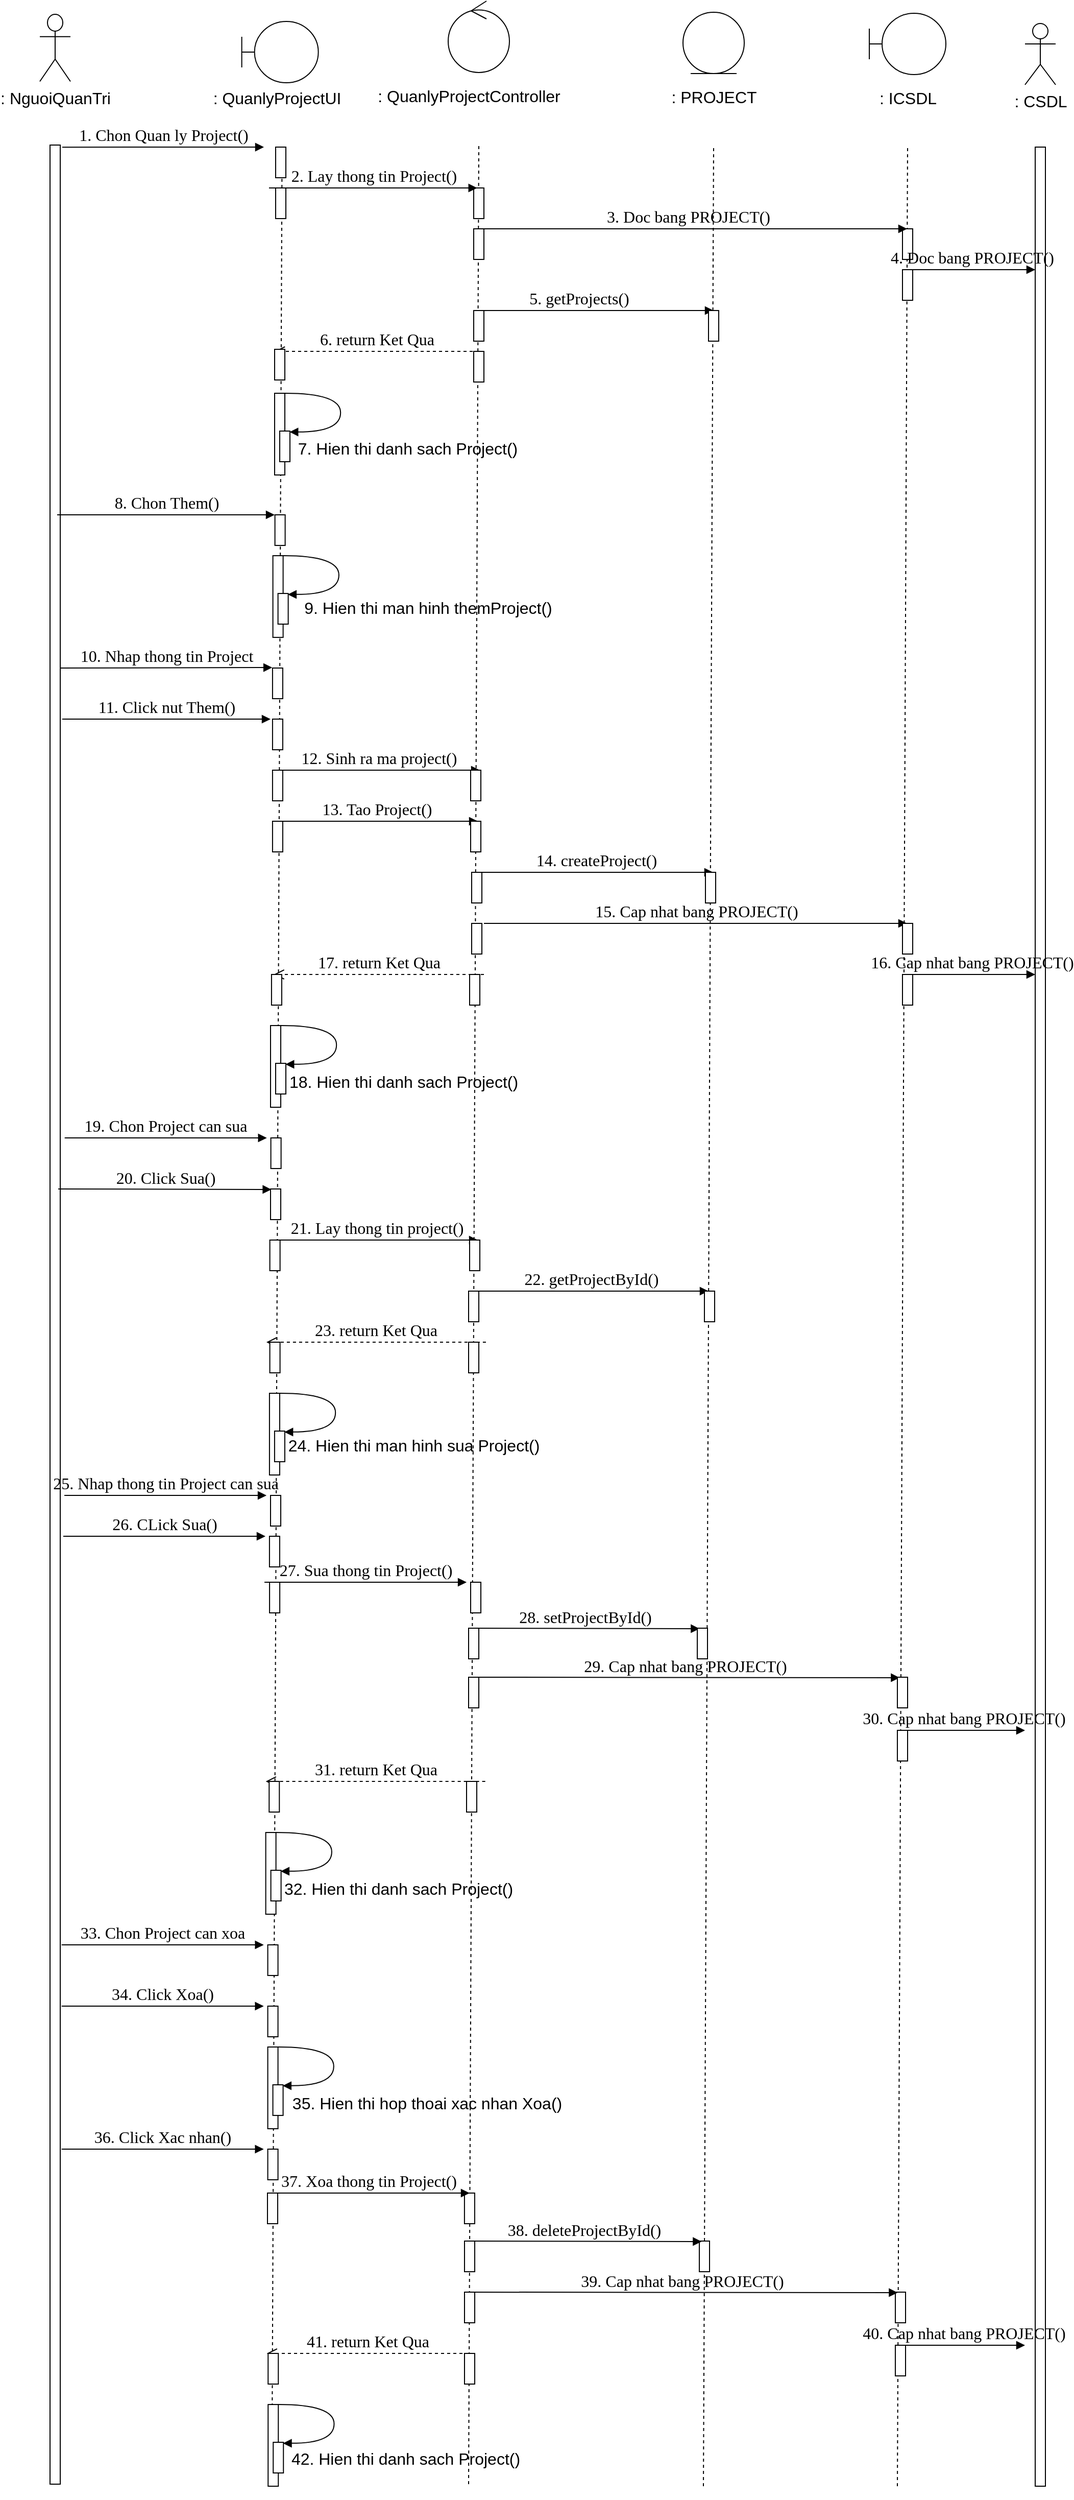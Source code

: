 <mxfile version="27.0.5" pages="7">
  <diagram name="QuanLyProject" id="13e1069c-82ec-6db2-03f1-153e76fe0fe0">
    <mxGraphModel dx="1418" dy="786" grid="1" gridSize="10" guides="1" tooltips="1" connect="1" arrows="1" fold="1" page="1" pageScale="1" pageWidth="1100" pageHeight="850" background="none" math="0" shadow="0">
      <root>
        <mxCell id="0" />
        <mxCell id="1" parent="0" />
        <mxCell id="JQ1FOKL0dIYRwgrjahHT-236" value="" style="endArrow=none;dashed=1;html=1;rounded=0;fontSize=16;" parent="1" edge="1">
          <mxGeometry width="50" height="50" relative="1" as="geometry">
            <mxPoint x="460" y="2448" as="sourcePoint" />
            <mxPoint x="470" y="158" as="targetPoint" />
          </mxGeometry>
        </mxCell>
        <mxCell id="JQ1FOKL0dIYRwgrjahHT-246" value="" style="endArrow=none;dashed=1;html=1;rounded=0;fontSize=16;" parent="1" edge="1">
          <mxGeometry width="50" height="50" relative="1" as="geometry">
            <mxPoint x="880" y="2450" as="sourcePoint" />
            <mxPoint x="890" y="160" as="targetPoint" />
          </mxGeometry>
        </mxCell>
        <mxCell id="JQ1FOKL0dIYRwgrjahHT-238" value="" style="endArrow=none;dashed=1;html=1;rounded=0;fontSize=16;" parent="1" edge="1">
          <mxGeometry width="50" height="50" relative="1" as="geometry">
            <mxPoint x="267.31" y="2450" as="sourcePoint" />
            <mxPoint x="277.31" y="160" as="targetPoint" />
          </mxGeometry>
        </mxCell>
        <mxCell id="JQ1FOKL0dIYRwgrjahHT-234" value="" style="endArrow=none;dashed=1;html=1;rounded=0;fontSize=16;" parent="1" edge="1">
          <mxGeometry width="50" height="50" relative="1" as="geometry">
            <mxPoint x="690" y="2450" as="sourcePoint" />
            <mxPoint x="700" y="160" as="targetPoint" />
          </mxGeometry>
        </mxCell>
        <mxCell id="JQ1FOKL0dIYRwgrjahHT-5" value=": CSDL" style="shape=umlActor;verticalLabelPosition=bottom;verticalAlign=top;html=1;outlineConnect=0;fontSize=16;" parent="1" vertex="1">
          <mxGeometry x="1005" y="39" width="30" height="60" as="geometry" />
        </mxCell>
        <mxCell id="JQ1FOKL0dIYRwgrjahHT-10" value="" style="group;fontSize=16;" parent="1" vertex="1" connectable="0">
          <mxGeometry x="40" y="38" width="30" height="2410" as="geometry" />
        </mxCell>
        <mxCell id="7baba1c4bc27f4b0-9" value="" style="html=1;points=[];perimeter=orthogonalPerimeter;rounded=0;shadow=0;comic=0;labelBackgroundColor=none;strokeWidth=1;fontFamily=Verdana;fontSize=16;align=center;" parent="JQ1FOKL0dIYRwgrjahHT-10" vertex="1">
          <mxGeometry x="10" y="120" width="10" height="2290" as="geometry" />
        </mxCell>
        <mxCell id="JQ1FOKL0dIYRwgrjahHT-4" value=": NguoiQuanTri" style="shape=umlActor;verticalLabelPosition=bottom;verticalAlign=top;html=1;outlineConnect=0;fontSize=16;" parent="JQ1FOKL0dIYRwgrjahHT-10" vertex="1">
          <mxGeometry y="-8" width="30" height="65.78" as="geometry" />
        </mxCell>
        <mxCell id="JQ1FOKL0dIYRwgrjahHT-9" value="&lt;font&gt;1. Chon Quan ly Project()&lt;/font&gt;" style="html=1;verticalAlign=bottom;endArrow=block;labelBackgroundColor=none;fontFamily=Verdana;fontSize=16;edgeStyle=elbowEdgeStyle;elbow=vertical;exitX=1.2;exitY=0.031;exitDx=0;exitDy=0;exitPerimeter=0;" parent="1" edge="1">
          <mxGeometry relative="1" as="geometry">
            <mxPoint x="62" y="160.08" as="sourcePoint" />
            <mxPoint x="259.5" y="160" as="targetPoint" />
          </mxGeometry>
        </mxCell>
        <mxCell id="JQ1FOKL0dIYRwgrjahHT-13" value="" style="html=1;points=[[0,0,0,0,5],[0,1,0,0,-5],[1,0,0,0,5],[1,1,0,0,-5]];perimeter=orthogonalPerimeter;outlineConnect=0;targetShapes=umlLifeline;portConstraint=eastwest;newEdgeStyle={&quot;curved&quot;:0,&quot;rounded&quot;:0};fontSize=16;" parent="1" vertex="1">
          <mxGeometry x="1015" y="160" width="10" height="2290" as="geometry" />
        </mxCell>
        <mxCell id="JQ1FOKL0dIYRwgrjahHT-16" value="&lt;font&gt;5. getProjects()&lt;/font&gt;" style="html=1;verticalAlign=bottom;endArrow=block;labelBackgroundColor=none;fontFamily=Verdana;fontSize=16;edgeStyle=elbowEdgeStyle;elbow=vertical;" parent="1" edge="1">
          <mxGeometry x="0.004" relative="1" as="geometry">
            <mxPoint x="505" y="320" as="sourcePoint" />
            <Array as="points">
              <mxPoint x="470" y="320" />
            </Array>
            <mxPoint x="700" y="320" as="targetPoint" />
            <mxPoint as="offset" />
          </mxGeometry>
        </mxCell>
        <mxCell id="JQ1FOKL0dIYRwgrjahHT-23" value="7. Hien thi danh sach Project()" style="text;html=1;align=center;verticalAlign=middle;resizable=0;points=[];autosize=1;strokeColor=none;fillColor=none;fontSize=16;" parent="1" vertex="1">
          <mxGeometry x="280" y="440" width="240" height="30" as="geometry" />
        </mxCell>
        <mxCell id="JQ1FOKL0dIYRwgrjahHT-30" value="9. Hien thi man hinh themProject()" style="text;html=1;align=center;verticalAlign=middle;resizable=0;points=[];autosize=1;strokeColor=none;fillColor=none;fontSize=16;" parent="1" vertex="1">
          <mxGeometry x="285" y="596" width="270" height="30" as="geometry" />
        </mxCell>
        <mxCell id="JQ1FOKL0dIYRwgrjahHT-33" value="&lt;font&gt;10. Nhap thong tin Project&lt;/font&gt;" style="html=1;verticalAlign=bottom;endArrow=block;labelBackgroundColor=none;fontFamily=Verdana;fontSize=16;edgeStyle=elbowEdgeStyle;elbow=vertical;exitX=1.2;exitY=0.031;exitDx=0;exitDy=0;exitPerimeter=0;entryX=-0.036;entryY=-0.033;entryDx=0;entryDy=0;entryPerimeter=0;" parent="1" target="JQ1FOKL0dIYRwgrjahHT-31" edge="1">
          <mxGeometry relative="1" as="geometry">
            <mxPoint x="60" y="670" as="sourcePoint" />
            <mxPoint x="258" y="670" as="targetPoint" />
          </mxGeometry>
        </mxCell>
        <mxCell id="JQ1FOKL0dIYRwgrjahHT-34" value="&lt;font&gt;11. Click nut Them()&lt;/font&gt;" style="html=1;verticalAlign=bottom;endArrow=block;labelBackgroundColor=none;fontFamily=Verdana;fontSize=16;edgeStyle=elbowEdgeStyle;elbow=vertical;exitX=1.2;exitY=0.031;exitDx=0;exitDy=0;exitPerimeter=0;entryX=-0.196;entryY=0.007;entryDx=0;entryDy=0;entryPerimeter=0;" parent="1" target="JQ1FOKL0dIYRwgrjahHT-32" edge="1">
          <mxGeometry relative="1" as="geometry">
            <mxPoint x="62" y="720" as="sourcePoint" />
            <mxPoint x="260" y="720" as="targetPoint" />
          </mxGeometry>
        </mxCell>
        <mxCell id="JQ1FOKL0dIYRwgrjahHT-45" value="&lt;font&gt;14. createProject()&lt;/font&gt;" style="html=1;verticalAlign=bottom;endArrow=block;labelBackgroundColor=none;fontFamily=Verdana;fontSize=16;edgeStyle=elbowEdgeStyle;elbow=vertical;exitX=1.2;exitY=0.031;exitDx=0;exitDy=0;exitPerimeter=0;" parent="1" edge="1">
          <mxGeometry relative="1" as="geometry">
            <mxPoint x="470" y="870" as="sourcePoint" />
            <mxPoint x="699.5" y="870" as="targetPoint" />
          </mxGeometry>
        </mxCell>
        <mxCell id="JQ1FOKL0dIYRwgrjahHT-50" value="&lt;font&gt;16. Cap nhat bang PROJECT()&lt;/font&gt;" style="html=1;verticalAlign=bottom;endArrow=block;labelBackgroundColor=none;fontFamily=Verdana;fontSize=16;edgeStyle=elbowEdgeStyle;elbow=vertical;" parent="1" edge="1">
          <mxGeometry relative="1" as="geometry">
            <mxPoint x="890" y="970" as="sourcePoint" />
            <mxPoint x="1015" y="970" as="targetPoint" />
          </mxGeometry>
        </mxCell>
        <mxCell id="JQ1FOKL0dIYRwgrjahHT-59" value="18. Hien thi danh sach Project()" style="text;html=1;align=center;verticalAlign=middle;resizable=0;points=[];autosize=1;strokeColor=none;fillColor=none;fontSize=16;" parent="1" vertex="1">
          <mxGeometry x="271" y="1060" width="250" height="30" as="geometry" />
        </mxCell>
        <mxCell id="JQ1FOKL0dIYRwgrjahHT-66" value="&lt;font&gt;21. Lay thong tin project()&lt;/font&gt;" style="html=1;verticalAlign=bottom;endArrow=block;labelBackgroundColor=none;fontFamily=Verdana;fontSize=16;edgeStyle=elbowEdgeStyle;elbow=vertical;exitX=1.2;exitY=0.031;exitDx=0;exitDy=0;exitPerimeter=0;" parent="1" edge="1">
          <mxGeometry relative="1" as="geometry">
            <mxPoint x="271" y="1230" as="sourcePoint" />
            <mxPoint x="469" y="1230" as="targetPoint" />
            <mxPoint as="offset" />
          </mxGeometry>
        </mxCell>
        <mxCell id="JQ1FOKL0dIYRwgrjahHT-70" value="" style="group;fontSize=16;" parent="1" vertex="1" connectable="0">
          <mxGeometry x="460" y="1280" width="235" height="30" as="geometry" />
        </mxCell>
        <mxCell id="JQ1FOKL0dIYRwgrjahHT-68" value="" style="html=1;points=[];perimeter=orthogonalPerimeter;rounded=0;shadow=0;comic=0;labelBackgroundColor=none;strokeWidth=1;fontFamily=Verdana;fontSize=16;align=center;" parent="JQ1FOKL0dIYRwgrjahHT-70" vertex="1">
          <mxGeometry width="10" height="30" as="geometry" />
        </mxCell>
        <mxCell id="JQ1FOKL0dIYRwgrjahHT-69" value="&lt;font&gt;22. getProjectById()&lt;/font&gt;" style="html=1;verticalAlign=bottom;endArrow=block;labelBackgroundColor=none;fontFamily=Verdana;fontSize=16;edgeStyle=elbowEdgeStyle;elbow=vertical;exitX=1.2;exitY=0.031;exitDx=0;exitDy=0;exitPerimeter=0;" parent="JQ1FOKL0dIYRwgrjahHT-70" edge="1">
          <mxGeometry relative="1" as="geometry">
            <mxPoint x="5" as="sourcePoint" />
            <mxPoint x="235" as="targetPoint" />
          </mxGeometry>
        </mxCell>
        <mxCell id="JQ1FOKL0dIYRwgrjahHT-79" value="&lt;font&gt;24. Hien thi man hinh sua Project()&lt;/font&gt;" style="text;html=1;align=center;verticalAlign=middle;resizable=0;points=[];autosize=1;strokeColor=none;fillColor=none;fontSize=16;" parent="1" vertex="1">
          <mxGeometry x="271" y="1416" width="270" height="30" as="geometry" />
        </mxCell>
        <mxCell id="JQ1FOKL0dIYRwgrjahHT-84" value="" style="group;fontSize=16;" parent="1" vertex="1" connectable="0">
          <mxGeometry x="63.0" y="1520" width="211.96" height="30" as="geometry" />
        </mxCell>
        <mxCell id="JQ1FOKL0dIYRwgrjahHT-85" value="" style="html=1;points=[];perimeter=orthogonalPerimeter;rounded=0;shadow=0;comic=0;labelBackgroundColor=none;strokeWidth=1;fontFamily=Verdana;fontSize=16;align=center;" parent="JQ1FOKL0dIYRwgrjahHT-84" vertex="1">
          <mxGeometry x="201.96" width="10" height="30" as="geometry" />
        </mxCell>
        <mxCell id="JQ1FOKL0dIYRwgrjahHT-86" value="&lt;font&gt;26. CLick Sua()&lt;/font&gt;" style="html=1;verticalAlign=bottom;endArrow=block;labelBackgroundColor=none;fontFamily=Verdana;fontSize=16;edgeStyle=elbowEdgeStyle;elbow=vertical;exitX=1.2;exitY=0.031;exitDx=0;exitDy=0;exitPerimeter=0;" parent="JQ1FOKL0dIYRwgrjahHT-84" edge="1">
          <mxGeometry relative="1" as="geometry">
            <mxPoint as="sourcePoint" />
            <mxPoint x="198" as="targetPoint" />
          </mxGeometry>
        </mxCell>
        <mxCell id="JQ1FOKL0dIYRwgrjahHT-96" value="" style="group;fontSize=16;" parent="1" vertex="1" connectable="0">
          <mxGeometry x="460" y="1658" width="239.0" height="30" as="geometry" />
        </mxCell>
        <mxCell id="JQ1FOKL0dIYRwgrjahHT-97" value="" style="group;fontSize=16;" parent="JQ1FOKL0dIYRwgrjahHT-96" vertex="1" connectable="0">
          <mxGeometry width="211.96" height="30" as="geometry" />
        </mxCell>
        <mxCell id="JQ1FOKL0dIYRwgrjahHT-98" value="&lt;font&gt;29. Cap nhat bang PROJECT()&lt;/font&gt;" style="html=1;verticalAlign=bottom;endArrow=block;labelBackgroundColor=none;fontFamily=Verdana;fontSize=16;edgeStyle=elbowEdgeStyle;elbow=vertical;exitX=1.2;exitY=0.031;exitDx=0;exitDy=0;exitPerimeter=0;entryX=0.22;entryY=0.047;entryDx=0;entryDy=0;entryPerimeter=0;" parent="JQ1FOKL0dIYRwgrjahHT-97" target="JQ1FOKL0dIYRwgrjahHT-100" edge="1">
          <mxGeometry relative="1" as="geometry">
            <mxPoint as="sourcePoint" />
            <mxPoint x="198" as="targetPoint" />
          </mxGeometry>
        </mxCell>
        <mxCell id="JQ1FOKL0dIYRwgrjahHT-99" value="" style="html=1;points=[];perimeter=orthogonalPerimeter;rounded=0;shadow=0;comic=0;labelBackgroundColor=none;strokeWidth=1;fontFamily=Verdana;fontSize=16;align=center;" parent="JQ1FOKL0dIYRwgrjahHT-97" vertex="1">
          <mxGeometry x="5.684e-14" width="10" height="30" as="geometry" />
        </mxCell>
        <mxCell id="JQ1FOKL0dIYRwgrjahHT-114" value="32. Hien thi danh sach Project()" style="text;html=1;align=center;verticalAlign=middle;resizable=0;points=[];autosize=1;strokeColor=none;fillColor=none;fontSize=16;" parent="1" vertex="1">
          <mxGeometry x="266" y="1850" width="250" height="30" as="geometry" />
        </mxCell>
        <mxCell id="JQ1FOKL0dIYRwgrjahHT-125" value="35. Hien thi hop thoai xac nhan Xoa()" style="text;html=1;align=center;verticalAlign=middle;resizable=0;points=[];autosize=1;strokeColor=none;fillColor=none;fontSize=16;" parent="1" vertex="1">
          <mxGeometry x="273.62" y="2060" width="290" height="30" as="geometry" />
        </mxCell>
        <mxCell id="JQ1FOKL0dIYRwgrjahHT-126" value="" style="group;fontSize=16;" parent="1" vertex="1" connectable="0">
          <mxGeometry x="61.33" y="1980" width="211.96" height="30" as="geometry" />
        </mxCell>
        <mxCell id="JQ1FOKL0dIYRwgrjahHT-127" value="" style="html=1;points=[];perimeter=orthogonalPerimeter;rounded=0;shadow=0;comic=0;labelBackgroundColor=none;strokeWidth=1;fontFamily=Verdana;fontSize=16;align=center;" parent="JQ1FOKL0dIYRwgrjahHT-126" vertex="1">
          <mxGeometry x="201.96" width="10" height="30" as="geometry" />
        </mxCell>
        <mxCell id="JQ1FOKL0dIYRwgrjahHT-128" value="&lt;font&gt;34. Click Xoa()&lt;/font&gt;" style="html=1;verticalAlign=bottom;endArrow=block;labelBackgroundColor=none;fontFamily=Verdana;fontSize=16;edgeStyle=elbowEdgeStyle;elbow=vertical;exitX=1.2;exitY=0.031;exitDx=0;exitDy=0;exitPerimeter=0;" parent="JQ1FOKL0dIYRwgrjahHT-126" edge="1">
          <mxGeometry relative="1" as="geometry">
            <mxPoint as="sourcePoint" />
            <mxPoint x="198" as="targetPoint" />
          </mxGeometry>
        </mxCell>
        <mxCell id="JQ1FOKL0dIYRwgrjahHT-129" value="" style="group;fontSize=16;" parent="1" vertex="1" connectable="0">
          <mxGeometry x="263.0" y="2163" width="211.96" height="30" as="geometry" />
        </mxCell>
        <mxCell id="JQ1FOKL0dIYRwgrjahHT-130" value="" style="html=1;points=[];perimeter=orthogonalPerimeter;rounded=0;shadow=0;comic=0;labelBackgroundColor=none;strokeWidth=1;fontFamily=Verdana;fontSize=16;align=center;" parent="JQ1FOKL0dIYRwgrjahHT-129" vertex="1">
          <mxGeometry x="192.96" width="10" height="30" as="geometry" />
        </mxCell>
        <mxCell id="JQ1FOKL0dIYRwgrjahHT-131" value="37. Xoa thong tin Project()" style="html=1;verticalAlign=bottom;endArrow=block;labelBackgroundColor=none;fontFamily=Verdana;fontSize=16;edgeStyle=elbowEdgeStyle;elbow=vertical;exitX=1.2;exitY=0.031;exitDx=0;exitDy=0;exitPerimeter=0;" parent="JQ1FOKL0dIYRwgrjahHT-129" edge="1">
          <mxGeometry relative="1" as="geometry">
            <mxPoint as="sourcePoint" />
            <mxPoint x="198" as="targetPoint" />
          </mxGeometry>
        </mxCell>
        <mxCell id="JQ1FOKL0dIYRwgrjahHT-132" value="" style="html=1;points=[];perimeter=orthogonalPerimeter;rounded=0;shadow=0;comic=0;labelBackgroundColor=none;strokeWidth=1;fontFamily=Verdana;fontSize=16;align=center;" parent="JQ1FOKL0dIYRwgrjahHT-129" vertex="1">
          <mxGeometry x="5.684e-14" width="10" height="30" as="geometry" />
        </mxCell>
        <mxCell id="JQ1FOKL0dIYRwgrjahHT-142" value="" style="group;fontSize=16;" parent="1" vertex="1" connectable="0">
          <mxGeometry x="465" y="2210" width="239.0" height="30" as="geometry" />
        </mxCell>
        <mxCell id="JQ1FOKL0dIYRwgrjahHT-146" value="" style="html=1;points=[];perimeter=orthogonalPerimeter;rounded=0;shadow=0;comic=0;labelBackgroundColor=none;strokeWidth=1;fontFamily=Verdana;fontSize=16;align=center;" parent="JQ1FOKL0dIYRwgrjahHT-142" vertex="1">
          <mxGeometry x="221.0" width="10" height="30" as="geometry" />
        </mxCell>
        <mxCell id="JQ1FOKL0dIYRwgrjahHT-147" value="" style="html=1;points=[];perimeter=orthogonalPerimeter;rounded=0;shadow=0;comic=0;labelBackgroundColor=none;strokeWidth=1;fontFamily=Verdana;fontSize=16;align=center;" parent="1" vertex="1">
          <mxGeometry x="878" y="2260" width="10" height="30" as="geometry" />
        </mxCell>
        <mxCell id="JQ1FOKL0dIYRwgrjahHT-148" value="" style="group;fontSize=16;" parent="1" vertex="1" connectable="0">
          <mxGeometry x="464" y="2260" width="239.0" height="30" as="geometry" />
        </mxCell>
        <mxCell id="JQ1FOKL0dIYRwgrjahHT-149" value="" style="group;fontSize=16;" parent="JQ1FOKL0dIYRwgrjahHT-148" vertex="1" connectable="0">
          <mxGeometry x="-8" width="211.96" height="30" as="geometry" />
        </mxCell>
        <mxCell id="JQ1FOKL0dIYRwgrjahHT-150" value="&lt;font&gt;39. Cap nhat bang PROJECT()&lt;/font&gt;" style="html=1;verticalAlign=bottom;endArrow=block;labelBackgroundColor=none;fontFamily=Verdana;fontSize=16;edgeStyle=elbowEdgeStyle;elbow=vertical;exitX=1.2;exitY=0.031;exitDx=0;exitDy=0;exitPerimeter=0;entryX=0.22;entryY=0.047;entryDx=0;entryDy=0;entryPerimeter=0;" parent="JQ1FOKL0dIYRwgrjahHT-149" target="JQ1FOKL0dIYRwgrjahHT-147" edge="1">
          <mxGeometry relative="1" as="geometry">
            <mxPoint as="sourcePoint" />
            <mxPoint x="198" as="targetPoint" />
          </mxGeometry>
        </mxCell>
        <mxCell id="JQ1FOKL0dIYRwgrjahHT-151" value="" style="html=1;points=[];perimeter=orthogonalPerimeter;rounded=0;shadow=0;comic=0;labelBackgroundColor=none;strokeWidth=1;fontFamily=Verdana;fontSize=16;align=center;" parent="JQ1FOKL0dIYRwgrjahHT-149" vertex="1">
          <mxGeometry x="5.684e-14" width="10" height="30" as="geometry" />
        </mxCell>
        <mxCell id="JQ1FOKL0dIYRwgrjahHT-152" value="" style="group;fontSize=16;" parent="1" vertex="1" connectable="0">
          <mxGeometry x="880.997" y="1710" width="124.003" height="30" as="geometry" />
        </mxCell>
        <mxCell id="JQ1FOKL0dIYRwgrjahHT-103" value="&lt;span&gt;30. Cap nhat bang PROJECT()&lt;/span&gt;" style="html=1;verticalAlign=bottom;endArrow=block;labelBackgroundColor=none;fontFamily=Verdana;fontSize=16;edgeStyle=elbowEdgeStyle;elbow=horizontal;exitX=1.2;exitY=0.031;exitDx=0;exitDy=0;exitPerimeter=0;" parent="JQ1FOKL0dIYRwgrjahHT-152" edge="1">
          <mxGeometry relative="1" as="geometry">
            <mxPoint x="4.003" as="sourcePoint" />
            <mxPoint x="124.003" as="targetPoint" />
          </mxGeometry>
        </mxCell>
        <mxCell id="JQ1FOKL0dIYRwgrjahHT-104" value="" style="html=1;points=[];perimeter=orthogonalPerimeter;rounded=0;shadow=0;comic=0;labelBackgroundColor=none;strokeWidth=1;fontFamily=Verdana;fontSize=16;align=center;" parent="JQ1FOKL0dIYRwgrjahHT-152" vertex="1">
          <mxGeometry x="-1" width="10" height="30" as="geometry" />
        </mxCell>
        <mxCell id="JQ1FOKL0dIYRwgrjahHT-153" value="" style="group;fontSize=16;" parent="1" vertex="1" connectable="0">
          <mxGeometry x="880.997" y="2312" width="124.003" height="30" as="geometry" />
        </mxCell>
        <mxCell id="JQ1FOKL0dIYRwgrjahHT-154" value="&lt;span&gt;40. Cap nhat bang PROJECT()&lt;/span&gt;" style="html=1;verticalAlign=bottom;endArrow=block;labelBackgroundColor=none;fontFamily=Verdana;fontSize=16;edgeStyle=elbowEdgeStyle;elbow=horizontal;exitX=1.2;exitY=0.031;exitDx=0;exitDy=0;exitPerimeter=0;" parent="JQ1FOKL0dIYRwgrjahHT-153" edge="1">
          <mxGeometry relative="1" as="geometry">
            <mxPoint x="4.003" as="sourcePoint" />
            <mxPoint x="124.003" as="targetPoint" />
          </mxGeometry>
        </mxCell>
        <mxCell id="JQ1FOKL0dIYRwgrjahHT-155" value="" style="html=1;points=[];perimeter=orthogonalPerimeter;rounded=0;shadow=0;comic=0;labelBackgroundColor=none;strokeWidth=1;fontFamily=Verdana;fontSize=16;align=center;" parent="JQ1FOKL0dIYRwgrjahHT-153" vertex="1">
          <mxGeometry x="-3" width="10" height="30" as="geometry" />
        </mxCell>
        <mxCell id="JQ1FOKL0dIYRwgrjahHT-164" value="42. Hien thi danh sach Project()" style="text;html=1;align=center;verticalAlign=middle;resizable=0;points=[];autosize=1;strokeColor=none;fillColor=none;fontSize=16;" parent="1" vertex="1">
          <mxGeometry x="273.29" y="2408" width="250" height="30" as="geometry" />
        </mxCell>
        <mxCell id="JQ1FOKL0dIYRwgrjahHT-17" value="" style="html=1;points=[];perimeter=orthogonalPerimeter;rounded=0;shadow=0;comic=0;labelBackgroundColor=none;strokeWidth=1;fontFamily=Verdana;fontSize=16;align=center;" parent="1" vertex="1">
          <mxGeometry x="695" y="320" width="10" height="30" as="geometry" />
        </mxCell>
        <mxCell id="JQ1FOKL0dIYRwgrjahHT-44" value="" style="html=1;points=[];perimeter=orthogonalPerimeter;rounded=0;shadow=0;comic=0;labelBackgroundColor=none;strokeWidth=1;fontFamily=Verdana;fontSize=16;align=center;" parent="1" vertex="1">
          <mxGeometry x="692" y="870" width="10" height="30" as="geometry" />
        </mxCell>
        <mxCell id="JQ1FOKL0dIYRwgrjahHT-47" value="&lt;font&gt;15. Cap nhat bang PROJECT()&lt;/font&gt;" style="html=1;verticalAlign=bottom;endArrow=block;labelBackgroundColor=none;fontFamily=Verdana;fontSize=16;edgeStyle=elbowEdgeStyle;elbow=vertical;exitX=1.2;exitY=0.031;exitDx=0;exitDy=0;exitPerimeter=0;" parent="1" edge="1">
          <mxGeometry relative="1" as="geometry">
            <mxPoint x="475" y="920" as="sourcePoint" />
            <mxPoint x="889.5" y="920" as="targetPoint" />
          </mxGeometry>
        </mxCell>
        <mxCell id="JQ1FOKL0dIYRwgrjahHT-71" value="" style="html=1;points=[];perimeter=orthogonalPerimeter;rounded=0;shadow=0;comic=0;labelBackgroundColor=none;strokeWidth=1;fontFamily=Verdana;fontSize=16;align=center;" parent="1" vertex="1">
          <mxGeometry x="691" y="1280" width="10" height="30" as="geometry" />
        </mxCell>
        <mxCell id="JQ1FOKL0dIYRwgrjahHT-95" value="" style="group;fontSize=16;" parent="1" vertex="1" connectable="0">
          <mxGeometry x="460" y="1610" width="239.0" height="30" as="geometry" />
        </mxCell>
        <mxCell id="JQ1FOKL0dIYRwgrjahHT-91" value="" style="group;fontSize=16;" parent="JQ1FOKL0dIYRwgrjahHT-95" vertex="1" connectable="0">
          <mxGeometry width="211.96" height="30" as="geometry" />
        </mxCell>
        <mxCell id="JQ1FOKL0dIYRwgrjahHT-93" value="&lt;font&gt;28. setProjectById()&lt;/font&gt;" style="html=1;verticalAlign=bottom;endArrow=block;labelBackgroundColor=none;fontFamily=Verdana;fontSize=16;edgeStyle=elbowEdgeStyle;elbow=vertical;exitX=1.2;exitY=0.031;exitDx=0;exitDy=0;exitPerimeter=0;entryX=0.22;entryY=0.047;entryDx=0;entryDy=0;entryPerimeter=0;" parent="JQ1FOKL0dIYRwgrjahHT-91" target="JQ1FOKL0dIYRwgrjahHT-92" edge="1">
          <mxGeometry relative="1" as="geometry">
            <mxPoint as="sourcePoint" />
            <mxPoint x="198" as="targetPoint" />
          </mxGeometry>
        </mxCell>
        <mxCell id="JQ1FOKL0dIYRwgrjahHT-94" value="" style="html=1;points=[];perimeter=orthogonalPerimeter;rounded=0;shadow=0;comic=0;labelBackgroundColor=none;strokeWidth=1;fontFamily=Verdana;fontSize=16;align=center;" parent="JQ1FOKL0dIYRwgrjahHT-91" vertex="1">
          <mxGeometry x="5.684e-14" width="10" height="30" as="geometry" />
        </mxCell>
        <mxCell id="JQ1FOKL0dIYRwgrjahHT-92" value="" style="html=1;points=[];perimeter=orthogonalPerimeter;rounded=0;shadow=0;comic=0;labelBackgroundColor=none;strokeWidth=1;fontFamily=Verdana;fontSize=16;align=center;" parent="JQ1FOKL0dIYRwgrjahHT-95" vertex="1">
          <mxGeometry x="224.0" width="10" height="30" as="geometry" />
        </mxCell>
        <mxCell id="7baba1c4bc27f4b0-19" value="" style="html=1;points=[];perimeter=orthogonalPerimeter;rounded=0;shadow=0;comic=0;labelBackgroundColor=none;strokeWidth=1;fontFamily=Verdana;fontSize=16;align=center;" parent="1" vertex="1">
          <mxGeometry x="885" y="240" width="10" height="30" as="geometry" />
        </mxCell>
        <mxCell id="JQ1FOKL0dIYRwgrjahHT-12" value="" style="html=1;points=[];perimeter=orthogonalPerimeter;rounded=0;shadow=0;comic=0;labelBackgroundColor=none;strokeWidth=1;fontFamily=Verdana;fontSize=16;align=center;" parent="1" vertex="1">
          <mxGeometry x="885" y="280" width="10" height="30" as="geometry" />
        </mxCell>
        <mxCell id="JQ1FOKL0dIYRwgrjahHT-14" value="&lt;font&gt;4. Doc bang PROJECT()&lt;/font&gt;" style="html=1;verticalAlign=bottom;endArrow=block;labelBackgroundColor=none;fontFamily=Verdana;fontSize=16;edgeStyle=elbowEdgeStyle;elbow=vertical;" parent="1" edge="1">
          <mxGeometry relative="1" as="geometry">
            <mxPoint x="890" y="280" as="sourcePoint" />
            <Array as="points" />
            <mxPoint x="1015" y="280" as="targetPoint" />
          </mxGeometry>
        </mxCell>
        <mxCell id="JQ1FOKL0dIYRwgrjahHT-46" value="" style="html=1;points=[];perimeter=orthogonalPerimeter;rounded=0;shadow=0;comic=0;labelBackgroundColor=none;strokeWidth=1;fontFamily=Verdana;fontSize=16;align=center;" parent="1" vertex="1">
          <mxGeometry x="885" y="920" width="10" height="30" as="geometry" />
        </mxCell>
        <mxCell id="JQ1FOKL0dIYRwgrjahHT-48" value="" style="html=1;points=[];perimeter=orthogonalPerimeter;rounded=0;shadow=0;comic=0;labelBackgroundColor=none;strokeWidth=1;fontFamily=Verdana;fontSize=16;align=center;" parent="1" vertex="1">
          <mxGeometry x="885" y="970" width="10" height="30" as="geometry" />
        </mxCell>
        <mxCell id="JQ1FOKL0dIYRwgrjahHT-100" value="" style="html=1;points=[];perimeter=orthogonalPerimeter;rounded=0;shadow=0;comic=0;labelBackgroundColor=none;strokeWidth=1;fontFamily=Verdana;fontSize=16;align=center;" parent="1" vertex="1">
          <mxGeometry x="880" y="1658" width="10" height="30" as="geometry" />
        </mxCell>
        <mxCell id="7baba1c4bc27f4b0-13" value="" style="html=1;points=[];perimeter=orthogonalPerimeter;rounded=0;shadow=0;comic=0;labelBackgroundColor=none;strokeWidth=1;fontFamily=Verdana;fontSize=16;align=center;" parent="1" vertex="1">
          <mxGeometry x="465" y="200" width="10" height="30" as="geometry" />
        </mxCell>
        <mxCell id="JQ1FOKL0dIYRwgrjahHT-11" value="" style="html=1;points=[];perimeter=orthogonalPerimeter;rounded=0;shadow=0;comic=0;labelBackgroundColor=none;strokeWidth=1;fontFamily=Verdana;fontSize=16;align=center;" parent="1" vertex="1">
          <mxGeometry x="465" y="240" width="10" height="30" as="geometry" />
        </mxCell>
        <mxCell id="7baba1c4bc27f4b0-17" value="&lt;font&gt;3. Doc bang PROJECT()&lt;/font&gt;" style="html=1;verticalAlign=bottom;endArrow=block;labelBackgroundColor=none;fontFamily=Verdana;fontSize=16;edgeStyle=elbowEdgeStyle;elbow=vertical;" parent="1" edge="1">
          <mxGeometry relative="1" as="geometry">
            <mxPoint x="470" y="240" as="sourcePoint" />
            <Array as="points">
              <mxPoint x="465" y="240" />
            </Array>
            <mxPoint x="889.5" y="240" as="targetPoint" />
          </mxGeometry>
        </mxCell>
        <mxCell id="JQ1FOKL0dIYRwgrjahHT-15" value="" style="html=1;points=[];perimeter=orthogonalPerimeter;rounded=0;shadow=0;comic=0;labelBackgroundColor=none;strokeWidth=1;fontFamily=Verdana;fontSize=16;align=center;" parent="1" vertex="1">
          <mxGeometry x="465" y="320" width="10" height="30" as="geometry" />
        </mxCell>
        <mxCell id="JQ1FOKL0dIYRwgrjahHT-18" value="" style="html=1;points=[];perimeter=orthogonalPerimeter;rounded=0;shadow=0;comic=0;labelBackgroundColor=none;strokeWidth=1;fontFamily=Verdana;fontSize=16;align=center;" parent="1" vertex="1">
          <mxGeometry x="465" y="360" width="10" height="30" as="geometry" />
        </mxCell>
        <mxCell id="7baba1c4bc27f4b0-21" value="&lt;font&gt;6. return Ket Qua&lt;/font&gt;" style="html=1;verticalAlign=bottom;endArrow=open;dashed=1;endSize=8;labelBackgroundColor=none;fontFamily=Verdana;fontSize=16;edgeStyle=elbowEdgeStyle;elbow=vertical;" parent="1" edge="1">
          <mxGeometry relative="1" as="geometry">
            <mxPoint x="270" y="360" as="targetPoint" />
            <Array as="points">
              <mxPoint x="270" y="360" />
              <mxPoint x="300" y="360" />
            </Array>
            <mxPoint x="470" y="360" as="sourcePoint" />
          </mxGeometry>
        </mxCell>
        <mxCell id="JQ1FOKL0dIYRwgrjahHT-38" value="&lt;font&gt;12. Sinh ra ma project()&lt;/font&gt;" style="html=1;verticalAlign=bottom;endArrow=block;labelBackgroundColor=none;fontFamily=Verdana;fontSize=16;edgeStyle=elbowEdgeStyle;elbow=vertical;exitX=1.2;exitY=0.031;exitDx=0;exitDy=0;exitPerimeter=0;" parent="1" edge="1">
          <mxGeometry relative="1" as="geometry">
            <mxPoint x="273" y="770" as="sourcePoint" />
            <mxPoint x="471" y="770" as="targetPoint" />
          </mxGeometry>
        </mxCell>
        <mxCell id="JQ1FOKL0dIYRwgrjahHT-39" value="&lt;font&gt;13. Tao Project()&lt;/font&gt;" style="html=1;verticalAlign=bottom;endArrow=block;labelBackgroundColor=none;fontFamily=Verdana;fontSize=16;edgeStyle=elbowEdgeStyle;elbow=vertical;exitX=1.2;exitY=0.031;exitDx=0;exitDy=0;exitPerimeter=0;" parent="1" edge="1">
          <mxGeometry relative="1" as="geometry">
            <mxPoint x="271" y="820" as="sourcePoint" />
            <mxPoint x="469" y="820" as="targetPoint" />
          </mxGeometry>
        </mxCell>
        <mxCell id="JQ1FOKL0dIYRwgrjahHT-40" value="" style="html=1;points=[];perimeter=orthogonalPerimeter;rounded=0;shadow=0;comic=0;labelBackgroundColor=none;strokeWidth=1;fontFamily=Verdana;fontSize=16;align=center;" parent="1" vertex="1">
          <mxGeometry x="462" y="770" width="10" height="30" as="geometry" />
        </mxCell>
        <mxCell id="JQ1FOKL0dIYRwgrjahHT-41" value="" style="html=1;points=[];perimeter=orthogonalPerimeter;rounded=0;shadow=0;comic=0;labelBackgroundColor=none;strokeWidth=1;fontFamily=Verdana;fontSize=16;align=center;" parent="1" vertex="1">
          <mxGeometry x="462" y="820" width="10" height="30" as="geometry" />
        </mxCell>
        <mxCell id="JQ1FOKL0dIYRwgrjahHT-42" value="" style="html=1;points=[];perimeter=orthogonalPerimeter;rounded=0;shadow=0;comic=0;labelBackgroundColor=none;strokeWidth=1;fontFamily=Verdana;fontSize=16;align=center;" parent="1" vertex="1">
          <mxGeometry x="463" y="870" width="10" height="30" as="geometry" />
        </mxCell>
        <mxCell id="JQ1FOKL0dIYRwgrjahHT-43" value="" style="html=1;points=[];perimeter=orthogonalPerimeter;rounded=0;shadow=0;comic=0;labelBackgroundColor=none;strokeWidth=1;fontFamily=Verdana;fontSize=16;align=center;" parent="1" vertex="1">
          <mxGeometry x="463" y="920" width="10" height="30" as="geometry" />
        </mxCell>
        <mxCell id="JQ1FOKL0dIYRwgrjahHT-52" value="" style="html=1;points=[];perimeter=orthogonalPerimeter;rounded=0;shadow=0;comic=0;labelBackgroundColor=none;strokeWidth=1;fontFamily=Verdana;fontSize=16;align=center;" parent="1" vertex="1">
          <mxGeometry x="461" y="970" width="10" height="30" as="geometry" />
        </mxCell>
        <mxCell id="JQ1FOKL0dIYRwgrjahHT-51" value="&lt;font&gt;17. return Ket Qua&lt;/font&gt;" style="html=1;verticalAlign=bottom;endArrow=open;dashed=1;endSize=8;labelBackgroundColor=none;fontFamily=Verdana;fontSize=16;edgeStyle=elbowEdgeStyle;elbow=vertical;entryX=0.224;entryY=-0.007;entryDx=0;entryDy=0;entryPerimeter=0;" parent="1" target="JQ1FOKL0dIYRwgrjahHT-53" edge="1">
          <mxGeometry relative="1" as="geometry">
            <mxPoint x="260" y="970" as="targetPoint" />
            <Array as="points">
              <mxPoint x="260" y="970" />
              <mxPoint x="290" y="970" />
            </Array>
            <mxPoint x="475" y="970" as="sourcePoint" />
          </mxGeometry>
        </mxCell>
        <mxCell id="JQ1FOKL0dIYRwgrjahHT-67" value="" style="html=1;points=[];perimeter=orthogonalPerimeter;rounded=0;shadow=0;comic=0;labelBackgroundColor=none;strokeWidth=1;fontFamily=Verdana;fontSize=16;align=center;" parent="1" vertex="1">
          <mxGeometry x="461.0" y="1230" width="10" height="30" as="geometry" />
        </mxCell>
        <mxCell id="JQ1FOKL0dIYRwgrjahHT-72" value="" style="html=1;points=[];perimeter=orthogonalPerimeter;rounded=0;shadow=0;comic=0;labelBackgroundColor=none;strokeWidth=1;fontFamily=Verdana;fontSize=16;align=center;" parent="1" vertex="1">
          <mxGeometry x="460.0" y="1330" width="10" height="30" as="geometry" />
        </mxCell>
        <mxCell id="JQ1FOKL0dIYRwgrjahHT-87" value="" style="group;fontSize=16;" parent="1" vertex="1" connectable="0">
          <mxGeometry x="260.04" y="1565" width="211.96" height="30" as="geometry" />
        </mxCell>
        <mxCell id="JQ1FOKL0dIYRwgrjahHT-88" value="" style="html=1;points=[];perimeter=orthogonalPerimeter;rounded=0;shadow=0;comic=0;labelBackgroundColor=none;strokeWidth=1;fontFamily=Verdana;fontSize=16;align=center;" parent="JQ1FOKL0dIYRwgrjahHT-87" vertex="1">
          <mxGeometry x="201.96" width="10" height="30" as="geometry" />
        </mxCell>
        <mxCell id="JQ1FOKL0dIYRwgrjahHT-89" value="&lt;font&gt;27. Sua thong tin Project()&lt;/font&gt;" style="html=1;verticalAlign=bottom;endArrow=block;labelBackgroundColor=none;fontFamily=Verdana;fontSize=16;edgeStyle=elbowEdgeStyle;elbow=vertical;exitX=1.2;exitY=0.031;exitDx=0;exitDy=0;exitPerimeter=0;" parent="JQ1FOKL0dIYRwgrjahHT-87" edge="1">
          <mxGeometry relative="1" as="geometry">
            <mxPoint as="sourcePoint" />
            <mxPoint x="198" as="targetPoint" />
          </mxGeometry>
        </mxCell>
        <mxCell id="JQ1FOKL0dIYRwgrjahHT-90" value="" style="html=1;points=[];perimeter=orthogonalPerimeter;rounded=0;shadow=0;comic=0;labelBackgroundColor=none;strokeWidth=1;fontFamily=Verdana;fontSize=16;align=center;" parent="JQ1FOKL0dIYRwgrjahHT-87" vertex="1">
          <mxGeometry x="5.0" width="10" height="30" as="geometry" />
        </mxCell>
        <mxCell id="JQ1FOKL0dIYRwgrjahHT-113" value="" style="html=1;points=[];perimeter=orthogonalPerimeter;rounded=0;shadow=0;comic=0;labelBackgroundColor=none;strokeWidth=1;fontFamily=Verdana;fontSize=16;align=center;" parent="1" vertex="1">
          <mxGeometry x="458" y="1760" width="10" height="30" as="geometry" />
        </mxCell>
        <mxCell id="JQ1FOKL0dIYRwgrjahHT-159" value="" style="html=1;points=[];perimeter=orthogonalPerimeter;rounded=0;shadow=0;comic=0;labelBackgroundColor=none;strokeWidth=1;fontFamily=Verdana;fontSize=16;align=center;" parent="1" vertex="1">
          <mxGeometry x="456.0" y="2320" width="10" height="30" as="geometry" />
        </mxCell>
        <mxCell id="JQ1FOKL0dIYRwgrjahHT-143" value="" style="group;fontSize=16;" parent="1" vertex="1" connectable="0">
          <mxGeometry x="456" y="2210" width="211.96" height="30" as="geometry" />
        </mxCell>
        <mxCell id="JQ1FOKL0dIYRwgrjahHT-144" value="&lt;font&gt;38. deleteProjectById()&lt;/font&gt;" style="html=1;verticalAlign=bottom;endArrow=block;labelBackgroundColor=none;fontFamily=Verdana;fontSize=16;edgeStyle=elbowEdgeStyle;elbow=vertical;exitX=1.2;exitY=0.031;exitDx=0;exitDy=0;exitPerimeter=0;entryX=0.22;entryY=0.047;entryDx=0;entryDy=0;entryPerimeter=0;" parent="JQ1FOKL0dIYRwgrjahHT-143" target="JQ1FOKL0dIYRwgrjahHT-146" edge="1">
          <mxGeometry relative="1" as="geometry">
            <mxPoint as="sourcePoint" />
            <mxPoint x="198" as="targetPoint" />
          </mxGeometry>
        </mxCell>
        <mxCell id="JQ1FOKL0dIYRwgrjahHT-145" value="" style="html=1;points=[];perimeter=orthogonalPerimeter;rounded=0;shadow=0;comic=0;labelBackgroundColor=none;strokeWidth=1;fontFamily=Verdana;fontSize=16;align=center;" parent="JQ1FOKL0dIYRwgrjahHT-143" vertex="1">
          <mxGeometry x="5.684e-14" width="10" height="30" as="geometry" />
        </mxCell>
        <mxCell id="7baba1c4bc27f4b0-10" value="" style="html=1;points=[];perimeter=orthogonalPerimeter;rounded=0;shadow=0;comic=0;labelBackgroundColor=none;strokeWidth=1;fontFamily=Verdana;fontSize=16;align=center;" parent="1" vertex="1">
          <mxGeometry x="271" y="160" width="10" height="30" as="geometry" />
        </mxCell>
        <mxCell id="JQ1FOKL0dIYRwgrjahHT-8" value="" style="html=1;points=[];perimeter=orthogonalPerimeter;rounded=0;shadow=0;comic=0;labelBackgroundColor=none;strokeWidth=1;fontFamily=Verdana;fontSize=16;align=center;" parent="1" vertex="1">
          <mxGeometry x="271" y="200" width="10" height="30" as="geometry" />
        </mxCell>
        <mxCell id="JQ1FOKL0dIYRwgrjahHT-21" value="" style="group;fontSize=16;" parent="1" vertex="1" connectable="0">
          <mxGeometry x="270" y="380.98" width="64.62" height="112.02" as="geometry" />
        </mxCell>
        <mxCell id="JQ1FOKL0dIYRwgrjahHT-19" value="" style="html=1;points=[];perimeter=orthogonalPerimeter;rounded=0;shadow=0;comic=0;labelBackgroundColor=none;strokeWidth=1;fontFamily=Verdana;fontSize=16;align=center;" parent="JQ1FOKL0dIYRwgrjahHT-21" vertex="1">
          <mxGeometry y="20.02" width="10" height="80" as="geometry" />
        </mxCell>
        <mxCell id="7baba1c4bc27f4b0-35" value="" style="html=1;verticalAlign=bottom;endArrow=block;labelBackgroundColor=none;fontFamily=Verdana;fontSize=16;elbow=vertical;edgeStyle=orthogonalEdgeStyle;curved=1;entryX=1;entryY=0.286;entryPerimeter=0;exitX=1.038;exitY=0.345;exitPerimeter=0;" parent="JQ1FOKL0dIYRwgrjahHT-21" edge="1">
          <mxGeometry x="0.298" y="14" relative="1" as="geometry">
            <mxPoint x="10.0" y="20.02" as="sourcePoint" />
            <mxPoint x="14.62" y="57.94" as="targetPoint" />
            <Array as="points">
              <mxPoint x="64.62" y="19.92" />
              <mxPoint x="64.62" y="57.92" />
            </Array>
            <mxPoint x="1" as="offset" />
          </mxGeometry>
        </mxCell>
        <mxCell id="JQ1FOKL0dIYRwgrjahHT-20" value="" style="html=1;points=[];perimeter=orthogonalPerimeter;rounded=0;shadow=0;comic=0;labelBackgroundColor=none;strokeWidth=1;fontFamily=Verdana;fontSize=16;align=center;" parent="JQ1FOKL0dIYRwgrjahHT-21" vertex="1">
          <mxGeometry x="5" y="57.02" width="10" height="30" as="geometry" />
        </mxCell>
        <mxCell id="JQ1FOKL0dIYRwgrjahHT-22" value="" style="html=1;points=[];perimeter=orthogonalPerimeter;rounded=0;shadow=0;comic=0;labelBackgroundColor=none;strokeWidth=1;fontFamily=Verdana;fontSize=16;align=center;" parent="1" vertex="1">
          <mxGeometry x="270" y="357.98" width="10" height="30" as="geometry" />
        </mxCell>
        <mxCell id="JQ1FOKL0dIYRwgrjahHT-24" value="&lt;font&gt;8. Chon Them()&lt;/font&gt;" style="html=1;verticalAlign=bottom;endArrow=block;labelBackgroundColor=none;fontFamily=Verdana;fontSize=16;edgeStyle=elbowEdgeStyle;elbow=vertical;exitX=1.2;exitY=0.031;exitDx=0;exitDy=0;exitPerimeter=0;" parent="1" edge="1">
          <mxGeometry relative="1" as="geometry">
            <mxPoint x="57" y="520" as="sourcePoint" />
            <mxPoint x="270" y="520" as="targetPoint" />
          </mxGeometry>
        </mxCell>
        <mxCell id="JQ1FOKL0dIYRwgrjahHT-25" value="" style="html=1;points=[];perimeter=orthogonalPerimeter;rounded=0;shadow=0;comic=0;labelBackgroundColor=none;strokeWidth=1;fontFamily=Verdana;fontSize=16;align=center;" parent="1" vertex="1">
          <mxGeometry x="270.31" y="520" width="10" height="30" as="geometry" />
        </mxCell>
        <mxCell id="JQ1FOKL0dIYRwgrjahHT-26" value="" style="group;fontSize=16;" parent="1" vertex="1" connectable="0">
          <mxGeometry x="268.31" y="540" width="64.62" height="112.02" as="geometry" />
        </mxCell>
        <mxCell id="JQ1FOKL0dIYRwgrjahHT-27" value="" style="html=1;points=[];perimeter=orthogonalPerimeter;rounded=0;shadow=0;comic=0;labelBackgroundColor=none;strokeWidth=1;fontFamily=Verdana;fontSize=16;align=center;" parent="JQ1FOKL0dIYRwgrjahHT-26" vertex="1">
          <mxGeometry y="20.02" width="10" height="80" as="geometry" />
        </mxCell>
        <mxCell id="JQ1FOKL0dIYRwgrjahHT-28" value="" style="html=1;verticalAlign=bottom;endArrow=block;labelBackgroundColor=none;fontFamily=Verdana;fontSize=16;elbow=vertical;edgeStyle=orthogonalEdgeStyle;curved=1;entryX=1;entryY=0.286;entryPerimeter=0;exitX=1.038;exitY=0.345;exitPerimeter=0;" parent="JQ1FOKL0dIYRwgrjahHT-26" edge="1">
          <mxGeometry x="0.298" y="14" relative="1" as="geometry">
            <mxPoint x="10.0" y="20.02" as="sourcePoint" />
            <mxPoint x="14.62" y="57.94" as="targetPoint" />
            <Array as="points">
              <mxPoint x="64.62" y="19.92" />
              <mxPoint x="64.62" y="57.92" />
            </Array>
            <mxPoint x="1" as="offset" />
          </mxGeometry>
        </mxCell>
        <mxCell id="JQ1FOKL0dIYRwgrjahHT-29" value="" style="html=1;points=[];perimeter=orthogonalPerimeter;rounded=0;shadow=0;comic=0;labelBackgroundColor=none;strokeWidth=1;fontFamily=Verdana;fontSize=16;align=center;" parent="JQ1FOKL0dIYRwgrjahHT-26" vertex="1">
          <mxGeometry x="5" y="57.02" width="10" height="30" as="geometry" />
        </mxCell>
        <mxCell id="JQ1FOKL0dIYRwgrjahHT-31" value="" style="html=1;points=[];perimeter=orthogonalPerimeter;rounded=0;shadow=0;comic=0;labelBackgroundColor=none;strokeWidth=1;fontFamily=Verdana;fontSize=16;align=center;" parent="1" vertex="1">
          <mxGeometry x="267.96" y="670" width="10" height="30" as="geometry" />
        </mxCell>
        <mxCell id="JQ1FOKL0dIYRwgrjahHT-32" value="" style="html=1;points=[];perimeter=orthogonalPerimeter;rounded=0;shadow=0;comic=0;labelBackgroundColor=none;strokeWidth=1;fontFamily=Verdana;fontSize=16;align=center;" parent="1" vertex="1">
          <mxGeometry x="267.96" y="720" width="10" height="30" as="geometry" />
        </mxCell>
        <mxCell id="JQ1FOKL0dIYRwgrjahHT-36" value="" style="html=1;points=[];perimeter=orthogonalPerimeter;rounded=0;shadow=0;comic=0;labelBackgroundColor=none;strokeWidth=1;fontFamily=Verdana;fontSize=16;align=center;" parent="1" vertex="1">
          <mxGeometry x="267.96" y="770" width="10" height="30" as="geometry" />
        </mxCell>
        <mxCell id="JQ1FOKL0dIYRwgrjahHT-37" value="" style="html=1;points=[];perimeter=orthogonalPerimeter;rounded=0;shadow=0;comic=0;labelBackgroundColor=none;strokeWidth=1;fontFamily=Verdana;fontSize=16;align=center;" parent="1" vertex="1">
          <mxGeometry x="267.96" y="820" width="10" height="30" as="geometry" />
        </mxCell>
        <mxCell id="JQ1FOKL0dIYRwgrjahHT-53" value="" style="html=1;points=[];perimeter=orthogonalPerimeter;rounded=0;shadow=0;comic=0;labelBackgroundColor=none;strokeWidth=1;fontFamily=Verdana;fontSize=16;align=center;" parent="1" vertex="1">
          <mxGeometry x="266.96" y="970" width="10" height="30" as="geometry" />
        </mxCell>
        <mxCell id="JQ1FOKL0dIYRwgrjahHT-55" value="" style="group;fontSize=16;" parent="1" vertex="1" connectable="0">
          <mxGeometry x="266" y="1000" width="64.62" height="112.02" as="geometry" />
        </mxCell>
        <mxCell id="JQ1FOKL0dIYRwgrjahHT-56" value="" style="html=1;points=[];perimeter=orthogonalPerimeter;rounded=0;shadow=0;comic=0;labelBackgroundColor=none;strokeWidth=1;fontFamily=Verdana;fontSize=16;align=center;" parent="JQ1FOKL0dIYRwgrjahHT-55" vertex="1">
          <mxGeometry y="20.02" width="10" height="80" as="geometry" />
        </mxCell>
        <mxCell id="JQ1FOKL0dIYRwgrjahHT-57" value="" style="html=1;verticalAlign=bottom;endArrow=block;labelBackgroundColor=none;fontFamily=Verdana;fontSize=16;elbow=vertical;edgeStyle=orthogonalEdgeStyle;curved=1;entryX=1;entryY=0.286;entryPerimeter=0;exitX=1.038;exitY=0.345;exitPerimeter=0;" parent="JQ1FOKL0dIYRwgrjahHT-55" edge="1">
          <mxGeometry x="0.298" y="14" relative="1" as="geometry">
            <mxPoint x="10.0" y="20.02" as="sourcePoint" />
            <mxPoint x="14.62" y="57.94" as="targetPoint" />
            <Array as="points">
              <mxPoint x="64.62" y="19.92" />
              <mxPoint x="64.62" y="57.92" />
            </Array>
            <mxPoint x="1" as="offset" />
          </mxGeometry>
        </mxCell>
        <mxCell id="JQ1FOKL0dIYRwgrjahHT-58" value="" style="html=1;points=[];perimeter=orthogonalPerimeter;rounded=0;shadow=0;comic=0;labelBackgroundColor=none;strokeWidth=1;fontFamily=Verdana;fontSize=16;align=center;" parent="JQ1FOKL0dIYRwgrjahHT-55" vertex="1">
          <mxGeometry x="5" y="57.02" width="10" height="30" as="geometry" />
        </mxCell>
        <mxCell id="JQ1FOKL0dIYRwgrjahHT-63" value="" style="html=1;points=[];perimeter=orthogonalPerimeter;rounded=0;shadow=0;comic=0;labelBackgroundColor=none;strokeWidth=1;fontFamily=Verdana;fontSize=16;align=center;" parent="1" vertex="1">
          <mxGeometry x="266.0" y="1180" width="10" height="30" as="geometry" />
        </mxCell>
        <mxCell id="JQ1FOKL0dIYRwgrjahHT-64" value="&lt;font&gt;20. Click Sua()&lt;/font&gt;" style="html=1;verticalAlign=bottom;endArrow=block;labelBackgroundColor=none;fontFamily=Verdana;fontSize=16;edgeStyle=elbowEdgeStyle;elbow=vertical;exitX=1.2;exitY=0.031;exitDx=0;exitDy=0;exitPerimeter=0;entryX=0.08;entryY=0.033;entryDx=0;entryDy=0;entryPerimeter=0;" parent="1" target="JQ1FOKL0dIYRwgrjahHT-63" edge="1">
          <mxGeometry relative="1" as="geometry">
            <mxPoint x="58.04" y="1180" as="sourcePoint" />
            <mxPoint x="256.04" y="1180" as="targetPoint" />
          </mxGeometry>
        </mxCell>
        <mxCell id="JQ1FOKL0dIYRwgrjahHT-65" value="" style="html=1;points=[];perimeter=orthogonalPerimeter;rounded=0;shadow=0;comic=0;labelBackgroundColor=none;strokeWidth=1;fontFamily=Verdana;fontSize=16;align=center;" parent="1" vertex="1">
          <mxGeometry x="265.31" y="1230" width="10" height="30" as="geometry" />
        </mxCell>
        <mxCell id="JQ1FOKL0dIYRwgrjahHT-73" value="&lt;font&gt;23. return Ket Qua&lt;/font&gt;" style="html=1;verticalAlign=bottom;endArrow=open;dashed=1;endSize=8;labelBackgroundColor=none;fontFamily=Verdana;fontSize=16;edgeStyle=elbowEdgeStyle;elbow=vertical;" parent="1" edge="1">
          <mxGeometry relative="1" as="geometry">
            <mxPoint x="261.96" y="1330" as="targetPoint" />
            <Array as="points">
              <mxPoint x="261.96" y="1330" />
              <mxPoint x="291.96" y="1330" />
            </Array>
            <mxPoint x="476.96" y="1330" as="sourcePoint" />
          </mxGeometry>
        </mxCell>
        <mxCell id="JQ1FOKL0dIYRwgrjahHT-74" value="" style="group;fontSize=16;" parent="1" vertex="1" connectable="0">
          <mxGeometry x="264.96" y="1360" width="64.62" height="112.02" as="geometry" />
        </mxCell>
        <mxCell id="JQ1FOKL0dIYRwgrjahHT-75" value="" style="html=1;points=[];perimeter=orthogonalPerimeter;rounded=0;shadow=0;comic=0;labelBackgroundColor=none;strokeWidth=1;fontFamily=Verdana;fontSize=16;align=center;" parent="JQ1FOKL0dIYRwgrjahHT-74" vertex="1">
          <mxGeometry y="20.02" width="10" height="80" as="geometry" />
        </mxCell>
        <mxCell id="JQ1FOKL0dIYRwgrjahHT-76" value="" style="html=1;verticalAlign=bottom;endArrow=block;labelBackgroundColor=none;fontFamily=Verdana;fontSize=16;elbow=vertical;edgeStyle=orthogonalEdgeStyle;curved=1;entryX=1;entryY=0.286;entryPerimeter=0;exitX=1.038;exitY=0.345;exitPerimeter=0;" parent="JQ1FOKL0dIYRwgrjahHT-74" edge="1">
          <mxGeometry x="0.298" y="14" relative="1" as="geometry">
            <mxPoint x="10.0" y="20.02" as="sourcePoint" />
            <mxPoint x="14.62" y="57.94" as="targetPoint" />
            <Array as="points">
              <mxPoint x="64.62" y="19.92" />
              <mxPoint x="64.62" y="57.92" />
            </Array>
            <mxPoint x="1" as="offset" />
          </mxGeometry>
        </mxCell>
        <mxCell id="JQ1FOKL0dIYRwgrjahHT-77" value="" style="html=1;points=[];perimeter=orthogonalPerimeter;rounded=0;shadow=0;comic=0;labelBackgroundColor=none;strokeWidth=1;fontFamily=Verdana;fontSize=16;align=center;" parent="JQ1FOKL0dIYRwgrjahHT-74" vertex="1">
          <mxGeometry x="5" y="57.02" width="10" height="30" as="geometry" />
        </mxCell>
        <mxCell id="JQ1FOKL0dIYRwgrjahHT-78" value="" style="html=1;points=[];perimeter=orthogonalPerimeter;rounded=0;shadow=0;comic=0;labelBackgroundColor=none;strokeWidth=1;fontFamily=Verdana;fontSize=16;align=center;" parent="1" vertex="1">
          <mxGeometry x="265.29" y="1330" width="10" height="30" as="geometry" />
        </mxCell>
        <mxCell id="JQ1FOKL0dIYRwgrjahHT-80" value="" style="group;fontSize=16;" parent="1" vertex="1" connectable="0">
          <mxGeometry x="64.35" y="1130" width="211.96" height="30" as="geometry" />
        </mxCell>
        <mxCell id="JQ1FOKL0dIYRwgrjahHT-61" value="" style="html=1;points=[];perimeter=orthogonalPerimeter;rounded=0;shadow=0;comic=0;labelBackgroundColor=none;strokeWidth=1;fontFamily=Verdana;fontSize=16;align=center;" parent="JQ1FOKL0dIYRwgrjahHT-80" vertex="1">
          <mxGeometry x="201.96" width="10" height="30" as="geometry" />
        </mxCell>
        <mxCell id="JQ1FOKL0dIYRwgrjahHT-62" value="&lt;font&gt;19. Chon Project can sua&lt;/font&gt;" style="html=1;verticalAlign=bottom;endArrow=block;labelBackgroundColor=none;fontFamily=Verdana;fontSize=16;edgeStyle=elbowEdgeStyle;elbow=vertical;exitX=1.2;exitY=0.031;exitDx=0;exitDy=0;exitPerimeter=0;" parent="JQ1FOKL0dIYRwgrjahHT-80" edge="1">
          <mxGeometry relative="1" as="geometry">
            <mxPoint as="sourcePoint" />
            <mxPoint x="198" as="targetPoint" />
          </mxGeometry>
        </mxCell>
        <mxCell id="JQ1FOKL0dIYRwgrjahHT-81" value="" style="group;fontSize=16;" parent="1" vertex="1" connectable="0">
          <mxGeometry x="64.04" y="1480" width="211.96" height="30" as="geometry" />
        </mxCell>
        <mxCell id="JQ1FOKL0dIYRwgrjahHT-82" value="" style="html=1;points=[];perimeter=orthogonalPerimeter;rounded=0;shadow=0;comic=0;labelBackgroundColor=none;strokeWidth=1;fontFamily=Verdana;fontSize=16;align=center;" parent="JQ1FOKL0dIYRwgrjahHT-81" vertex="1">
          <mxGeometry x="201.96" width="10" height="30" as="geometry" />
        </mxCell>
        <mxCell id="JQ1FOKL0dIYRwgrjahHT-83" value="&lt;font&gt;25. Nhap thong tin Project can sua&lt;/font&gt;" style="html=1;verticalAlign=bottom;endArrow=block;labelBackgroundColor=none;fontFamily=Verdana;fontSize=16;edgeStyle=elbowEdgeStyle;elbow=vertical;exitX=1.2;exitY=0.031;exitDx=0;exitDy=0;exitPerimeter=0;" parent="JQ1FOKL0dIYRwgrjahHT-81" edge="1">
          <mxGeometry relative="1" as="geometry">
            <mxPoint as="sourcePoint" />
            <mxPoint x="198" as="targetPoint" />
          </mxGeometry>
        </mxCell>
        <mxCell id="JQ1FOKL0dIYRwgrjahHT-106" value="&lt;font&gt;31. return Ket Qua&lt;/font&gt;" style="html=1;verticalAlign=bottom;endArrow=open;dashed=1;endSize=8;labelBackgroundColor=none;fontFamily=Verdana;fontSize=16;edgeStyle=elbowEdgeStyle;elbow=vertical;" parent="1" edge="1">
          <mxGeometry relative="1" as="geometry">
            <mxPoint x="261.31" y="1760" as="targetPoint" />
            <Array as="points">
              <mxPoint x="261.31" y="1760" />
              <mxPoint x="291.31" y="1760" />
            </Array>
            <mxPoint x="476.31" y="1760" as="sourcePoint" />
          </mxGeometry>
        </mxCell>
        <mxCell id="JQ1FOKL0dIYRwgrjahHT-107" value="" style="group;fontSize=16;" parent="1" vertex="1" connectable="0">
          <mxGeometry x="261.31" y="1790" width="64.62" height="112.02" as="geometry" />
        </mxCell>
        <mxCell id="JQ1FOKL0dIYRwgrjahHT-108" value="" style="html=1;points=[];perimeter=orthogonalPerimeter;rounded=0;shadow=0;comic=0;labelBackgroundColor=none;strokeWidth=1;fontFamily=Verdana;fontSize=16;align=center;" parent="JQ1FOKL0dIYRwgrjahHT-107" vertex="1">
          <mxGeometry y="20.02" width="10" height="80" as="geometry" />
        </mxCell>
        <mxCell id="JQ1FOKL0dIYRwgrjahHT-109" value="" style="html=1;verticalAlign=bottom;endArrow=block;labelBackgroundColor=none;fontFamily=Verdana;fontSize=16;elbow=vertical;edgeStyle=orthogonalEdgeStyle;curved=1;entryX=1;entryY=0.286;entryPerimeter=0;exitX=1.038;exitY=0.345;exitPerimeter=0;" parent="JQ1FOKL0dIYRwgrjahHT-107" edge="1">
          <mxGeometry x="0.298" y="14" relative="1" as="geometry">
            <mxPoint x="10.0" y="20.02" as="sourcePoint" />
            <mxPoint x="14.62" y="57.94" as="targetPoint" />
            <Array as="points">
              <mxPoint x="64.62" y="19.92" />
              <mxPoint x="64.62" y="57.92" />
            </Array>
            <mxPoint x="1" as="offset" />
          </mxGeometry>
        </mxCell>
        <mxCell id="JQ1FOKL0dIYRwgrjahHT-110" value="" style="html=1;points=[];perimeter=orthogonalPerimeter;rounded=0;shadow=0;comic=0;labelBackgroundColor=none;strokeWidth=1;fontFamily=Verdana;fontSize=16;align=center;" parent="JQ1FOKL0dIYRwgrjahHT-107" vertex="1">
          <mxGeometry x="5" y="57.02" width="10" height="30" as="geometry" />
        </mxCell>
        <mxCell id="JQ1FOKL0dIYRwgrjahHT-111" value="" style="html=1;points=[];perimeter=orthogonalPerimeter;rounded=0;shadow=0;comic=0;labelBackgroundColor=none;strokeWidth=1;fontFamily=Verdana;fontSize=16;align=center;" parent="1" vertex="1">
          <mxGeometry x="264.64" y="1760" width="10" height="30" as="geometry" />
        </mxCell>
        <mxCell id="JQ1FOKL0dIYRwgrjahHT-115" value="" style="group;fontSize=16;" parent="1" vertex="1" connectable="0">
          <mxGeometry x="61.33" y="1920" width="211.96" height="30" as="geometry" />
        </mxCell>
        <mxCell id="JQ1FOKL0dIYRwgrjahHT-116" value="" style="html=1;points=[];perimeter=orthogonalPerimeter;rounded=0;shadow=0;comic=0;labelBackgroundColor=none;strokeWidth=1;fontFamily=Verdana;fontSize=16;align=center;" parent="JQ1FOKL0dIYRwgrjahHT-115" vertex="1">
          <mxGeometry x="201.96" width="10" height="30" as="geometry" />
        </mxCell>
        <mxCell id="JQ1FOKL0dIYRwgrjahHT-117" value="&lt;font&gt;33. Chon Project can xoa&lt;/font&gt;" style="html=1;verticalAlign=bottom;endArrow=block;labelBackgroundColor=none;fontFamily=Verdana;fontSize=16;edgeStyle=elbowEdgeStyle;elbow=vertical;exitX=1.2;exitY=0.031;exitDx=0;exitDy=0;exitPerimeter=0;" parent="JQ1FOKL0dIYRwgrjahHT-115" edge="1">
          <mxGeometry relative="1" as="geometry">
            <mxPoint as="sourcePoint" />
            <mxPoint x="198" as="targetPoint" />
          </mxGeometry>
        </mxCell>
        <mxCell id="JQ1FOKL0dIYRwgrjahHT-118" value="" style="group;fontSize=16;" parent="1" vertex="1" connectable="0">
          <mxGeometry x="61.33" y="2120" width="211.96" height="30" as="geometry" />
        </mxCell>
        <mxCell id="JQ1FOKL0dIYRwgrjahHT-119" value="" style="html=1;points=[];perimeter=orthogonalPerimeter;rounded=0;shadow=0;comic=0;labelBackgroundColor=none;strokeWidth=1;fontFamily=Verdana;fontSize=16;align=center;" parent="JQ1FOKL0dIYRwgrjahHT-118" vertex="1">
          <mxGeometry x="201.96" width="10" height="30" as="geometry" />
        </mxCell>
        <mxCell id="JQ1FOKL0dIYRwgrjahHT-120" value="&lt;font&gt;36. Click Xac nhan()&lt;/font&gt;" style="html=1;verticalAlign=bottom;endArrow=block;labelBackgroundColor=none;fontFamily=Verdana;fontSize=16;edgeStyle=elbowEdgeStyle;elbow=vertical;exitX=1.2;exitY=0.031;exitDx=0;exitDy=0;exitPerimeter=0;" parent="JQ1FOKL0dIYRwgrjahHT-118" edge="1">
          <mxGeometry relative="1" as="geometry">
            <mxPoint as="sourcePoint" />
            <mxPoint x="198" as="targetPoint" />
          </mxGeometry>
        </mxCell>
        <mxCell id="JQ1FOKL0dIYRwgrjahHT-121" value="" style="group;fontSize=16;" parent="1" vertex="1" connectable="0">
          <mxGeometry x="263.29" y="2000" width="64.62" height="112.02" as="geometry" />
        </mxCell>
        <mxCell id="JQ1FOKL0dIYRwgrjahHT-122" value="" style="html=1;points=[];perimeter=orthogonalPerimeter;rounded=0;shadow=0;comic=0;labelBackgroundColor=none;strokeWidth=1;fontFamily=Verdana;fontSize=16;align=center;" parent="JQ1FOKL0dIYRwgrjahHT-121" vertex="1">
          <mxGeometry y="20.02" width="10" height="80" as="geometry" />
        </mxCell>
        <mxCell id="JQ1FOKL0dIYRwgrjahHT-123" value="" style="html=1;verticalAlign=bottom;endArrow=block;labelBackgroundColor=none;fontFamily=Verdana;fontSize=16;elbow=vertical;edgeStyle=orthogonalEdgeStyle;curved=1;entryX=1;entryY=0.286;entryPerimeter=0;exitX=1.038;exitY=0.345;exitPerimeter=0;" parent="JQ1FOKL0dIYRwgrjahHT-121" edge="1">
          <mxGeometry x="0.298" y="14" relative="1" as="geometry">
            <mxPoint x="10.0" y="20.02" as="sourcePoint" />
            <mxPoint x="14.62" y="57.94" as="targetPoint" />
            <Array as="points">
              <mxPoint x="64.62" y="19.92" />
              <mxPoint x="64.62" y="57.92" />
            </Array>
            <mxPoint x="1" as="offset" />
          </mxGeometry>
        </mxCell>
        <mxCell id="JQ1FOKL0dIYRwgrjahHT-124" value="" style="html=1;points=[];perimeter=orthogonalPerimeter;rounded=0;shadow=0;comic=0;labelBackgroundColor=none;strokeWidth=1;fontFamily=Verdana;fontSize=16;align=center;" parent="JQ1FOKL0dIYRwgrjahHT-121" vertex="1">
          <mxGeometry x="5" y="57.02" width="10" height="30" as="geometry" />
        </mxCell>
        <mxCell id="JQ1FOKL0dIYRwgrjahHT-157" value="&lt;font&gt;41. return Ket Qua&lt;/font&gt;" style="html=1;verticalAlign=bottom;endArrow=open;dashed=1;endSize=8;labelBackgroundColor=none;fontFamily=Verdana;fontSize=16;edgeStyle=elbowEdgeStyle;elbow=vertical;" parent="1" edge="1">
          <mxGeometry relative="1" as="geometry">
            <mxPoint x="262.29" y="2320" as="targetPoint" />
            <Array as="points">
              <mxPoint x="262.29" y="2320" />
              <mxPoint x="292.29" y="2320" />
            </Array>
            <mxPoint x="460" y="2320" as="sourcePoint" />
          </mxGeometry>
        </mxCell>
        <mxCell id="JQ1FOKL0dIYRwgrjahHT-158" value="" style="html=1;points=[];perimeter=orthogonalPerimeter;rounded=0;shadow=0;comic=0;labelBackgroundColor=none;strokeWidth=1;fontFamily=Verdana;fontSize=16;align=center;" parent="1" vertex="1">
          <mxGeometry x="263.62" y="2320" width="10" height="30" as="geometry" />
        </mxCell>
        <mxCell id="JQ1FOKL0dIYRwgrjahHT-160" value="" style="group;fontSize=16;" parent="1" vertex="1" connectable="0">
          <mxGeometry x="263.62" y="2350" width="64.62" height="112.02" as="geometry" />
        </mxCell>
        <mxCell id="JQ1FOKL0dIYRwgrjahHT-161" value="" style="html=1;points=[];perimeter=orthogonalPerimeter;rounded=0;shadow=0;comic=0;labelBackgroundColor=none;strokeWidth=1;fontFamily=Verdana;fontSize=16;align=center;" parent="JQ1FOKL0dIYRwgrjahHT-160" vertex="1">
          <mxGeometry y="20.02" width="10" height="80" as="geometry" />
        </mxCell>
        <mxCell id="JQ1FOKL0dIYRwgrjahHT-162" value="" style="html=1;verticalAlign=bottom;endArrow=block;labelBackgroundColor=none;fontFamily=Verdana;fontSize=16;elbow=vertical;edgeStyle=orthogonalEdgeStyle;curved=1;entryX=1;entryY=0.286;entryPerimeter=0;exitX=1.038;exitY=0.345;exitPerimeter=0;" parent="JQ1FOKL0dIYRwgrjahHT-160" edge="1">
          <mxGeometry x="0.298" y="14" relative="1" as="geometry">
            <mxPoint x="10.0" y="20.02" as="sourcePoint" />
            <mxPoint x="14.62" y="57.94" as="targetPoint" />
            <Array as="points">
              <mxPoint x="64.62" y="19.92" />
              <mxPoint x="64.62" y="57.92" />
            </Array>
            <mxPoint x="1" as="offset" />
          </mxGeometry>
        </mxCell>
        <mxCell id="JQ1FOKL0dIYRwgrjahHT-163" value="" style="html=1;points=[];perimeter=orthogonalPerimeter;rounded=0;shadow=0;comic=0;labelBackgroundColor=none;strokeWidth=1;fontFamily=Verdana;fontSize=16;align=center;" parent="JQ1FOKL0dIYRwgrjahHT-160" vertex="1">
          <mxGeometry x="5" y="57.02" width="10" height="30" as="geometry" />
        </mxCell>
        <mxCell id="YPoyPmugFcvjKq9YMIj4-1" value="" style="group" parent="1" vertex="1" connectable="0">
          <mxGeometry x="196.96" y="37" width="150.0" height="90" as="geometry" />
        </mxCell>
        <mxCell id="JQ1FOKL0dIYRwgrjahHT-169" value="" style="shape=umlBoundary;whiteSpace=wrap;html=1;fontSize=16;" parent="YPoyPmugFcvjKq9YMIj4-1" vertex="1">
          <mxGeometry x="40.85" width="75" height="60" as="geometry" />
        </mxCell>
        <mxCell id="JQ1FOKL0dIYRwgrjahHT-245" value=": QuanlyProjectUI" style="text;html=1;align=center;verticalAlign=middle;resizable=0;points=[];autosize=1;strokeColor=none;fillColor=none;fontSize=16;" parent="YPoyPmugFcvjKq9YMIj4-1" vertex="1">
          <mxGeometry y="60" width="150" height="30" as="geometry" />
        </mxCell>
        <mxCell id="YPoyPmugFcvjKq9YMIj4-2" value="" style="group" parent="1" vertex="1" connectable="0">
          <mxGeometry x="360" y="17" width="200" height="108" as="geometry" />
        </mxCell>
        <mxCell id="JQ1FOKL0dIYRwgrjahHT-170" value="" style="ellipse;shape=umlControl;whiteSpace=wrap;html=1;fontSize=16;" parent="YPoyPmugFcvjKq9YMIj4-2" vertex="1">
          <mxGeometry x="80" width="60" height="70" as="geometry" />
        </mxCell>
        <mxCell id="JQ1FOKL0dIYRwgrjahHT-237" value=": QuanlyProjectController" style="text;html=1;align=center;verticalAlign=middle;resizable=0;points=[];autosize=1;strokeColor=none;fillColor=none;fontSize=16;" parent="YPoyPmugFcvjKq9YMIj4-2" vertex="1">
          <mxGeometry y="78" width="200" height="30" as="geometry" />
        </mxCell>
        <mxCell id="YPoyPmugFcvjKq9YMIj4-3" value="" style="group" parent="1" vertex="1" connectable="0">
          <mxGeometry x="645" y="28" width="110" height="98" as="geometry" />
        </mxCell>
        <mxCell id="JQ1FOKL0dIYRwgrjahHT-172" value="" style="ellipse;shape=umlEntity;whiteSpace=wrap;html=1;fontSize=16;" parent="YPoyPmugFcvjKq9YMIj4-3" vertex="1">
          <mxGeometry x="25" width="60" height="60" as="geometry" />
        </mxCell>
        <mxCell id="JQ1FOKL0dIYRwgrjahHT-235" value=": PROJECT" style="text;html=1;align=center;verticalAlign=middle;resizable=0;points=[];autosize=1;strokeColor=none;fillColor=none;fontSize=16;" parent="YPoyPmugFcvjKq9YMIj4-3" vertex="1">
          <mxGeometry y="68" width="110" height="30" as="geometry" />
        </mxCell>
        <mxCell id="YPoyPmugFcvjKq9YMIj4-4" value="" style="group" parent="1" vertex="1" connectable="0">
          <mxGeometry x="850" y="29" width="80" height="98" as="geometry" />
        </mxCell>
        <mxCell id="JQ1FOKL0dIYRwgrjahHT-247" value="" style="shape=umlBoundary;whiteSpace=wrap;html=1;fontSize=16;" parent="YPoyPmugFcvjKq9YMIj4-4" vertex="1">
          <mxGeometry x="2.5" width="75" height="60" as="geometry" />
        </mxCell>
        <mxCell id="JQ1FOKL0dIYRwgrjahHT-248" value=": ICSDL" style="text;html=1;align=center;verticalAlign=middle;resizable=0;points=[];autosize=1;strokeColor=none;fillColor=none;fontSize=16;" parent="YPoyPmugFcvjKq9YMIj4-4" vertex="1">
          <mxGeometry y="68" width="80" height="30" as="geometry" />
        </mxCell>
        <mxCell id="7baba1c4bc27f4b0-14" value="&lt;font&gt;2. Lay thong tin Project()&lt;/font&gt;" style="html=1;verticalAlign=bottom;endArrow=block;entryX=0.34;entryY=0.004;labelBackgroundColor=none;fontFamily=Verdana;fontSize=16;edgeStyle=elbowEdgeStyle;elbow=vertical;entryDx=0;entryDy=0;entryPerimeter=0;" parent="1" target="7baba1c4bc27f4b0-13" edge="1">
          <mxGeometry relative="1" as="geometry">
            <mxPoint x="264.5" y="200" as="sourcePoint" />
            <mxPoint x="445" y="199" as="targetPoint" />
          </mxGeometry>
        </mxCell>
      </root>
    </mxGraphModel>
  </diagram>
  <diagram id="zaJx2Mtv4NtngzUVs5LG" name="QuanLyTask">
    <mxGraphModel dx="1418" dy="786" grid="1" gridSize="10" guides="1" tooltips="1" connect="1" arrows="1" fold="1" page="1" pageScale="1" pageWidth="827" pageHeight="1169" math="0" shadow="0">
      <root>
        <mxCell id="0" />
        <mxCell id="1" parent="0" />
        <mxCell id="QPUABuacfEk_93qz9MnS-95" value="" style="endArrow=none;dashed=1;html=1;rounded=0;fontSize=16;" parent="1" edge="1">
          <mxGeometry width="50" height="50" relative="1" as="geometry">
            <mxPoint x="460" y="2448" as="sourcePoint" />
            <mxPoint x="470" y="158" as="targetPoint" />
          </mxGeometry>
        </mxCell>
        <mxCell id="QPUABuacfEk_93qz9MnS-1" value="" style="endArrow=none;dashed=1;html=1;rounded=0;fontSize=16;" parent="1" edge="1">
          <mxGeometry width="50" height="50" relative="1" as="geometry">
            <mxPoint x="880" y="2450" as="sourcePoint" />
            <mxPoint x="890" y="160" as="targetPoint" />
          </mxGeometry>
        </mxCell>
        <mxCell id="QPUABuacfEk_93qz9MnS-2" value="" style="endArrow=none;dashed=1;html=1;rounded=0;fontSize=16;" parent="1" edge="1">
          <mxGeometry width="50" height="50" relative="1" as="geometry">
            <mxPoint x="267.31" y="2450" as="sourcePoint" />
            <mxPoint x="277.31" y="160" as="targetPoint" />
          </mxGeometry>
        </mxCell>
        <mxCell id="QPUABuacfEk_93qz9MnS-3" value="" style="endArrow=none;dashed=1;html=1;rounded=0;fontSize=16;" parent="1" edge="1">
          <mxGeometry width="50" height="50" relative="1" as="geometry">
            <mxPoint x="690" y="2450" as="sourcePoint" />
            <mxPoint x="700" y="160" as="targetPoint" />
          </mxGeometry>
        </mxCell>
        <mxCell id="QPUABuacfEk_93qz9MnS-4" value="&lt;font&gt;2. Lay thong tin task()&lt;/font&gt;" style="html=1;verticalAlign=bottom;endArrow=block;entryX=0.34;entryY=0.004;labelBackgroundColor=none;fontFamily=Verdana;fontSize=16;edgeStyle=elbowEdgeStyle;elbow=vertical;entryDx=0;entryDy=0;entryPerimeter=0;" parent="1" target="QPUABuacfEk_93qz9MnS-73" edge="1">
          <mxGeometry relative="1" as="geometry">
            <mxPoint x="264.5" y="200" as="sourcePoint" />
            <mxPoint x="445" y="199" as="targetPoint" />
          </mxGeometry>
        </mxCell>
        <mxCell id="QPUABuacfEk_93qz9MnS-5" value=": CSDL" style="shape=umlActor;verticalLabelPosition=bottom;verticalAlign=top;html=1;outlineConnect=0;fontSize=16;" parent="1" vertex="1">
          <mxGeometry x="1005" y="39" width="30" height="60" as="geometry" />
        </mxCell>
        <mxCell id="QPUABuacfEk_93qz9MnS-6" value="" style="group;fontSize=16;" parent="1" vertex="1" connectable="0">
          <mxGeometry x="40" y="40" width="30" height="2390" as="geometry" />
        </mxCell>
        <mxCell id="QPUABuacfEk_93qz9MnS-7" value="" style="html=1;points=[];perimeter=orthogonalPerimeter;rounded=0;shadow=0;comic=0;labelBackgroundColor=none;strokeWidth=1;fontFamily=Verdana;fontSize=16;align=center;" parent="QPUABuacfEk_93qz9MnS-6" vertex="1">
          <mxGeometry x="10" y="119" width="10" height="2290" as="geometry" />
        </mxCell>
        <mxCell id="QPUABuacfEk_93qz9MnS-8" value=": NguoiQuanTri" style="shape=umlActor;verticalLabelPosition=bottom;verticalAlign=top;html=1;outlineConnect=0;fontSize=16;" parent="QPUABuacfEk_93qz9MnS-6" vertex="1">
          <mxGeometry y="-8" width="30" height="65.78" as="geometry" />
        </mxCell>
        <mxCell id="QPUABuacfEk_93qz9MnS-9" value="&lt;font&gt;1. Chon Quan ly task()&lt;/font&gt;" style="html=1;verticalAlign=bottom;endArrow=block;labelBackgroundColor=none;fontFamily=Verdana;fontSize=16;edgeStyle=elbowEdgeStyle;elbow=vertical;exitX=1.2;exitY=0.031;exitDx=0;exitDy=0;exitPerimeter=0;" parent="1" edge="1">
          <mxGeometry relative="1" as="geometry">
            <mxPoint x="62" y="160.08" as="sourcePoint" />
            <mxPoint x="259.5" y="160" as="targetPoint" />
          </mxGeometry>
        </mxCell>
        <mxCell id="QPUABuacfEk_93qz9MnS-10" value="" style="html=1;points=[[0,0,0,0,5],[0,1,0,0,-5],[1,0,0,0,5],[1,1,0,0,-5]];perimeter=orthogonalPerimeter;outlineConnect=0;targetShapes=umlLifeline;portConstraint=eastwest;newEdgeStyle={&quot;curved&quot;:0,&quot;rounded&quot;:0};fontSize=16;" parent="1" vertex="1">
          <mxGeometry x="1015" y="160" width="10" height="2290" as="geometry" />
        </mxCell>
        <mxCell id="QPUABuacfEk_93qz9MnS-11" value="&lt;font&gt;5. getTasks()&lt;/font&gt;" style="html=1;verticalAlign=bottom;endArrow=block;labelBackgroundColor=none;fontFamily=Verdana;fontSize=16;edgeStyle=elbowEdgeStyle;elbow=vertical;" parent="1" edge="1">
          <mxGeometry relative="1" as="geometry">
            <mxPoint x="505" y="320" as="sourcePoint" />
            <Array as="points">
              <mxPoint x="470" y="320" />
            </Array>
            <mxPoint x="700" y="320" as="targetPoint" />
          </mxGeometry>
        </mxCell>
        <mxCell id="QPUABuacfEk_93qz9MnS-12" value="7. Hien thi danh sach task()" style="text;html=1;align=center;verticalAlign=middle;resizable=0;points=[];autosize=1;strokeColor=none;fillColor=none;fontSize=16;" parent="1" vertex="1">
          <mxGeometry x="279.96" y="437" width="220" height="30" as="geometry" />
        </mxCell>
        <mxCell id="QPUABuacfEk_93qz9MnS-13" value="9. Hien thi man hinh them task()" style="text;html=1;align=center;verticalAlign=middle;resizable=0;points=[];autosize=1;strokeColor=none;fillColor=none;fontSize=16;" parent="1" vertex="1">
          <mxGeometry x="281" y="600" width="250" height="30" as="geometry" />
        </mxCell>
        <mxCell id="QPUABuacfEk_93qz9MnS-14" value="&lt;font&gt;10. Nhap thong tin task&lt;/font&gt;" style="html=1;verticalAlign=bottom;endArrow=block;labelBackgroundColor=none;fontFamily=Verdana;fontSize=16;edgeStyle=elbowEdgeStyle;elbow=vertical;exitX=1.2;exitY=0.031;exitDx=0;exitDy=0;exitPerimeter=0;entryX=-0.036;entryY=-0.033;entryDx=0;entryDy=0;entryPerimeter=0;" parent="1" target="QPUABuacfEk_93qz9MnS-113" edge="1">
          <mxGeometry relative="1" as="geometry">
            <mxPoint x="60" y="670" as="sourcePoint" />
            <mxPoint x="258" y="670" as="targetPoint" />
          </mxGeometry>
        </mxCell>
        <mxCell id="QPUABuacfEk_93qz9MnS-15" value="&lt;font&gt;11. Click nut Them()&lt;/font&gt;" style="html=1;verticalAlign=bottom;endArrow=block;labelBackgroundColor=none;fontFamily=Verdana;fontSize=16;edgeStyle=elbowEdgeStyle;elbow=vertical;exitX=1.2;exitY=0.031;exitDx=0;exitDy=0;exitPerimeter=0;entryX=-0.196;entryY=0.007;entryDx=0;entryDy=0;entryPerimeter=0;" parent="1" target="QPUABuacfEk_93qz9MnS-114" edge="1">
          <mxGeometry relative="1" as="geometry">
            <mxPoint x="62" y="720" as="sourcePoint" />
            <mxPoint x="260" y="720" as="targetPoint" />
          </mxGeometry>
        </mxCell>
        <mxCell id="QPUABuacfEk_93qz9MnS-16" value="&lt;font&gt;14. createTask()&lt;/font&gt;" style="html=1;verticalAlign=bottom;endArrow=block;labelBackgroundColor=none;fontFamily=Verdana;fontSize=16;edgeStyle=elbowEdgeStyle;elbow=vertical;exitX=1.2;exitY=0.031;exitDx=0;exitDy=0;exitPerimeter=0;" parent="1" edge="1">
          <mxGeometry relative="1" as="geometry">
            <mxPoint x="470" y="870" as="sourcePoint" />
            <mxPoint x="699.5" y="870" as="targetPoint" />
          </mxGeometry>
        </mxCell>
        <mxCell id="QPUABuacfEk_93qz9MnS-17" value="&lt;font&gt;16. Cap nhat bang task()&lt;/font&gt;" style="html=1;verticalAlign=bottom;endArrow=block;labelBackgroundColor=none;fontFamily=Verdana;fontSize=16;edgeStyle=elbowEdgeStyle;elbow=vertical;" parent="1" edge="1">
          <mxGeometry relative="1" as="geometry">
            <mxPoint x="890" y="970" as="sourcePoint" />
            <mxPoint x="1015" y="970" as="targetPoint" />
          </mxGeometry>
        </mxCell>
        <mxCell id="QPUABuacfEk_93qz9MnS-18" value="18. Hien thi danh sach task()" style="text;html=1;align=center;verticalAlign=middle;resizable=0;points=[];autosize=1;strokeColor=none;fillColor=none;fontSize=16;" parent="1" vertex="1">
          <mxGeometry x="274.96" y="1060" width="230" height="30" as="geometry" />
        </mxCell>
        <mxCell id="QPUABuacfEk_93qz9MnS-19" value="&lt;font&gt;21. Lay thong tin task()&lt;/font&gt;" style="html=1;verticalAlign=bottom;endArrow=block;labelBackgroundColor=none;fontFamily=Verdana;fontSize=16;edgeStyle=elbowEdgeStyle;elbow=vertical;exitX=1.2;exitY=0.031;exitDx=0;exitDy=0;exitPerimeter=0;" parent="1" edge="1">
          <mxGeometry relative="1" as="geometry">
            <mxPoint x="271" y="1230" as="sourcePoint" />
            <mxPoint x="469" y="1230" as="targetPoint" />
            <mxPoint as="offset" />
          </mxGeometry>
        </mxCell>
        <mxCell id="QPUABuacfEk_93qz9MnS-20" value="" style="group;fontSize=16;" parent="1" vertex="1" connectable="0">
          <mxGeometry x="460" y="1280" width="235" height="30" as="geometry" />
        </mxCell>
        <mxCell id="QPUABuacfEk_93qz9MnS-21" value="" style="html=1;points=[];perimeter=orthogonalPerimeter;rounded=0;shadow=0;comic=0;labelBackgroundColor=none;strokeWidth=1;fontFamily=Verdana;fontSize=16;align=center;" parent="QPUABuacfEk_93qz9MnS-20" vertex="1">
          <mxGeometry width="10" height="30" as="geometry" />
        </mxCell>
        <mxCell id="QPUABuacfEk_93qz9MnS-22" value="&lt;font&gt;22. getTaskById()&lt;/font&gt;" style="html=1;verticalAlign=bottom;endArrow=block;labelBackgroundColor=none;fontFamily=Verdana;fontSize=16;edgeStyle=elbowEdgeStyle;elbow=vertical;exitX=1.2;exitY=0.031;exitDx=0;exitDy=0;exitPerimeter=0;" parent="QPUABuacfEk_93qz9MnS-20" edge="1">
          <mxGeometry relative="1" as="geometry">
            <mxPoint x="5" as="sourcePoint" />
            <mxPoint x="235" as="targetPoint" />
          </mxGeometry>
        </mxCell>
        <mxCell id="QPUABuacfEk_93qz9MnS-23" value="&lt;font&gt;24. Hien thi man hinh sua task()&lt;/font&gt;" style="text;html=1;align=center;verticalAlign=middle;resizable=0;points=[];autosize=1;strokeColor=none;fillColor=none;fontSize=16;" parent="1" vertex="1">
          <mxGeometry x="270" y="1420" width="250" height="30" as="geometry" />
        </mxCell>
        <mxCell id="QPUABuacfEk_93qz9MnS-24" value="" style="group;fontSize=16;" parent="1" vertex="1" connectable="0">
          <mxGeometry x="63.0" y="1520" width="211.96" height="30" as="geometry" />
        </mxCell>
        <mxCell id="QPUABuacfEk_93qz9MnS-25" value="" style="html=1;points=[];perimeter=orthogonalPerimeter;rounded=0;shadow=0;comic=0;labelBackgroundColor=none;strokeWidth=1;fontFamily=Verdana;fontSize=16;align=center;" parent="QPUABuacfEk_93qz9MnS-24" vertex="1">
          <mxGeometry x="201.96" width="10" height="30" as="geometry" />
        </mxCell>
        <mxCell id="QPUABuacfEk_93qz9MnS-26" value="&lt;font&gt;26. CLick Sua()&lt;/font&gt;" style="html=1;verticalAlign=bottom;endArrow=block;labelBackgroundColor=none;fontFamily=Verdana;fontSize=16;edgeStyle=elbowEdgeStyle;elbow=vertical;exitX=1.2;exitY=0.031;exitDx=0;exitDy=0;exitPerimeter=0;" parent="QPUABuacfEk_93qz9MnS-24" edge="1">
          <mxGeometry relative="1" as="geometry">
            <mxPoint as="sourcePoint" />
            <mxPoint x="198" as="targetPoint" />
          </mxGeometry>
        </mxCell>
        <mxCell id="QPUABuacfEk_93qz9MnS-27" value="" style="group;fontSize=16;" parent="1" vertex="1" connectable="0">
          <mxGeometry x="460" y="1658" width="239.0" height="30" as="geometry" />
        </mxCell>
        <mxCell id="QPUABuacfEk_93qz9MnS-28" value="" style="group;fontSize=16;" parent="QPUABuacfEk_93qz9MnS-27" vertex="1" connectable="0">
          <mxGeometry width="211.96" height="30" as="geometry" />
        </mxCell>
        <mxCell id="QPUABuacfEk_93qz9MnS-29" value="&lt;font&gt;29. Cap nhat bang task()&lt;/font&gt;" style="html=1;verticalAlign=bottom;endArrow=block;labelBackgroundColor=none;fontFamily=Verdana;fontSize=16;edgeStyle=elbowEdgeStyle;elbow=vertical;exitX=1.2;exitY=0.031;exitDx=0;exitDy=0;exitPerimeter=0;entryX=0.22;entryY=0.047;entryDx=0;entryDy=0;entryPerimeter=0;" parent="QPUABuacfEk_93qz9MnS-28" target="QPUABuacfEk_93qz9MnS-72" edge="1">
          <mxGeometry relative="1" as="geometry">
            <mxPoint as="sourcePoint" />
            <mxPoint x="198" as="targetPoint" />
          </mxGeometry>
        </mxCell>
        <mxCell id="QPUABuacfEk_93qz9MnS-30" value="" style="html=1;points=[];perimeter=orthogonalPerimeter;rounded=0;shadow=0;comic=0;labelBackgroundColor=none;strokeWidth=1;fontFamily=Verdana;fontSize=16;align=center;" parent="QPUABuacfEk_93qz9MnS-28" vertex="1">
          <mxGeometry x="5.684e-14" width="10" height="30" as="geometry" />
        </mxCell>
        <mxCell id="QPUABuacfEk_93qz9MnS-31" value="32. Hien thi danh sach task()" style="text;html=1;align=center;verticalAlign=middle;resizable=0;points=[];autosize=1;strokeColor=none;fillColor=none;fontSize=16;" parent="1" vertex="1">
          <mxGeometry x="266" y="1850" width="230" height="30" as="geometry" />
        </mxCell>
        <mxCell id="QPUABuacfEk_93qz9MnS-32" value="35. Hien thi hop thoai xac nhan Xoa()" style="text;html=1;align=center;verticalAlign=middle;resizable=0;points=[];autosize=1;strokeColor=none;fillColor=none;fontSize=16;" parent="1" vertex="1">
          <mxGeometry x="276" y="2060" width="290" height="30" as="geometry" />
        </mxCell>
        <mxCell id="QPUABuacfEk_93qz9MnS-33" value="" style="group;fontSize=16;" parent="1" vertex="1" connectable="0">
          <mxGeometry x="61.33" y="1980" width="211.96" height="30" as="geometry" />
        </mxCell>
        <mxCell id="QPUABuacfEk_93qz9MnS-34" value="" style="html=1;points=[];perimeter=orthogonalPerimeter;rounded=0;shadow=0;comic=0;labelBackgroundColor=none;strokeWidth=1;fontFamily=Verdana;fontSize=16;align=center;" parent="QPUABuacfEk_93qz9MnS-33" vertex="1">
          <mxGeometry x="201.96" width="10" height="30" as="geometry" />
        </mxCell>
        <mxCell id="QPUABuacfEk_93qz9MnS-35" value="&lt;font&gt;34. Click Xoa()&lt;/font&gt;" style="html=1;verticalAlign=bottom;endArrow=block;labelBackgroundColor=none;fontFamily=Verdana;fontSize=16;edgeStyle=elbowEdgeStyle;elbow=vertical;exitX=1.2;exitY=0.031;exitDx=0;exitDy=0;exitPerimeter=0;" parent="QPUABuacfEk_93qz9MnS-33" edge="1">
          <mxGeometry relative="1" as="geometry">
            <mxPoint as="sourcePoint" />
            <mxPoint x="198" as="targetPoint" />
          </mxGeometry>
        </mxCell>
        <mxCell id="QPUABuacfEk_93qz9MnS-36" value="" style="group;fontSize=16;" parent="1" vertex="1" connectable="0">
          <mxGeometry x="263.0" y="2163" width="211.96" height="30" as="geometry" />
        </mxCell>
        <mxCell id="QPUABuacfEk_93qz9MnS-37" value="" style="html=1;points=[];perimeter=orthogonalPerimeter;rounded=0;shadow=0;comic=0;labelBackgroundColor=none;strokeWidth=1;fontFamily=Verdana;fontSize=16;align=center;" parent="QPUABuacfEk_93qz9MnS-36" vertex="1">
          <mxGeometry x="192.96" width="10" height="30" as="geometry" />
        </mxCell>
        <mxCell id="QPUABuacfEk_93qz9MnS-38" value="&lt;font&gt;37. Xoa thong tin task()&lt;/font&gt;" style="html=1;verticalAlign=bottom;endArrow=block;labelBackgroundColor=none;fontFamily=Verdana;fontSize=16;edgeStyle=elbowEdgeStyle;elbow=vertical;exitX=1.2;exitY=0.031;exitDx=0;exitDy=0;exitPerimeter=0;" parent="QPUABuacfEk_93qz9MnS-36" edge="1">
          <mxGeometry relative="1" as="geometry">
            <mxPoint as="sourcePoint" />
            <mxPoint x="198" as="targetPoint" />
          </mxGeometry>
        </mxCell>
        <mxCell id="QPUABuacfEk_93qz9MnS-39" value="" style="html=1;points=[];perimeter=orthogonalPerimeter;rounded=0;shadow=0;comic=0;labelBackgroundColor=none;strokeWidth=1;fontFamily=Verdana;fontSize=16;align=center;" parent="QPUABuacfEk_93qz9MnS-36" vertex="1">
          <mxGeometry x="5.684e-14" width="10" height="30" as="geometry" />
        </mxCell>
        <mxCell id="QPUABuacfEk_93qz9MnS-40" value="" style="group;fontSize=16;" parent="1" vertex="1" connectable="0">
          <mxGeometry x="465" y="2210" width="239.0" height="30" as="geometry" />
        </mxCell>
        <mxCell id="QPUABuacfEk_93qz9MnS-41" value="" style="html=1;points=[];perimeter=orthogonalPerimeter;rounded=0;shadow=0;comic=0;labelBackgroundColor=none;strokeWidth=1;fontFamily=Verdana;fontSize=16;align=center;" parent="QPUABuacfEk_93qz9MnS-40" vertex="1">
          <mxGeometry x="221.0" width="10" height="30" as="geometry" />
        </mxCell>
        <mxCell id="QPUABuacfEk_93qz9MnS-42" value="" style="html=1;points=[];perimeter=orthogonalPerimeter;rounded=0;shadow=0;comic=0;labelBackgroundColor=none;strokeWidth=1;fontFamily=Verdana;fontSize=16;align=center;" parent="1" vertex="1">
          <mxGeometry x="878" y="2260" width="10" height="30" as="geometry" />
        </mxCell>
        <mxCell id="QPUABuacfEk_93qz9MnS-43" value="" style="group;fontSize=16;" parent="1" vertex="1" connectable="0">
          <mxGeometry x="464" y="2260" width="239.0" height="30" as="geometry" />
        </mxCell>
        <mxCell id="QPUABuacfEk_93qz9MnS-44" value="" style="group;fontSize=16;" parent="QPUABuacfEk_93qz9MnS-43" vertex="1" connectable="0">
          <mxGeometry x="-8" width="211.96" height="30" as="geometry" />
        </mxCell>
        <mxCell id="QPUABuacfEk_93qz9MnS-45" value="&lt;font&gt;39. Cap nhat bang task()&lt;/font&gt;" style="html=1;verticalAlign=bottom;endArrow=block;labelBackgroundColor=none;fontFamily=Verdana;fontSize=16;edgeStyle=elbowEdgeStyle;elbow=vertical;exitX=1.2;exitY=0.031;exitDx=0;exitDy=0;exitPerimeter=0;entryX=0.22;entryY=0.047;entryDx=0;entryDy=0;entryPerimeter=0;" parent="QPUABuacfEk_93qz9MnS-44" target="QPUABuacfEk_93qz9MnS-42" edge="1">
          <mxGeometry relative="1" as="geometry">
            <mxPoint as="sourcePoint" />
            <mxPoint x="198" as="targetPoint" />
          </mxGeometry>
        </mxCell>
        <mxCell id="QPUABuacfEk_93qz9MnS-46" value="" style="html=1;points=[];perimeter=orthogonalPerimeter;rounded=0;shadow=0;comic=0;labelBackgroundColor=none;strokeWidth=1;fontFamily=Verdana;fontSize=16;align=center;" parent="QPUABuacfEk_93qz9MnS-44" vertex="1">
          <mxGeometry x="5.684e-14" width="10" height="30" as="geometry" />
        </mxCell>
        <mxCell id="QPUABuacfEk_93qz9MnS-47" value="" style="group;fontSize=16;" parent="1" vertex="1" connectable="0">
          <mxGeometry x="880.997" y="1710" width="124.003" height="30" as="geometry" />
        </mxCell>
        <mxCell id="QPUABuacfEk_93qz9MnS-48" value="&lt;span&gt;30. Cap nhat bang task()&lt;/span&gt;" style="html=1;verticalAlign=bottom;endArrow=block;labelBackgroundColor=none;fontFamily=Verdana;fontSize=16;edgeStyle=elbowEdgeStyle;elbow=horizontal;exitX=1.2;exitY=0.031;exitDx=0;exitDy=0;exitPerimeter=0;" parent="QPUABuacfEk_93qz9MnS-47" edge="1">
          <mxGeometry relative="1" as="geometry">
            <mxPoint x="4.003" as="sourcePoint" />
            <mxPoint x="124.003" as="targetPoint" />
          </mxGeometry>
        </mxCell>
        <mxCell id="QPUABuacfEk_93qz9MnS-49" value="" style="html=1;points=[];perimeter=orthogonalPerimeter;rounded=0;shadow=0;comic=0;labelBackgroundColor=none;strokeWidth=1;fontFamily=Verdana;fontSize=16;align=center;" parent="QPUABuacfEk_93qz9MnS-47" vertex="1">
          <mxGeometry x="-1" width="10" height="30" as="geometry" />
        </mxCell>
        <mxCell id="QPUABuacfEk_93qz9MnS-50" value="" style="group;fontSize=16;" parent="1" vertex="1" connectable="0">
          <mxGeometry x="880.997" y="2312" width="124.003" height="30" as="geometry" />
        </mxCell>
        <mxCell id="QPUABuacfEk_93qz9MnS-51" value="&lt;span&gt;40. Cap nhat bang task()&lt;/span&gt;" style="html=1;verticalAlign=bottom;endArrow=block;labelBackgroundColor=none;fontFamily=Verdana;fontSize=16;edgeStyle=elbowEdgeStyle;elbow=horizontal;exitX=1.2;exitY=0.031;exitDx=0;exitDy=0;exitPerimeter=0;" parent="QPUABuacfEk_93qz9MnS-50" edge="1">
          <mxGeometry relative="1" as="geometry">
            <mxPoint x="4.003" as="sourcePoint" />
            <mxPoint x="124.003" as="targetPoint" />
          </mxGeometry>
        </mxCell>
        <mxCell id="QPUABuacfEk_93qz9MnS-52" value="" style="html=1;points=[];perimeter=orthogonalPerimeter;rounded=0;shadow=0;comic=0;labelBackgroundColor=none;strokeWidth=1;fontFamily=Verdana;fontSize=16;align=center;" parent="QPUABuacfEk_93qz9MnS-50" vertex="1">
          <mxGeometry x="-3" width="10" height="30" as="geometry" />
        </mxCell>
        <mxCell id="QPUABuacfEk_93qz9MnS-53" value="42. Hien thi danh sach task()" style="text;html=1;align=center;verticalAlign=middle;resizable=0;points=[];autosize=1;strokeColor=none;fillColor=none;fontSize=16;" parent="1" vertex="1">
          <mxGeometry x="270" y="2408" width="230" height="30" as="geometry" />
        </mxCell>
        <mxCell id="QPUABuacfEk_93qz9MnS-54" value="" style="html=1;points=[];perimeter=orthogonalPerimeter;rounded=0;shadow=0;comic=0;labelBackgroundColor=none;strokeWidth=1;fontFamily=Verdana;fontSize=16;align=center;" parent="1" vertex="1">
          <mxGeometry x="695" y="320" width="10" height="30" as="geometry" />
        </mxCell>
        <mxCell id="QPUABuacfEk_93qz9MnS-55" value="" style="html=1;points=[];perimeter=orthogonalPerimeter;rounded=0;shadow=0;comic=0;labelBackgroundColor=none;strokeWidth=1;fontFamily=Verdana;fontSize=16;align=center;" parent="1" vertex="1">
          <mxGeometry x="692" y="870" width="10" height="30" as="geometry" />
        </mxCell>
        <mxCell id="QPUABuacfEk_93qz9MnS-56" value="&lt;font&gt;15. Cap nhat bang task()&lt;/font&gt;" style="html=1;verticalAlign=bottom;endArrow=block;labelBackgroundColor=none;fontFamily=Verdana;fontSize=16;edgeStyle=elbowEdgeStyle;elbow=vertical;exitX=1.2;exitY=0.031;exitDx=0;exitDy=0;exitPerimeter=0;" parent="1" edge="1">
          <mxGeometry relative="1" as="geometry">
            <mxPoint x="475" y="920" as="sourcePoint" />
            <mxPoint x="889.5" y="920" as="targetPoint" />
          </mxGeometry>
        </mxCell>
        <mxCell id="QPUABuacfEk_93qz9MnS-57" value="" style="html=1;points=[];perimeter=orthogonalPerimeter;rounded=0;shadow=0;comic=0;labelBackgroundColor=none;strokeWidth=1;fontFamily=Verdana;fontSize=16;align=center;" parent="1" vertex="1">
          <mxGeometry x="691" y="1280" width="10" height="30" as="geometry" />
        </mxCell>
        <mxCell id="QPUABuacfEk_93qz9MnS-58" value="" style="group;fontSize=16;" parent="1" vertex="1" connectable="0">
          <mxGeometry x="460" y="1610" width="239.0" height="30" as="geometry" />
        </mxCell>
        <mxCell id="QPUABuacfEk_93qz9MnS-59" value="" style="group;fontSize=16;" parent="QPUABuacfEk_93qz9MnS-58" vertex="1" connectable="0">
          <mxGeometry width="211.96" height="30" as="geometry" />
        </mxCell>
        <mxCell id="QPUABuacfEk_93qz9MnS-60" value="&lt;font&gt;28. setTaskById()&lt;/font&gt;" style="html=1;verticalAlign=bottom;endArrow=block;labelBackgroundColor=none;fontFamily=Verdana;fontSize=16;edgeStyle=elbowEdgeStyle;elbow=vertical;exitX=1.2;exitY=0.031;exitDx=0;exitDy=0;exitPerimeter=0;entryX=0.22;entryY=0.047;entryDx=0;entryDy=0;entryPerimeter=0;" parent="QPUABuacfEk_93qz9MnS-59" target="QPUABuacfEk_93qz9MnS-62" edge="1">
          <mxGeometry relative="1" as="geometry">
            <mxPoint as="sourcePoint" />
            <mxPoint x="198" as="targetPoint" />
          </mxGeometry>
        </mxCell>
        <mxCell id="QPUABuacfEk_93qz9MnS-61" value="" style="html=1;points=[];perimeter=orthogonalPerimeter;rounded=0;shadow=0;comic=0;labelBackgroundColor=none;strokeWidth=1;fontFamily=Verdana;fontSize=16;align=center;" parent="QPUABuacfEk_93qz9MnS-59" vertex="1">
          <mxGeometry x="5.684e-14" width="10" height="30" as="geometry" />
        </mxCell>
        <mxCell id="QPUABuacfEk_93qz9MnS-62" value="" style="html=1;points=[];perimeter=orthogonalPerimeter;rounded=0;shadow=0;comic=0;labelBackgroundColor=none;strokeWidth=1;fontFamily=Verdana;fontSize=16;align=center;" parent="QPUABuacfEk_93qz9MnS-58" vertex="1">
          <mxGeometry x="224.0" width="10" height="30" as="geometry" />
        </mxCell>
        <mxCell id="QPUABuacfEk_93qz9MnS-67" value="" style="html=1;points=[];perimeter=orthogonalPerimeter;rounded=0;shadow=0;comic=0;labelBackgroundColor=none;strokeWidth=1;fontFamily=Verdana;fontSize=16;align=center;" parent="1" vertex="1">
          <mxGeometry x="885" y="240" width="10" height="30" as="geometry" />
        </mxCell>
        <mxCell id="QPUABuacfEk_93qz9MnS-68" value="" style="html=1;points=[];perimeter=orthogonalPerimeter;rounded=0;shadow=0;comic=0;labelBackgroundColor=none;strokeWidth=1;fontFamily=Verdana;fontSize=16;align=center;" parent="1" vertex="1">
          <mxGeometry x="885" y="280" width="10" height="30" as="geometry" />
        </mxCell>
        <mxCell id="QPUABuacfEk_93qz9MnS-70" value="" style="html=1;points=[];perimeter=orthogonalPerimeter;rounded=0;shadow=0;comic=0;labelBackgroundColor=none;strokeWidth=1;fontFamily=Verdana;fontSize=16;align=center;" parent="1" vertex="1">
          <mxGeometry x="885" y="920" width="10" height="30" as="geometry" />
        </mxCell>
        <mxCell id="QPUABuacfEk_93qz9MnS-71" value="" style="html=1;points=[];perimeter=orthogonalPerimeter;rounded=0;shadow=0;comic=0;labelBackgroundColor=none;strokeWidth=1;fontFamily=Verdana;fontSize=16;align=center;" parent="1" vertex="1">
          <mxGeometry x="885" y="970" width="10" height="30" as="geometry" />
        </mxCell>
        <mxCell id="QPUABuacfEk_93qz9MnS-72" value="" style="html=1;points=[];perimeter=orthogonalPerimeter;rounded=0;shadow=0;comic=0;labelBackgroundColor=none;strokeWidth=1;fontFamily=Verdana;fontSize=16;align=center;" parent="1" vertex="1">
          <mxGeometry x="880" y="1658" width="10" height="30" as="geometry" />
        </mxCell>
        <mxCell id="QPUABuacfEk_93qz9MnS-73" value="" style="html=1;points=[];perimeter=orthogonalPerimeter;rounded=0;shadow=0;comic=0;labelBackgroundColor=none;strokeWidth=1;fontFamily=Verdana;fontSize=16;align=center;" parent="1" vertex="1">
          <mxGeometry x="465" y="200" width="10" height="30" as="geometry" />
        </mxCell>
        <mxCell id="QPUABuacfEk_93qz9MnS-74" value="" style="html=1;points=[];perimeter=orthogonalPerimeter;rounded=0;shadow=0;comic=0;labelBackgroundColor=none;strokeWidth=1;fontFamily=Verdana;fontSize=16;align=center;" parent="1" vertex="1">
          <mxGeometry x="465" y="240" width="10" height="30" as="geometry" />
        </mxCell>
        <mxCell id="QPUABuacfEk_93qz9MnS-75" value="&lt;font&gt;3. Doc bang task()&lt;/font&gt;" style="html=1;verticalAlign=bottom;endArrow=block;labelBackgroundColor=none;fontFamily=Verdana;fontSize=16;edgeStyle=elbowEdgeStyle;elbow=vertical;" parent="1" edge="1">
          <mxGeometry relative="1" as="geometry">
            <mxPoint x="470" y="240" as="sourcePoint" />
            <Array as="points">
              <mxPoint x="465" y="240" />
            </Array>
            <mxPoint x="889.5" y="240" as="targetPoint" />
          </mxGeometry>
        </mxCell>
        <mxCell id="QPUABuacfEk_93qz9MnS-76" value="" style="html=1;points=[];perimeter=orthogonalPerimeter;rounded=0;shadow=0;comic=0;labelBackgroundColor=none;strokeWidth=1;fontFamily=Verdana;fontSize=16;align=center;" parent="1" vertex="1">
          <mxGeometry x="465" y="320" width="10" height="30" as="geometry" />
        </mxCell>
        <mxCell id="QPUABuacfEk_93qz9MnS-77" value="" style="html=1;points=[];perimeter=orthogonalPerimeter;rounded=0;shadow=0;comic=0;labelBackgroundColor=none;strokeWidth=1;fontFamily=Verdana;fontSize=16;align=center;" parent="1" vertex="1">
          <mxGeometry x="465" y="360" width="10" height="30" as="geometry" />
        </mxCell>
        <mxCell id="QPUABuacfEk_93qz9MnS-78" value="&lt;font&gt;6. return Ket Qua&lt;/font&gt;" style="html=1;verticalAlign=bottom;endArrow=open;dashed=1;endSize=8;labelBackgroundColor=none;fontFamily=Verdana;fontSize=16;edgeStyle=elbowEdgeStyle;elbow=vertical;" parent="1" edge="1">
          <mxGeometry relative="1" as="geometry">
            <mxPoint x="270" y="360" as="targetPoint" />
            <Array as="points">
              <mxPoint x="270" y="360" />
              <mxPoint x="300" y="360" />
            </Array>
            <mxPoint x="470" y="360" as="sourcePoint" />
          </mxGeometry>
        </mxCell>
        <mxCell id="QPUABuacfEk_93qz9MnS-79" value="&lt;font&gt;12. Sinh ra ma task()&lt;/font&gt;" style="html=1;verticalAlign=bottom;endArrow=block;labelBackgroundColor=none;fontFamily=Verdana;fontSize=16;edgeStyle=elbowEdgeStyle;elbow=vertical;exitX=1.2;exitY=0.031;exitDx=0;exitDy=0;exitPerimeter=0;" parent="1" edge="1">
          <mxGeometry relative="1" as="geometry">
            <mxPoint x="273" y="770" as="sourcePoint" />
            <mxPoint x="471" y="770" as="targetPoint" />
          </mxGeometry>
        </mxCell>
        <mxCell id="QPUABuacfEk_93qz9MnS-80" value="&lt;font&gt;13. Tao task()&lt;/font&gt;" style="html=1;verticalAlign=bottom;endArrow=block;labelBackgroundColor=none;fontFamily=Verdana;fontSize=16;edgeStyle=elbowEdgeStyle;elbow=vertical;exitX=1.2;exitY=0.031;exitDx=0;exitDy=0;exitPerimeter=0;" parent="1" edge="1">
          <mxGeometry relative="1" as="geometry">
            <mxPoint x="271" y="820" as="sourcePoint" />
            <mxPoint x="469" y="820" as="targetPoint" />
          </mxGeometry>
        </mxCell>
        <mxCell id="QPUABuacfEk_93qz9MnS-81" value="" style="html=1;points=[];perimeter=orthogonalPerimeter;rounded=0;shadow=0;comic=0;labelBackgroundColor=none;strokeWidth=1;fontFamily=Verdana;fontSize=16;align=center;" parent="1" vertex="1">
          <mxGeometry x="462" y="770" width="10" height="30" as="geometry" />
        </mxCell>
        <mxCell id="QPUABuacfEk_93qz9MnS-82" value="" style="html=1;points=[];perimeter=orthogonalPerimeter;rounded=0;shadow=0;comic=0;labelBackgroundColor=none;strokeWidth=1;fontFamily=Verdana;fontSize=16;align=center;" parent="1" vertex="1">
          <mxGeometry x="462" y="820" width="10" height="30" as="geometry" />
        </mxCell>
        <mxCell id="QPUABuacfEk_93qz9MnS-83" value="" style="html=1;points=[];perimeter=orthogonalPerimeter;rounded=0;shadow=0;comic=0;labelBackgroundColor=none;strokeWidth=1;fontFamily=Verdana;fontSize=16;align=center;" parent="1" vertex="1">
          <mxGeometry x="463" y="870" width="10" height="30" as="geometry" />
        </mxCell>
        <mxCell id="QPUABuacfEk_93qz9MnS-84" value="" style="html=1;points=[];perimeter=orthogonalPerimeter;rounded=0;shadow=0;comic=0;labelBackgroundColor=none;strokeWidth=1;fontFamily=Verdana;fontSize=16;align=center;" parent="1" vertex="1">
          <mxGeometry x="463" y="920" width="10" height="30" as="geometry" />
        </mxCell>
        <mxCell id="QPUABuacfEk_93qz9MnS-85" value="" style="html=1;points=[];perimeter=orthogonalPerimeter;rounded=0;shadow=0;comic=0;labelBackgroundColor=none;strokeWidth=1;fontFamily=Verdana;fontSize=16;align=center;" parent="1" vertex="1">
          <mxGeometry x="461" y="970" width="10" height="30" as="geometry" />
        </mxCell>
        <mxCell id="QPUABuacfEk_93qz9MnS-86" value="&lt;font&gt;17. return Ket Qua&lt;/font&gt;" style="html=1;verticalAlign=bottom;endArrow=open;dashed=1;endSize=8;labelBackgroundColor=none;fontFamily=Verdana;fontSize=16;edgeStyle=elbowEdgeStyle;elbow=vertical;entryX=0.224;entryY=-0.007;entryDx=0;entryDy=0;entryPerimeter=0;" parent="1" target="QPUABuacfEk_93qz9MnS-117" edge="1">
          <mxGeometry relative="1" as="geometry">
            <mxPoint x="260" y="970" as="targetPoint" />
            <Array as="points">
              <mxPoint x="260" y="970" />
              <mxPoint x="290" y="970" />
            </Array>
            <mxPoint x="475" y="970" as="sourcePoint" />
          </mxGeometry>
        </mxCell>
        <mxCell id="QPUABuacfEk_93qz9MnS-87" value="" style="html=1;points=[];perimeter=orthogonalPerimeter;rounded=0;shadow=0;comic=0;labelBackgroundColor=none;strokeWidth=1;fontFamily=Verdana;fontSize=16;align=center;" parent="1" vertex="1">
          <mxGeometry x="461.0" y="1230" width="10" height="30" as="geometry" />
        </mxCell>
        <mxCell id="QPUABuacfEk_93qz9MnS-88" value="" style="html=1;points=[];perimeter=orthogonalPerimeter;rounded=0;shadow=0;comic=0;labelBackgroundColor=none;strokeWidth=1;fontFamily=Verdana;fontSize=16;align=center;" parent="1" vertex="1">
          <mxGeometry x="460.0" y="1330" width="10" height="30" as="geometry" />
        </mxCell>
        <mxCell id="QPUABuacfEk_93qz9MnS-89" value="" style="group;fontSize=16;" parent="1" vertex="1" connectable="0">
          <mxGeometry x="260.04" y="1565" width="211.96" height="30" as="geometry" />
        </mxCell>
        <mxCell id="QPUABuacfEk_93qz9MnS-90" value="" style="html=1;points=[];perimeter=orthogonalPerimeter;rounded=0;shadow=0;comic=0;labelBackgroundColor=none;strokeWidth=1;fontFamily=Verdana;fontSize=16;align=center;" parent="QPUABuacfEk_93qz9MnS-89" vertex="1">
          <mxGeometry x="201.96" width="10" height="30" as="geometry" />
        </mxCell>
        <mxCell id="QPUABuacfEk_93qz9MnS-91" value="&lt;font&gt;27. Sua thong tin task()&lt;/font&gt;" style="html=1;verticalAlign=bottom;endArrow=block;labelBackgroundColor=none;fontFamily=Verdana;fontSize=16;edgeStyle=elbowEdgeStyle;elbow=vertical;exitX=1.2;exitY=0.031;exitDx=0;exitDy=0;exitPerimeter=0;" parent="QPUABuacfEk_93qz9MnS-89" edge="1">
          <mxGeometry relative="1" as="geometry">
            <mxPoint as="sourcePoint" />
            <mxPoint x="198" as="targetPoint" />
          </mxGeometry>
        </mxCell>
        <mxCell id="QPUABuacfEk_93qz9MnS-92" value="" style="html=1;points=[];perimeter=orthogonalPerimeter;rounded=0;shadow=0;comic=0;labelBackgroundColor=none;strokeWidth=1;fontFamily=Verdana;fontSize=16;align=center;" parent="QPUABuacfEk_93qz9MnS-89" vertex="1">
          <mxGeometry x="5.0" width="10" height="30" as="geometry" />
        </mxCell>
        <mxCell id="QPUABuacfEk_93qz9MnS-93" value="" style="html=1;points=[];perimeter=orthogonalPerimeter;rounded=0;shadow=0;comic=0;labelBackgroundColor=none;strokeWidth=1;fontFamily=Verdana;fontSize=16;align=center;" parent="1" vertex="1">
          <mxGeometry x="458" y="1760" width="10" height="30" as="geometry" />
        </mxCell>
        <mxCell id="QPUABuacfEk_93qz9MnS-94" value="" style="html=1;points=[];perimeter=orthogonalPerimeter;rounded=0;shadow=0;comic=0;labelBackgroundColor=none;strokeWidth=1;fontFamily=Verdana;fontSize=16;align=center;" parent="1" vertex="1">
          <mxGeometry x="456.0" y="2320" width="10" height="30" as="geometry" />
        </mxCell>
        <mxCell id="QPUABuacfEk_93qz9MnS-96" value="" style="group;fontSize=16;" parent="1" vertex="1" connectable="0">
          <mxGeometry x="456" y="2210" width="211.96" height="30" as="geometry" />
        </mxCell>
        <mxCell id="QPUABuacfEk_93qz9MnS-97" value="&lt;font&gt;38. deleteTaskById()&lt;/font&gt;" style="html=1;verticalAlign=bottom;endArrow=block;labelBackgroundColor=none;fontFamily=Verdana;fontSize=16;edgeStyle=elbowEdgeStyle;elbow=vertical;exitX=1.2;exitY=0.031;exitDx=0;exitDy=0;exitPerimeter=0;entryX=0.22;entryY=0.047;entryDx=0;entryDy=0;entryPerimeter=0;" parent="QPUABuacfEk_93qz9MnS-96" target="QPUABuacfEk_93qz9MnS-41" edge="1">
          <mxGeometry relative="1" as="geometry">
            <mxPoint as="sourcePoint" />
            <mxPoint x="198" as="targetPoint" />
          </mxGeometry>
        </mxCell>
        <mxCell id="QPUABuacfEk_93qz9MnS-98" value="" style="html=1;points=[];perimeter=orthogonalPerimeter;rounded=0;shadow=0;comic=0;labelBackgroundColor=none;strokeWidth=1;fontFamily=Verdana;fontSize=16;align=center;" parent="QPUABuacfEk_93qz9MnS-96" vertex="1">
          <mxGeometry x="5.684e-14" width="10" height="30" as="geometry" />
        </mxCell>
        <mxCell id="QPUABuacfEk_93qz9MnS-100" value="" style="html=1;points=[];perimeter=orthogonalPerimeter;rounded=0;shadow=0;comic=0;labelBackgroundColor=none;strokeWidth=1;fontFamily=Verdana;fontSize=16;align=center;" parent="1" vertex="1">
          <mxGeometry x="271" y="160" width="10" height="30" as="geometry" />
        </mxCell>
        <mxCell id="QPUABuacfEk_93qz9MnS-101" value="" style="html=1;points=[];perimeter=orthogonalPerimeter;rounded=0;shadow=0;comic=0;labelBackgroundColor=none;strokeWidth=1;fontFamily=Verdana;fontSize=16;align=center;" parent="1" vertex="1">
          <mxGeometry x="271" y="200" width="10" height="30" as="geometry" />
        </mxCell>
        <mxCell id="QPUABuacfEk_93qz9MnS-102" value="" style="group;fontSize=16;" parent="1" vertex="1" connectable="0">
          <mxGeometry x="270" y="380.98" width="64.62" height="112.02" as="geometry" />
        </mxCell>
        <mxCell id="QPUABuacfEk_93qz9MnS-103" value="" style="html=1;points=[];perimeter=orthogonalPerimeter;rounded=0;shadow=0;comic=0;labelBackgroundColor=none;strokeWidth=1;fontFamily=Verdana;fontSize=16;align=center;" parent="QPUABuacfEk_93qz9MnS-102" vertex="1">
          <mxGeometry y="20.02" width="10" height="80" as="geometry" />
        </mxCell>
        <mxCell id="QPUABuacfEk_93qz9MnS-104" value="" style="html=1;verticalAlign=bottom;endArrow=block;labelBackgroundColor=none;fontFamily=Verdana;fontSize=16;elbow=vertical;edgeStyle=orthogonalEdgeStyle;curved=1;entryX=1;entryY=0.286;entryPerimeter=0;exitX=1.038;exitY=0.345;exitPerimeter=0;" parent="QPUABuacfEk_93qz9MnS-102" edge="1">
          <mxGeometry x="0.298" y="14" relative="1" as="geometry">
            <mxPoint x="10.0" y="20.02" as="sourcePoint" />
            <mxPoint x="14.62" y="57.94" as="targetPoint" />
            <Array as="points">
              <mxPoint x="64.62" y="19.92" />
              <mxPoint x="64.62" y="57.92" />
            </Array>
            <mxPoint x="1" as="offset" />
          </mxGeometry>
        </mxCell>
        <mxCell id="QPUABuacfEk_93qz9MnS-105" value="" style="html=1;points=[];perimeter=orthogonalPerimeter;rounded=0;shadow=0;comic=0;labelBackgroundColor=none;strokeWidth=1;fontFamily=Verdana;fontSize=16;align=center;" parent="QPUABuacfEk_93qz9MnS-102" vertex="1">
          <mxGeometry x="5" y="57.02" width="10" height="30" as="geometry" />
        </mxCell>
        <mxCell id="QPUABuacfEk_93qz9MnS-106" value="" style="html=1;points=[];perimeter=orthogonalPerimeter;rounded=0;shadow=0;comic=0;labelBackgroundColor=none;strokeWidth=1;fontFamily=Verdana;fontSize=16;align=center;" parent="1" vertex="1">
          <mxGeometry x="270" y="357.98" width="10" height="30" as="geometry" />
        </mxCell>
        <mxCell id="QPUABuacfEk_93qz9MnS-107" value="&lt;font&gt;8. Chon Them()&lt;/font&gt;" style="html=1;verticalAlign=bottom;endArrow=block;labelBackgroundColor=none;fontFamily=Verdana;fontSize=16;edgeStyle=elbowEdgeStyle;elbow=vertical;exitX=1.2;exitY=0.031;exitDx=0;exitDy=0;exitPerimeter=0;" parent="1" edge="1">
          <mxGeometry relative="1" as="geometry">
            <mxPoint x="57" y="520" as="sourcePoint" />
            <mxPoint x="270" y="520" as="targetPoint" />
          </mxGeometry>
        </mxCell>
        <mxCell id="QPUABuacfEk_93qz9MnS-108" value="" style="html=1;points=[];perimeter=orthogonalPerimeter;rounded=0;shadow=0;comic=0;labelBackgroundColor=none;strokeWidth=1;fontFamily=Verdana;fontSize=16;align=center;" parent="1" vertex="1">
          <mxGeometry x="270.31" y="520" width="10" height="30" as="geometry" />
        </mxCell>
        <mxCell id="QPUABuacfEk_93qz9MnS-109" value="" style="group;fontSize=16;" parent="1" vertex="1" connectable="0">
          <mxGeometry x="268.31" y="540" width="64.62" height="112.02" as="geometry" />
        </mxCell>
        <mxCell id="QPUABuacfEk_93qz9MnS-110" value="" style="html=1;points=[];perimeter=orthogonalPerimeter;rounded=0;shadow=0;comic=0;labelBackgroundColor=none;strokeWidth=1;fontFamily=Verdana;fontSize=16;align=center;" parent="QPUABuacfEk_93qz9MnS-109" vertex="1">
          <mxGeometry y="20.02" width="10" height="80" as="geometry" />
        </mxCell>
        <mxCell id="QPUABuacfEk_93qz9MnS-111" value="" style="html=1;verticalAlign=bottom;endArrow=block;labelBackgroundColor=none;fontFamily=Verdana;fontSize=16;elbow=vertical;edgeStyle=orthogonalEdgeStyle;curved=1;entryX=1;entryY=0.286;entryPerimeter=0;exitX=1.038;exitY=0.345;exitPerimeter=0;" parent="QPUABuacfEk_93qz9MnS-109" edge="1">
          <mxGeometry x="0.298" y="14" relative="1" as="geometry">
            <mxPoint x="10.0" y="20.02" as="sourcePoint" />
            <mxPoint x="14.62" y="57.94" as="targetPoint" />
            <Array as="points">
              <mxPoint x="64.62" y="19.92" />
              <mxPoint x="64.62" y="57.92" />
            </Array>
            <mxPoint x="1" as="offset" />
          </mxGeometry>
        </mxCell>
        <mxCell id="QPUABuacfEk_93qz9MnS-112" value="" style="html=1;points=[];perimeter=orthogonalPerimeter;rounded=0;shadow=0;comic=0;labelBackgroundColor=none;strokeWidth=1;fontFamily=Verdana;fontSize=16;align=center;" parent="QPUABuacfEk_93qz9MnS-109" vertex="1">
          <mxGeometry x="5" y="57.02" width="10" height="30" as="geometry" />
        </mxCell>
        <mxCell id="QPUABuacfEk_93qz9MnS-113" value="" style="html=1;points=[];perimeter=orthogonalPerimeter;rounded=0;shadow=0;comic=0;labelBackgroundColor=none;strokeWidth=1;fontFamily=Verdana;fontSize=16;align=center;" parent="1" vertex="1">
          <mxGeometry x="267.96" y="670" width="10" height="30" as="geometry" />
        </mxCell>
        <mxCell id="QPUABuacfEk_93qz9MnS-114" value="" style="html=1;points=[];perimeter=orthogonalPerimeter;rounded=0;shadow=0;comic=0;labelBackgroundColor=none;strokeWidth=1;fontFamily=Verdana;fontSize=16;align=center;" parent="1" vertex="1">
          <mxGeometry x="267.96" y="720" width="10" height="30" as="geometry" />
        </mxCell>
        <mxCell id="QPUABuacfEk_93qz9MnS-115" value="" style="html=1;points=[];perimeter=orthogonalPerimeter;rounded=0;shadow=0;comic=0;labelBackgroundColor=none;strokeWidth=1;fontFamily=Verdana;fontSize=16;align=center;" parent="1" vertex="1">
          <mxGeometry x="267.96" y="770" width="10" height="30" as="geometry" />
        </mxCell>
        <mxCell id="QPUABuacfEk_93qz9MnS-116" value="" style="html=1;points=[];perimeter=orthogonalPerimeter;rounded=0;shadow=0;comic=0;labelBackgroundColor=none;strokeWidth=1;fontFamily=Verdana;fontSize=16;align=center;" parent="1" vertex="1">
          <mxGeometry x="267.96" y="820" width="10" height="30" as="geometry" />
        </mxCell>
        <mxCell id="QPUABuacfEk_93qz9MnS-117" value="" style="html=1;points=[];perimeter=orthogonalPerimeter;rounded=0;shadow=0;comic=0;labelBackgroundColor=none;strokeWidth=1;fontFamily=Verdana;fontSize=16;align=center;" parent="1" vertex="1">
          <mxGeometry x="266.96" y="970" width="10" height="30" as="geometry" />
        </mxCell>
        <mxCell id="QPUABuacfEk_93qz9MnS-118" value="" style="group;fontSize=16;" parent="1" vertex="1" connectable="0">
          <mxGeometry x="266" y="1000" width="64.62" height="112.02" as="geometry" />
        </mxCell>
        <mxCell id="QPUABuacfEk_93qz9MnS-119" value="" style="html=1;points=[];perimeter=orthogonalPerimeter;rounded=0;shadow=0;comic=0;labelBackgroundColor=none;strokeWidth=1;fontFamily=Verdana;fontSize=16;align=center;" parent="QPUABuacfEk_93qz9MnS-118" vertex="1">
          <mxGeometry y="20.02" width="10" height="80" as="geometry" />
        </mxCell>
        <mxCell id="QPUABuacfEk_93qz9MnS-120" value="" style="html=1;verticalAlign=bottom;endArrow=block;labelBackgroundColor=none;fontFamily=Verdana;fontSize=16;elbow=vertical;edgeStyle=orthogonalEdgeStyle;curved=1;entryX=1;entryY=0.286;entryPerimeter=0;exitX=1.038;exitY=0.345;exitPerimeter=0;" parent="QPUABuacfEk_93qz9MnS-118" edge="1">
          <mxGeometry x="0.298" y="14" relative="1" as="geometry">
            <mxPoint x="10.0" y="20.02" as="sourcePoint" />
            <mxPoint x="14.62" y="57.94" as="targetPoint" />
            <Array as="points">
              <mxPoint x="64.62" y="19.92" />
              <mxPoint x="64.62" y="57.92" />
            </Array>
            <mxPoint x="1" as="offset" />
          </mxGeometry>
        </mxCell>
        <mxCell id="QPUABuacfEk_93qz9MnS-121" value="" style="html=1;points=[];perimeter=orthogonalPerimeter;rounded=0;shadow=0;comic=0;labelBackgroundColor=none;strokeWidth=1;fontFamily=Verdana;fontSize=16;align=center;" parent="QPUABuacfEk_93qz9MnS-118" vertex="1">
          <mxGeometry x="5" y="57.02" width="10" height="30" as="geometry" />
        </mxCell>
        <mxCell id="QPUABuacfEk_93qz9MnS-122" value="" style="html=1;points=[];perimeter=orthogonalPerimeter;rounded=0;shadow=0;comic=0;labelBackgroundColor=none;strokeWidth=1;fontFamily=Verdana;fontSize=16;align=center;" parent="1" vertex="1">
          <mxGeometry x="266.0" y="1180" width="10" height="30" as="geometry" />
        </mxCell>
        <mxCell id="QPUABuacfEk_93qz9MnS-123" value="&lt;font&gt;20. Click Sua()&lt;/font&gt;" style="html=1;verticalAlign=bottom;endArrow=block;labelBackgroundColor=none;fontFamily=Verdana;fontSize=16;edgeStyle=elbowEdgeStyle;elbow=vertical;exitX=1.2;exitY=0.031;exitDx=0;exitDy=0;exitPerimeter=0;entryX=0.08;entryY=0.033;entryDx=0;entryDy=0;entryPerimeter=0;" parent="1" target="QPUABuacfEk_93qz9MnS-122" edge="1">
          <mxGeometry relative="1" as="geometry">
            <mxPoint x="58.04" y="1180" as="sourcePoint" />
            <mxPoint x="256.04" y="1180" as="targetPoint" />
          </mxGeometry>
        </mxCell>
        <mxCell id="QPUABuacfEk_93qz9MnS-124" value="" style="html=1;points=[];perimeter=orthogonalPerimeter;rounded=0;shadow=0;comic=0;labelBackgroundColor=none;strokeWidth=1;fontFamily=Verdana;fontSize=16;align=center;" parent="1" vertex="1">
          <mxGeometry x="265.31" y="1230" width="10" height="30" as="geometry" />
        </mxCell>
        <mxCell id="QPUABuacfEk_93qz9MnS-125" value="&lt;font&gt;23. return Ket Qua&lt;/font&gt;" style="html=1;verticalAlign=bottom;endArrow=open;dashed=1;endSize=8;labelBackgroundColor=none;fontFamily=Verdana;fontSize=16;edgeStyle=elbowEdgeStyle;elbow=vertical;" parent="1" edge="1">
          <mxGeometry relative="1" as="geometry">
            <mxPoint x="261.96" y="1330" as="targetPoint" />
            <Array as="points">
              <mxPoint x="261.96" y="1330" />
              <mxPoint x="291.96" y="1330" />
            </Array>
            <mxPoint x="476.96" y="1330" as="sourcePoint" />
          </mxGeometry>
        </mxCell>
        <mxCell id="QPUABuacfEk_93qz9MnS-126" value="" style="group;fontSize=16;" parent="1" vertex="1" connectable="0">
          <mxGeometry x="264.96" y="1360" width="64.62" height="112.02" as="geometry" />
        </mxCell>
        <mxCell id="QPUABuacfEk_93qz9MnS-127" value="" style="html=1;points=[];perimeter=orthogonalPerimeter;rounded=0;shadow=0;comic=0;labelBackgroundColor=none;strokeWidth=1;fontFamily=Verdana;fontSize=16;align=center;" parent="QPUABuacfEk_93qz9MnS-126" vertex="1">
          <mxGeometry y="20.02" width="10" height="80" as="geometry" />
        </mxCell>
        <mxCell id="QPUABuacfEk_93qz9MnS-128" value="" style="html=1;verticalAlign=bottom;endArrow=block;labelBackgroundColor=none;fontFamily=Verdana;fontSize=16;elbow=vertical;edgeStyle=orthogonalEdgeStyle;curved=1;entryX=1;entryY=0.286;entryPerimeter=0;exitX=1.038;exitY=0.345;exitPerimeter=0;" parent="QPUABuacfEk_93qz9MnS-126" edge="1">
          <mxGeometry x="0.298" y="14" relative="1" as="geometry">
            <mxPoint x="10.0" y="20.02" as="sourcePoint" />
            <mxPoint x="14.62" y="57.94" as="targetPoint" />
            <Array as="points">
              <mxPoint x="64.62" y="19.92" />
              <mxPoint x="64.62" y="57.92" />
            </Array>
            <mxPoint x="1" as="offset" />
          </mxGeometry>
        </mxCell>
        <mxCell id="QPUABuacfEk_93qz9MnS-129" value="" style="html=1;points=[];perimeter=orthogonalPerimeter;rounded=0;shadow=0;comic=0;labelBackgroundColor=none;strokeWidth=1;fontFamily=Verdana;fontSize=16;align=center;" parent="QPUABuacfEk_93qz9MnS-126" vertex="1">
          <mxGeometry x="5" y="57.02" width="10" height="30" as="geometry" />
        </mxCell>
        <mxCell id="QPUABuacfEk_93qz9MnS-130" value="" style="html=1;points=[];perimeter=orthogonalPerimeter;rounded=0;shadow=0;comic=0;labelBackgroundColor=none;strokeWidth=1;fontFamily=Verdana;fontSize=16;align=center;" parent="1" vertex="1">
          <mxGeometry x="265.29" y="1330" width="10" height="30" as="geometry" />
        </mxCell>
        <mxCell id="QPUABuacfEk_93qz9MnS-131" value="" style="group;fontSize=16;" parent="1" vertex="1" connectable="0">
          <mxGeometry x="64.35" y="1130" width="211.96" height="30" as="geometry" />
        </mxCell>
        <mxCell id="QPUABuacfEk_93qz9MnS-132" value="" style="html=1;points=[];perimeter=orthogonalPerimeter;rounded=0;shadow=0;comic=0;labelBackgroundColor=none;strokeWidth=1;fontFamily=Verdana;fontSize=16;align=center;" parent="QPUABuacfEk_93qz9MnS-131" vertex="1">
          <mxGeometry x="201.96" width="10" height="30" as="geometry" />
        </mxCell>
        <mxCell id="QPUABuacfEk_93qz9MnS-133" value="&lt;font&gt;19. Chon task can sua&lt;/font&gt;" style="html=1;verticalAlign=bottom;endArrow=block;labelBackgroundColor=none;fontFamily=Verdana;fontSize=16;edgeStyle=elbowEdgeStyle;elbow=vertical;exitX=1.2;exitY=0.031;exitDx=0;exitDy=0;exitPerimeter=0;" parent="QPUABuacfEk_93qz9MnS-131" edge="1">
          <mxGeometry relative="1" as="geometry">
            <mxPoint as="sourcePoint" />
            <mxPoint x="198" as="targetPoint" />
          </mxGeometry>
        </mxCell>
        <mxCell id="QPUABuacfEk_93qz9MnS-134" value="" style="group;fontSize=16;" parent="1" vertex="1" connectable="0">
          <mxGeometry x="64.04" y="1480" width="211.96" height="30" as="geometry" />
        </mxCell>
        <mxCell id="QPUABuacfEk_93qz9MnS-135" value="" style="html=1;points=[];perimeter=orthogonalPerimeter;rounded=0;shadow=0;comic=0;labelBackgroundColor=none;strokeWidth=1;fontFamily=Verdana;fontSize=16;align=center;" parent="QPUABuacfEk_93qz9MnS-134" vertex="1">
          <mxGeometry x="201.96" width="10" height="30" as="geometry" />
        </mxCell>
        <mxCell id="QPUABuacfEk_93qz9MnS-136" value="&lt;font&gt;25. Nhap thong tin task can sua&lt;/font&gt;" style="html=1;verticalAlign=bottom;endArrow=block;labelBackgroundColor=none;fontFamily=Verdana;fontSize=16;edgeStyle=elbowEdgeStyle;elbow=vertical;exitX=1.2;exitY=0.031;exitDx=0;exitDy=0;exitPerimeter=0;" parent="QPUABuacfEk_93qz9MnS-134" edge="1">
          <mxGeometry relative="1" as="geometry">
            <mxPoint as="sourcePoint" />
            <mxPoint x="198" as="targetPoint" />
          </mxGeometry>
        </mxCell>
        <mxCell id="QPUABuacfEk_93qz9MnS-137" value="&lt;font&gt;31. return Ket Qua&lt;/font&gt;" style="html=1;verticalAlign=bottom;endArrow=open;dashed=1;endSize=8;labelBackgroundColor=none;fontFamily=Verdana;fontSize=16;edgeStyle=elbowEdgeStyle;elbow=vertical;" parent="1" edge="1">
          <mxGeometry relative="1" as="geometry">
            <mxPoint x="261.31" y="1760" as="targetPoint" />
            <Array as="points">
              <mxPoint x="261.31" y="1760" />
              <mxPoint x="291.31" y="1760" />
            </Array>
            <mxPoint x="476.31" y="1760" as="sourcePoint" />
          </mxGeometry>
        </mxCell>
        <mxCell id="QPUABuacfEk_93qz9MnS-138" value="" style="group;fontSize=16;" parent="1" vertex="1" connectable="0">
          <mxGeometry x="261.31" y="1790" width="64.62" height="112.02" as="geometry" />
        </mxCell>
        <mxCell id="QPUABuacfEk_93qz9MnS-139" value="" style="html=1;points=[];perimeter=orthogonalPerimeter;rounded=0;shadow=0;comic=0;labelBackgroundColor=none;strokeWidth=1;fontFamily=Verdana;fontSize=16;align=center;" parent="QPUABuacfEk_93qz9MnS-138" vertex="1">
          <mxGeometry y="20.02" width="10" height="80" as="geometry" />
        </mxCell>
        <mxCell id="QPUABuacfEk_93qz9MnS-140" value="" style="html=1;verticalAlign=bottom;endArrow=block;labelBackgroundColor=none;fontFamily=Verdana;fontSize=16;elbow=vertical;edgeStyle=orthogonalEdgeStyle;curved=1;entryX=1;entryY=0.286;entryPerimeter=0;exitX=1.038;exitY=0.345;exitPerimeter=0;" parent="QPUABuacfEk_93qz9MnS-138" edge="1">
          <mxGeometry x="0.298" y="14" relative="1" as="geometry">
            <mxPoint x="10.0" y="20.02" as="sourcePoint" />
            <mxPoint x="14.62" y="57.94" as="targetPoint" />
            <Array as="points">
              <mxPoint x="64.62" y="19.92" />
              <mxPoint x="64.62" y="57.92" />
            </Array>
            <mxPoint x="1" as="offset" />
          </mxGeometry>
        </mxCell>
        <mxCell id="QPUABuacfEk_93qz9MnS-141" value="" style="html=1;points=[];perimeter=orthogonalPerimeter;rounded=0;shadow=0;comic=0;labelBackgroundColor=none;strokeWidth=1;fontFamily=Verdana;fontSize=16;align=center;" parent="QPUABuacfEk_93qz9MnS-138" vertex="1">
          <mxGeometry x="5" y="57.02" width="10" height="30" as="geometry" />
        </mxCell>
        <mxCell id="QPUABuacfEk_93qz9MnS-142" value="" style="html=1;points=[];perimeter=orthogonalPerimeter;rounded=0;shadow=0;comic=0;labelBackgroundColor=none;strokeWidth=1;fontFamily=Verdana;fontSize=16;align=center;" parent="1" vertex="1">
          <mxGeometry x="264.64" y="1760" width="10" height="30" as="geometry" />
        </mxCell>
        <mxCell id="QPUABuacfEk_93qz9MnS-143" value="" style="group;fontSize=16;" parent="1" vertex="1" connectable="0">
          <mxGeometry x="61.33" y="1920" width="211.96" height="30" as="geometry" />
        </mxCell>
        <mxCell id="QPUABuacfEk_93qz9MnS-144" value="" style="html=1;points=[];perimeter=orthogonalPerimeter;rounded=0;shadow=0;comic=0;labelBackgroundColor=none;strokeWidth=1;fontFamily=Verdana;fontSize=16;align=center;" parent="QPUABuacfEk_93qz9MnS-143" vertex="1">
          <mxGeometry x="201.96" width="10" height="30" as="geometry" />
        </mxCell>
        <mxCell id="QPUABuacfEk_93qz9MnS-145" value="&lt;font&gt;33. Chon task can xoa&lt;/font&gt;" style="html=1;verticalAlign=bottom;endArrow=block;labelBackgroundColor=none;fontFamily=Verdana;fontSize=16;edgeStyle=elbowEdgeStyle;elbow=vertical;exitX=1.2;exitY=0.031;exitDx=0;exitDy=0;exitPerimeter=0;" parent="QPUABuacfEk_93qz9MnS-143" edge="1">
          <mxGeometry relative="1" as="geometry">
            <mxPoint as="sourcePoint" />
            <mxPoint x="198" as="targetPoint" />
          </mxGeometry>
        </mxCell>
        <mxCell id="QPUABuacfEk_93qz9MnS-146" value="" style="group;fontSize=16;" parent="1" vertex="1" connectable="0">
          <mxGeometry x="61.33" y="2120" width="211.96" height="30" as="geometry" />
        </mxCell>
        <mxCell id="QPUABuacfEk_93qz9MnS-147" value="" style="html=1;points=[];perimeter=orthogonalPerimeter;rounded=0;shadow=0;comic=0;labelBackgroundColor=none;strokeWidth=1;fontFamily=Verdana;fontSize=16;align=center;" parent="QPUABuacfEk_93qz9MnS-146" vertex="1">
          <mxGeometry x="201.96" width="10" height="30" as="geometry" />
        </mxCell>
        <mxCell id="QPUABuacfEk_93qz9MnS-148" value="&lt;font&gt;36. Click Xac nhan()&lt;/font&gt;" style="html=1;verticalAlign=bottom;endArrow=block;labelBackgroundColor=none;fontFamily=Verdana;fontSize=16;edgeStyle=elbowEdgeStyle;elbow=vertical;exitX=1.2;exitY=0.031;exitDx=0;exitDy=0;exitPerimeter=0;" parent="QPUABuacfEk_93qz9MnS-146" edge="1">
          <mxGeometry relative="1" as="geometry">
            <mxPoint as="sourcePoint" />
            <mxPoint x="198" as="targetPoint" />
          </mxGeometry>
        </mxCell>
        <mxCell id="QPUABuacfEk_93qz9MnS-149" value="" style="group;fontSize=16;" parent="1" vertex="1" connectable="0">
          <mxGeometry x="263.29" y="2000" width="64.62" height="112.02" as="geometry" />
        </mxCell>
        <mxCell id="QPUABuacfEk_93qz9MnS-150" value="" style="html=1;points=[];perimeter=orthogonalPerimeter;rounded=0;shadow=0;comic=0;labelBackgroundColor=none;strokeWidth=1;fontFamily=Verdana;fontSize=16;align=center;" parent="QPUABuacfEk_93qz9MnS-149" vertex="1">
          <mxGeometry y="20.02" width="10" height="80" as="geometry" />
        </mxCell>
        <mxCell id="QPUABuacfEk_93qz9MnS-151" value="" style="html=1;verticalAlign=bottom;endArrow=block;labelBackgroundColor=none;fontFamily=Verdana;fontSize=16;elbow=vertical;edgeStyle=orthogonalEdgeStyle;curved=1;entryX=1;entryY=0.286;entryPerimeter=0;exitX=1.038;exitY=0.345;exitPerimeter=0;" parent="QPUABuacfEk_93qz9MnS-149" edge="1">
          <mxGeometry x="0.298" y="14" relative="1" as="geometry">
            <mxPoint x="10.0" y="20.02" as="sourcePoint" />
            <mxPoint x="14.62" y="57.94" as="targetPoint" />
            <Array as="points">
              <mxPoint x="64.62" y="19.92" />
              <mxPoint x="64.62" y="57.92" />
            </Array>
            <mxPoint x="1" as="offset" />
          </mxGeometry>
        </mxCell>
        <mxCell id="QPUABuacfEk_93qz9MnS-152" value="" style="html=1;points=[];perimeter=orthogonalPerimeter;rounded=0;shadow=0;comic=0;labelBackgroundColor=none;strokeWidth=1;fontFamily=Verdana;fontSize=16;align=center;" parent="QPUABuacfEk_93qz9MnS-149" vertex="1">
          <mxGeometry x="5" y="57.02" width="10" height="30" as="geometry" />
        </mxCell>
        <mxCell id="QPUABuacfEk_93qz9MnS-153" value="&lt;font&gt;41. return Ket Qua&lt;/font&gt;" style="html=1;verticalAlign=bottom;endArrow=open;dashed=1;endSize=8;labelBackgroundColor=none;fontFamily=Verdana;fontSize=16;edgeStyle=elbowEdgeStyle;elbow=vertical;" parent="1" edge="1">
          <mxGeometry relative="1" as="geometry">
            <mxPoint x="262.29" y="2320" as="targetPoint" />
            <Array as="points">
              <mxPoint x="262.29" y="2320" />
              <mxPoint x="292.29" y="2320" />
            </Array>
            <mxPoint x="460" y="2320" as="sourcePoint" />
          </mxGeometry>
        </mxCell>
        <mxCell id="QPUABuacfEk_93qz9MnS-154" value="" style="html=1;points=[];perimeter=orthogonalPerimeter;rounded=0;shadow=0;comic=0;labelBackgroundColor=none;strokeWidth=1;fontFamily=Verdana;fontSize=16;align=center;" parent="1" vertex="1">
          <mxGeometry x="263.62" y="2320" width="10" height="30" as="geometry" />
        </mxCell>
        <mxCell id="QPUABuacfEk_93qz9MnS-155" value="" style="group;fontSize=16;" parent="1" vertex="1" connectable="0">
          <mxGeometry x="263.62" y="2350" width="64.62" height="112.02" as="geometry" />
        </mxCell>
        <mxCell id="QPUABuacfEk_93qz9MnS-156" value="" style="html=1;points=[];perimeter=orthogonalPerimeter;rounded=0;shadow=0;comic=0;labelBackgroundColor=none;strokeWidth=1;fontFamily=Verdana;fontSize=16;align=center;" parent="QPUABuacfEk_93qz9MnS-155" vertex="1">
          <mxGeometry y="20.02" width="10" height="80" as="geometry" />
        </mxCell>
        <mxCell id="QPUABuacfEk_93qz9MnS-157" value="" style="html=1;verticalAlign=bottom;endArrow=block;labelBackgroundColor=none;fontFamily=Verdana;fontSize=16;elbow=vertical;edgeStyle=orthogonalEdgeStyle;curved=1;entryX=1;entryY=0.286;entryPerimeter=0;exitX=1.038;exitY=0.345;exitPerimeter=0;" parent="QPUABuacfEk_93qz9MnS-155" edge="1">
          <mxGeometry x="0.298" y="14" relative="1" as="geometry">
            <mxPoint x="10.0" y="20.02" as="sourcePoint" />
            <mxPoint x="14.62" y="57.94" as="targetPoint" />
            <Array as="points">
              <mxPoint x="64.62" y="19.92" />
              <mxPoint x="64.62" y="57.92" />
            </Array>
            <mxPoint x="1" as="offset" />
          </mxGeometry>
        </mxCell>
        <mxCell id="QPUABuacfEk_93qz9MnS-158" value="" style="html=1;points=[];perimeter=orthogonalPerimeter;rounded=0;shadow=0;comic=0;labelBackgroundColor=none;strokeWidth=1;fontFamily=Verdana;fontSize=16;align=center;" parent="QPUABuacfEk_93qz9MnS-155" vertex="1">
          <mxGeometry x="5" y="57.02" width="10" height="30" as="geometry" />
        </mxCell>
        <mxCell id="QPUABuacfEk_93qz9MnS-69" value="&lt;font&gt;4. Doc bang task()&lt;/font&gt;" style="html=1;verticalAlign=bottom;endArrow=block;labelBackgroundColor=none;fontFamily=Verdana;fontSize=16;edgeStyle=elbowEdgeStyle;elbow=vertical;" parent="1" edge="1">
          <mxGeometry relative="1" as="geometry">
            <mxPoint x="890" y="280" as="sourcePoint" />
            <Array as="points" />
            <mxPoint x="1015" y="280" as="targetPoint" />
          </mxGeometry>
        </mxCell>
        <mxCell id="VQWWUrWQWQqT6uwKkSNf-1" value="" style="group" parent="1" vertex="1" connectable="0">
          <mxGeometry x="206.96" y="37" width="130.0" height="90" as="geometry" />
        </mxCell>
        <mxCell id="QPUABuacfEk_93qz9MnS-63" value="" style="shape=umlBoundary;whiteSpace=wrap;html=1;fontSize=16;" parent="VQWWUrWQWQqT6uwKkSNf-1" vertex="1">
          <mxGeometry x="30.85" width="75" height="60" as="geometry" />
        </mxCell>
        <mxCell id="QPUABuacfEk_93qz9MnS-159" value=": QuanlyTaskUI" style="text;html=1;align=center;verticalAlign=middle;resizable=0;points=[];autosize=1;strokeColor=none;fillColor=none;fontSize=16;" parent="VQWWUrWQWQqT6uwKkSNf-1" vertex="1">
          <mxGeometry y="60" width="130" height="30" as="geometry" />
        </mxCell>
        <mxCell id="VQWWUrWQWQqT6uwKkSNf-2" value="" style="group" parent="1" vertex="1" connectable="0">
          <mxGeometry x="370" y="20" width="185" height="108" as="geometry" />
        </mxCell>
        <mxCell id="QPUABuacfEk_93qz9MnS-64" value="" style="ellipse;shape=umlControl;whiteSpace=wrap;html=1;fontSize=16;" parent="VQWWUrWQWQqT6uwKkSNf-2" vertex="1">
          <mxGeometry x="70" width="60" height="70" as="geometry" />
        </mxCell>
        <mxCell id="QPUABuacfEk_93qz9MnS-99" value=": QuanlyTaskController" style="text;html=1;align=center;verticalAlign=middle;resizable=0;points=[];autosize=1;strokeColor=none;fillColor=none;fontSize=16;" parent="VQWWUrWQWQqT6uwKkSNf-2" vertex="1">
          <mxGeometry x="-5" y="78" width="190" height="30" as="geometry" />
        </mxCell>
        <mxCell id="VQWWUrWQWQqT6uwKkSNf-3" value="" style="group" parent="1" vertex="1" connectable="0">
          <mxGeometry x="670" y="30" width="65" height="98" as="geometry" />
        </mxCell>
        <mxCell id="QPUABuacfEk_93qz9MnS-65" value="" style="ellipse;shape=umlEntity;whiteSpace=wrap;html=1;fontSize=16;" parent="VQWWUrWQWQqT6uwKkSNf-3" vertex="1">
          <mxGeometry width="60" height="60" as="geometry" />
        </mxCell>
        <mxCell id="QPUABuacfEk_93qz9MnS-66" value=": TASK" style="text;html=1;align=center;verticalAlign=middle;resizable=0;points=[];autosize=1;strokeColor=none;fillColor=none;fontSize=16;" parent="VQWWUrWQWQqT6uwKkSNf-3" vertex="1">
          <mxGeometry x="-5" y="68" width="70" height="30" as="geometry" />
        </mxCell>
        <mxCell id="VQWWUrWQWQqT6uwKkSNf-4" value="" style="group" parent="1" vertex="1" connectable="0">
          <mxGeometry x="850" y="29" width="80" height="98" as="geometry" />
        </mxCell>
        <mxCell id="QPUABuacfEk_93qz9MnS-160" value="" style="shape=umlBoundary;whiteSpace=wrap;html=1;fontSize=16;" parent="VQWWUrWQWQqT6uwKkSNf-4" vertex="1">
          <mxGeometry x="2.5" width="75" height="60" as="geometry" />
        </mxCell>
        <mxCell id="QPUABuacfEk_93qz9MnS-161" value=": ICSDL" style="text;html=1;align=center;verticalAlign=middle;resizable=0;points=[];autosize=1;strokeColor=none;fillColor=none;fontSize=16;" parent="VQWWUrWQWQqT6uwKkSNf-4" vertex="1">
          <mxGeometry y="68" width="80" height="30" as="geometry" />
        </mxCell>
      </root>
    </mxGraphModel>
  </diagram>
  <diagram id="n9M8HwkQZ2CWGX660IvC" name="QuanLyUser">
    <mxGraphModel dx="1418" dy="786" grid="1" gridSize="10" guides="1" tooltips="1" connect="1" arrows="1" fold="1" page="1" pageScale="1" pageWidth="827" pageHeight="1169" math="0" shadow="0">
      <root>
        <mxCell id="0" />
        <mxCell id="1" parent="0" />
        <mxCell id="mW4Oer3jNBvEJHgcyYWL-95" value="" style="endArrow=none;dashed=1;html=1;rounded=0;fontSize=16;" parent="1" edge="1">
          <mxGeometry width="50" height="50" relative="1" as="geometry">
            <mxPoint x="460" y="2448" as="sourcePoint" />
            <mxPoint x="470" y="158" as="targetPoint" />
          </mxGeometry>
        </mxCell>
        <mxCell id="mW4Oer3jNBvEJHgcyYWL-1" value="" style="endArrow=none;dashed=1;html=1;rounded=0;fontSize=16;" parent="1" edge="1">
          <mxGeometry width="50" height="50" relative="1" as="geometry">
            <mxPoint x="880" y="2450" as="sourcePoint" />
            <mxPoint x="890" y="160" as="targetPoint" />
          </mxGeometry>
        </mxCell>
        <mxCell id="mW4Oer3jNBvEJHgcyYWL-2" value="" style="endArrow=none;dashed=1;html=1;rounded=0;fontSize=16;" parent="1" edge="1">
          <mxGeometry width="50" height="50" relative="1" as="geometry">
            <mxPoint x="267.31" y="2450" as="sourcePoint" />
            <mxPoint x="277.31" y="160" as="targetPoint" />
          </mxGeometry>
        </mxCell>
        <mxCell id="mW4Oer3jNBvEJHgcyYWL-3" value="" style="endArrow=none;dashed=1;html=1;rounded=0;fontSize=16;" parent="1" edge="1">
          <mxGeometry width="50" height="50" relative="1" as="geometry">
            <mxPoint x="690" y="2450" as="sourcePoint" />
            <mxPoint x="700" y="160" as="targetPoint" />
          </mxGeometry>
        </mxCell>
        <mxCell id="mW4Oer3jNBvEJHgcyYWL-4" value="&lt;font&gt;2. Lay thong tin User()&lt;/font&gt;" style="html=1;verticalAlign=bottom;endArrow=block;entryX=0.34;entryY=0.004;labelBackgroundColor=none;fontFamily=Verdana;fontSize=16;edgeStyle=elbowEdgeStyle;elbow=vertical;entryDx=0;entryDy=0;entryPerimeter=0;" parent="1" target="mW4Oer3jNBvEJHgcyYWL-73" edge="1">
          <mxGeometry relative="1" as="geometry">
            <mxPoint x="264.5" y="200" as="sourcePoint" />
            <mxPoint x="445" y="199" as="targetPoint" />
          </mxGeometry>
        </mxCell>
        <mxCell id="mW4Oer3jNBvEJHgcyYWL-5" value=": CSDL" style="shape=umlActor;verticalLabelPosition=bottom;verticalAlign=top;html=1;outlineConnect=0;fontSize=16;" parent="1" vertex="1">
          <mxGeometry x="1005" y="39" width="30" height="60" as="geometry" />
        </mxCell>
        <mxCell id="mW4Oer3jNBvEJHgcyYWL-6" value="" style="group;fontSize=16;" parent="1" vertex="1" connectable="0">
          <mxGeometry x="40" y="60" width="30" height="2390" as="geometry" />
        </mxCell>
        <mxCell id="mW4Oer3jNBvEJHgcyYWL-7" value="" style="html=1;points=[];perimeter=orthogonalPerimeter;rounded=0;shadow=0;comic=0;labelBackgroundColor=none;strokeWidth=1;fontFamily=Verdana;fontSize=16;align=center;" parent="mW4Oer3jNBvEJHgcyYWL-6" vertex="1">
          <mxGeometry x="10" y="100" width="10" height="2290" as="geometry" />
        </mxCell>
        <mxCell id="mW4Oer3jNBvEJHgcyYWL-8" value=": NguoiQuanTri" style="shape=umlActor;verticalLabelPosition=bottom;verticalAlign=top;html=1;outlineConnect=0;fontSize=16;" parent="mW4Oer3jNBvEJHgcyYWL-6" vertex="1">
          <mxGeometry y="-27" width="30" height="65.78" as="geometry" />
        </mxCell>
        <mxCell id="mW4Oer3jNBvEJHgcyYWL-9" value="&lt;font&gt;1. Chon Quan ly User()&lt;/font&gt;" style="html=1;verticalAlign=bottom;endArrow=block;labelBackgroundColor=none;fontFamily=Verdana;fontSize=16;edgeStyle=elbowEdgeStyle;elbow=vertical;exitX=1.2;exitY=0.031;exitDx=0;exitDy=0;exitPerimeter=0;" parent="1" edge="1">
          <mxGeometry relative="1" as="geometry">
            <mxPoint x="62" y="160.08" as="sourcePoint" />
            <mxPoint x="259.5" y="160" as="targetPoint" />
          </mxGeometry>
        </mxCell>
        <mxCell id="mW4Oer3jNBvEJHgcyYWL-10" value="" style="html=1;points=[[0,0,0,0,5],[0,1,0,0,-5],[1,0,0,0,5],[1,1,0,0,-5]];perimeter=orthogonalPerimeter;outlineConnect=0;targetShapes=umlLifeline;portConstraint=eastwest;newEdgeStyle={&quot;curved&quot;:0,&quot;rounded&quot;:0};fontSize=16;" parent="1" vertex="1">
          <mxGeometry x="1015" y="160" width="10" height="2290" as="geometry" />
        </mxCell>
        <mxCell id="mW4Oer3jNBvEJHgcyYWL-11" value="&lt;font&gt;5. getUsers()&lt;/font&gt;" style="html=1;verticalAlign=bottom;endArrow=block;labelBackgroundColor=none;fontFamily=Verdana;fontSize=16;edgeStyle=elbowEdgeStyle;elbow=vertical;" parent="1" edge="1">
          <mxGeometry relative="1" as="geometry">
            <mxPoint x="505" y="320" as="sourcePoint" />
            <Array as="points">
              <mxPoint x="470" y="320" />
            </Array>
            <mxPoint x="700" y="320" as="targetPoint" />
          </mxGeometry>
        </mxCell>
        <mxCell id="mW4Oer3jNBvEJHgcyYWL-12" value="7. Hien thi danh sach User()" style="text;html=1;align=center;verticalAlign=middle;resizable=0;points=[];autosize=1;strokeColor=none;fillColor=none;fontSize=16;" parent="1" vertex="1">
          <mxGeometry x="276.96" y="440" width="220" height="30" as="geometry" />
        </mxCell>
        <mxCell id="mW4Oer3jNBvEJHgcyYWL-13" value="9. Hien thi man hinh them user()" style="text;html=1;align=center;verticalAlign=middle;resizable=0;points=[];autosize=1;strokeColor=none;fillColor=none;fontSize=16;" parent="1" vertex="1">
          <mxGeometry x="295" y="596" width="250" height="30" as="geometry" />
        </mxCell>
        <mxCell id="mW4Oer3jNBvEJHgcyYWL-14" value="&lt;font&gt;10. Nhap thong tin user&lt;/font&gt;" style="html=1;verticalAlign=bottom;endArrow=block;labelBackgroundColor=none;fontFamily=Verdana;fontSize=16;edgeStyle=elbowEdgeStyle;elbow=vertical;exitX=1.2;exitY=0.031;exitDx=0;exitDy=0;exitPerimeter=0;entryX=-0.036;entryY=-0.033;entryDx=0;entryDy=0;entryPerimeter=0;" parent="1" target="mW4Oer3jNBvEJHgcyYWL-113" edge="1">
          <mxGeometry relative="1" as="geometry">
            <mxPoint x="60" y="670" as="sourcePoint" />
            <mxPoint x="258" y="670" as="targetPoint" />
          </mxGeometry>
        </mxCell>
        <mxCell id="mW4Oer3jNBvEJHgcyYWL-15" value="&lt;font&gt;11. Click nut Them()&lt;/font&gt;" style="html=1;verticalAlign=bottom;endArrow=block;labelBackgroundColor=none;fontFamily=Verdana;fontSize=16;edgeStyle=elbowEdgeStyle;elbow=vertical;exitX=1.2;exitY=0.031;exitDx=0;exitDy=0;exitPerimeter=0;entryX=-0.196;entryY=0.007;entryDx=0;entryDy=0;entryPerimeter=0;" parent="1" target="mW4Oer3jNBvEJHgcyYWL-114" edge="1">
          <mxGeometry relative="1" as="geometry">
            <mxPoint x="62" y="720" as="sourcePoint" />
            <mxPoint x="260" y="720" as="targetPoint" />
          </mxGeometry>
        </mxCell>
        <mxCell id="mW4Oer3jNBvEJHgcyYWL-16" value="&lt;font&gt;14. createUser()&lt;/font&gt;" style="html=1;verticalAlign=bottom;endArrow=block;labelBackgroundColor=none;fontFamily=Verdana;fontSize=16;edgeStyle=elbowEdgeStyle;elbow=vertical;exitX=1.2;exitY=0.031;exitDx=0;exitDy=0;exitPerimeter=0;" parent="1" edge="1">
          <mxGeometry relative="1" as="geometry">
            <mxPoint x="470" y="870" as="sourcePoint" />
            <mxPoint x="699.5" y="870" as="targetPoint" />
          </mxGeometry>
        </mxCell>
        <mxCell id="mW4Oer3jNBvEJHgcyYWL-17" value="&lt;font&gt;16. Cap nhat bang user()&lt;/font&gt;" style="html=1;verticalAlign=bottom;endArrow=block;labelBackgroundColor=none;fontFamily=Verdana;fontSize=16;edgeStyle=elbowEdgeStyle;elbow=vertical;" parent="1" edge="1">
          <mxGeometry relative="1" as="geometry">
            <mxPoint x="890" y="970" as="sourcePoint" />
            <mxPoint x="1015" y="970" as="targetPoint" />
          </mxGeometry>
        </mxCell>
        <mxCell id="mW4Oer3jNBvEJHgcyYWL-18" value="18. Hien thi danh sach user()" style="text;html=1;align=center;verticalAlign=middle;resizable=0;points=[];autosize=1;strokeColor=none;fillColor=none;fontSize=16;" parent="1" vertex="1">
          <mxGeometry x="273.62" y="1060" width="230" height="30" as="geometry" />
        </mxCell>
        <mxCell id="mW4Oer3jNBvEJHgcyYWL-19" value="&lt;font&gt;21. Lay thong tin user()&lt;/font&gt;" style="html=1;verticalAlign=bottom;endArrow=block;labelBackgroundColor=none;fontFamily=Verdana;fontSize=16;edgeStyle=elbowEdgeStyle;elbow=vertical;exitX=1.2;exitY=0.031;exitDx=0;exitDy=0;exitPerimeter=0;" parent="1" edge="1">
          <mxGeometry relative="1" as="geometry">
            <mxPoint x="271" y="1230" as="sourcePoint" />
            <mxPoint x="469" y="1230" as="targetPoint" />
            <mxPoint as="offset" />
          </mxGeometry>
        </mxCell>
        <mxCell id="mW4Oer3jNBvEJHgcyYWL-20" value="" style="group;fontSize=16;" parent="1" vertex="1" connectable="0">
          <mxGeometry x="460" y="1280" width="235" height="30" as="geometry" />
        </mxCell>
        <mxCell id="mW4Oer3jNBvEJHgcyYWL-21" value="" style="html=1;points=[];perimeter=orthogonalPerimeter;rounded=0;shadow=0;comic=0;labelBackgroundColor=none;strokeWidth=1;fontFamily=Verdana;fontSize=16;align=center;" parent="mW4Oer3jNBvEJHgcyYWL-20" vertex="1">
          <mxGeometry width="10" height="30" as="geometry" />
        </mxCell>
        <mxCell id="mW4Oer3jNBvEJHgcyYWL-22" value="&lt;font&gt;22. getUserById()&lt;/font&gt;" style="html=1;verticalAlign=bottom;endArrow=block;labelBackgroundColor=none;fontFamily=Verdana;fontSize=16;edgeStyle=elbowEdgeStyle;elbow=vertical;exitX=1.2;exitY=0.031;exitDx=0;exitDy=0;exitPerimeter=0;" parent="mW4Oer3jNBvEJHgcyYWL-20" edge="1">
          <mxGeometry relative="1" as="geometry">
            <mxPoint x="5" as="sourcePoint" />
            <mxPoint x="235" as="targetPoint" />
          </mxGeometry>
        </mxCell>
        <mxCell id="mW4Oer3jNBvEJHgcyYWL-23" value="&lt;font&gt;24. Hien thi man hinh sua user()&lt;/font&gt;" style="text;html=1;align=center;verticalAlign=middle;resizable=0;points=[];autosize=1;strokeColor=none;fillColor=none;fontSize=16;" parent="1" vertex="1">
          <mxGeometry x="274.96" y="1420" width="250" height="30" as="geometry" />
        </mxCell>
        <mxCell id="mW4Oer3jNBvEJHgcyYWL-24" value="" style="group;fontSize=16;" parent="1" vertex="1" connectable="0">
          <mxGeometry x="63.0" y="1520" width="211.96" height="30" as="geometry" />
        </mxCell>
        <mxCell id="mW4Oer3jNBvEJHgcyYWL-25" value="" style="html=1;points=[];perimeter=orthogonalPerimeter;rounded=0;shadow=0;comic=0;labelBackgroundColor=none;strokeWidth=1;fontFamily=Verdana;fontSize=16;align=center;" parent="mW4Oer3jNBvEJHgcyYWL-24" vertex="1">
          <mxGeometry x="201.96" width="10" height="30" as="geometry" />
        </mxCell>
        <mxCell id="mW4Oer3jNBvEJHgcyYWL-26" value="&lt;font&gt;26. CLick Sua()&lt;/font&gt;" style="html=1;verticalAlign=bottom;endArrow=block;labelBackgroundColor=none;fontFamily=Verdana;fontSize=16;edgeStyle=elbowEdgeStyle;elbow=vertical;exitX=1.2;exitY=0.031;exitDx=0;exitDy=0;exitPerimeter=0;" parent="mW4Oer3jNBvEJHgcyYWL-24" edge="1">
          <mxGeometry relative="1" as="geometry">
            <mxPoint as="sourcePoint" />
            <mxPoint x="198" as="targetPoint" />
          </mxGeometry>
        </mxCell>
        <mxCell id="mW4Oer3jNBvEJHgcyYWL-27" value="" style="group;fontSize=16;" parent="1" vertex="1" connectable="0">
          <mxGeometry x="460" y="1658" width="239.0" height="30" as="geometry" />
        </mxCell>
        <mxCell id="mW4Oer3jNBvEJHgcyYWL-28" value="" style="group;fontSize=16;" parent="mW4Oer3jNBvEJHgcyYWL-27" vertex="1" connectable="0">
          <mxGeometry width="211.96" height="30" as="geometry" />
        </mxCell>
        <mxCell id="mW4Oer3jNBvEJHgcyYWL-29" value="&lt;font&gt;29. Cap nhat bang user()&lt;/font&gt;" style="html=1;verticalAlign=bottom;endArrow=block;labelBackgroundColor=none;fontFamily=Verdana;fontSize=16;edgeStyle=elbowEdgeStyle;elbow=vertical;exitX=1.2;exitY=0.031;exitDx=0;exitDy=0;exitPerimeter=0;entryX=0.22;entryY=0.047;entryDx=0;entryDy=0;entryPerimeter=0;" parent="mW4Oer3jNBvEJHgcyYWL-28" target="mW4Oer3jNBvEJHgcyYWL-72" edge="1">
          <mxGeometry relative="1" as="geometry">
            <mxPoint as="sourcePoint" />
            <mxPoint x="198" as="targetPoint" />
          </mxGeometry>
        </mxCell>
        <mxCell id="mW4Oer3jNBvEJHgcyYWL-30" value="" style="html=1;points=[];perimeter=orthogonalPerimeter;rounded=0;shadow=0;comic=0;labelBackgroundColor=none;strokeWidth=1;fontFamily=Verdana;fontSize=16;align=center;" parent="mW4Oer3jNBvEJHgcyYWL-28" vertex="1">
          <mxGeometry x="5.684e-14" width="10" height="30" as="geometry" />
        </mxCell>
        <mxCell id="mW4Oer3jNBvEJHgcyYWL-31" value="32. Hien thi danh sach user()" style="text;html=1;align=center;verticalAlign=middle;resizable=0;points=[];autosize=1;strokeColor=none;fillColor=none;fontSize=16;" parent="1" vertex="1">
          <mxGeometry x="270" y="1850" width="230" height="30" as="geometry" />
        </mxCell>
        <mxCell id="mW4Oer3jNBvEJHgcyYWL-32" value="35. Hien thi hop thoai xac nhan enable/ disable()" style="text;html=1;align=center;verticalAlign=middle;resizable=0;points=[];autosize=1;strokeColor=none;fillColor=none;fontSize=16;" parent="1" vertex="1">
          <mxGeometry x="266.96" y="2060" width="370" height="30" as="geometry" />
        </mxCell>
        <mxCell id="mW4Oer3jNBvEJHgcyYWL-33" value="" style="group;fontSize=16;" parent="1" vertex="1" connectable="0">
          <mxGeometry x="61.33" y="1980" width="211.96" height="30" as="geometry" />
        </mxCell>
        <mxCell id="mW4Oer3jNBvEJHgcyYWL-34" value="" style="html=1;points=[];perimeter=orthogonalPerimeter;rounded=0;shadow=0;comic=0;labelBackgroundColor=none;strokeWidth=1;fontFamily=Verdana;fontSize=16;align=center;" parent="mW4Oer3jNBvEJHgcyYWL-33" vertex="1">
          <mxGeometry x="201.96" width="10" height="30" as="geometry" />
        </mxCell>
        <mxCell id="mW4Oer3jNBvEJHgcyYWL-35" value="&lt;font&gt;34. Click enable/ disable()&lt;/font&gt;" style="html=1;verticalAlign=bottom;endArrow=block;labelBackgroundColor=none;fontFamily=Verdana;fontSize=16;edgeStyle=elbowEdgeStyle;elbow=vertical;exitX=1.2;exitY=0.031;exitDx=0;exitDy=0;exitPerimeter=0;" parent="mW4Oer3jNBvEJHgcyYWL-33" edge="1">
          <mxGeometry relative="1" as="geometry">
            <mxPoint as="sourcePoint" />
            <mxPoint x="198" as="targetPoint" />
          </mxGeometry>
        </mxCell>
        <mxCell id="mW4Oer3jNBvEJHgcyYWL-36" value="" style="group;fontSize=16;" parent="1" vertex="1" connectable="0">
          <mxGeometry x="263.0" y="2163" width="211.96" height="30" as="geometry" />
        </mxCell>
        <mxCell id="mW4Oer3jNBvEJHgcyYWL-37" value="" style="html=1;points=[];perimeter=orthogonalPerimeter;rounded=0;shadow=0;comic=0;labelBackgroundColor=none;strokeWidth=1;fontFamily=Verdana;fontSize=16;align=center;" parent="mW4Oer3jNBvEJHgcyYWL-36" vertex="1">
          <mxGeometry x="192.96" width="10" height="30" as="geometry" />
        </mxCell>
        <mxCell id="mW4Oer3jNBvEJHgcyYWL-38" value="&lt;font&gt;37. enable/ disable thong tin user()&lt;/font&gt;" style="html=1;verticalAlign=bottom;endArrow=block;labelBackgroundColor=none;fontFamily=Verdana;fontSize=16;edgeStyle=elbowEdgeStyle;elbow=vertical;exitX=1.2;exitY=0.031;exitDx=0;exitDy=0;exitPerimeter=0;" parent="mW4Oer3jNBvEJHgcyYWL-36" edge="1">
          <mxGeometry relative="1" as="geometry">
            <mxPoint as="sourcePoint" />
            <mxPoint x="198" as="targetPoint" />
          </mxGeometry>
        </mxCell>
        <mxCell id="mW4Oer3jNBvEJHgcyYWL-39" value="" style="html=1;points=[];perimeter=orthogonalPerimeter;rounded=0;shadow=0;comic=0;labelBackgroundColor=none;strokeWidth=1;fontFamily=Verdana;fontSize=16;align=center;" parent="mW4Oer3jNBvEJHgcyYWL-36" vertex="1">
          <mxGeometry x="5.684e-14" width="10" height="30" as="geometry" />
        </mxCell>
        <mxCell id="mW4Oer3jNBvEJHgcyYWL-40" value="" style="group;fontSize=16;" parent="1" vertex="1" connectable="0">
          <mxGeometry x="465" y="2210" width="239.0" height="30" as="geometry" />
        </mxCell>
        <mxCell id="mW4Oer3jNBvEJHgcyYWL-41" value="" style="html=1;points=[];perimeter=orthogonalPerimeter;rounded=0;shadow=0;comic=0;labelBackgroundColor=none;strokeWidth=1;fontFamily=Verdana;fontSize=16;align=center;" parent="mW4Oer3jNBvEJHgcyYWL-40" vertex="1">
          <mxGeometry x="221.0" width="10" height="30" as="geometry" />
        </mxCell>
        <mxCell id="mW4Oer3jNBvEJHgcyYWL-42" value="" style="html=1;points=[];perimeter=orthogonalPerimeter;rounded=0;shadow=0;comic=0;labelBackgroundColor=none;strokeWidth=1;fontFamily=Verdana;fontSize=16;align=center;" parent="1" vertex="1">
          <mxGeometry x="878" y="2260" width="10" height="30" as="geometry" />
        </mxCell>
        <mxCell id="mW4Oer3jNBvEJHgcyYWL-43" value="" style="group;fontSize=16;" parent="1" vertex="1" connectable="0">
          <mxGeometry x="464" y="2260" width="239.0" height="30" as="geometry" />
        </mxCell>
        <mxCell id="mW4Oer3jNBvEJHgcyYWL-44" value="" style="group;fontSize=16;" parent="mW4Oer3jNBvEJHgcyYWL-43" vertex="1" connectable="0">
          <mxGeometry x="-8" width="211.96" height="30" as="geometry" />
        </mxCell>
        <mxCell id="mW4Oer3jNBvEJHgcyYWL-45" value="&lt;font&gt;39. Cap nhat bang user()&lt;/font&gt;" style="html=1;verticalAlign=bottom;endArrow=block;labelBackgroundColor=none;fontFamily=Verdana;fontSize=16;edgeStyle=elbowEdgeStyle;elbow=vertical;exitX=1.2;exitY=0.031;exitDx=0;exitDy=0;exitPerimeter=0;entryX=0.22;entryY=0.047;entryDx=0;entryDy=0;entryPerimeter=0;" parent="mW4Oer3jNBvEJHgcyYWL-44" target="mW4Oer3jNBvEJHgcyYWL-42" edge="1">
          <mxGeometry relative="1" as="geometry">
            <mxPoint as="sourcePoint" />
            <mxPoint x="198" as="targetPoint" />
          </mxGeometry>
        </mxCell>
        <mxCell id="mW4Oer3jNBvEJHgcyYWL-46" value="" style="html=1;points=[];perimeter=orthogonalPerimeter;rounded=0;shadow=0;comic=0;labelBackgroundColor=none;strokeWidth=1;fontFamily=Verdana;fontSize=16;align=center;" parent="mW4Oer3jNBvEJHgcyYWL-44" vertex="1">
          <mxGeometry x="5.684e-14" width="10" height="30" as="geometry" />
        </mxCell>
        <mxCell id="mW4Oer3jNBvEJHgcyYWL-47" value="" style="group;fontSize=16;" parent="1" vertex="1" connectable="0">
          <mxGeometry x="880.997" y="1710" width="124.003" height="30" as="geometry" />
        </mxCell>
        <mxCell id="mW4Oer3jNBvEJHgcyYWL-48" value="&lt;span&gt;30. Cap nhat bang user()&lt;/span&gt;" style="html=1;verticalAlign=bottom;endArrow=block;labelBackgroundColor=none;fontFamily=Verdana;fontSize=16;edgeStyle=elbowEdgeStyle;elbow=horizontal;exitX=1.2;exitY=0.031;exitDx=0;exitDy=0;exitPerimeter=0;" parent="mW4Oer3jNBvEJHgcyYWL-47" edge="1">
          <mxGeometry relative="1" as="geometry">
            <mxPoint x="4.003" as="sourcePoint" />
            <mxPoint x="124.003" as="targetPoint" />
          </mxGeometry>
        </mxCell>
        <mxCell id="mW4Oer3jNBvEJHgcyYWL-49" value="" style="html=1;points=[];perimeter=orthogonalPerimeter;rounded=0;shadow=0;comic=0;labelBackgroundColor=none;strokeWidth=1;fontFamily=Verdana;fontSize=16;align=center;" parent="mW4Oer3jNBvEJHgcyYWL-47" vertex="1">
          <mxGeometry x="-1" width="10" height="30" as="geometry" />
        </mxCell>
        <mxCell id="mW4Oer3jNBvEJHgcyYWL-50" value="" style="group;fontSize=16;" parent="1" vertex="1" connectable="0">
          <mxGeometry x="880.997" y="2312" width="124.003" height="30" as="geometry" />
        </mxCell>
        <mxCell id="mW4Oer3jNBvEJHgcyYWL-51" value="&lt;span&gt;40. Cap nhat bang user()&lt;/span&gt;" style="html=1;verticalAlign=bottom;endArrow=block;labelBackgroundColor=none;fontFamily=Verdana;fontSize=16;edgeStyle=elbowEdgeStyle;elbow=horizontal;exitX=1.2;exitY=0.031;exitDx=0;exitDy=0;exitPerimeter=0;" parent="mW4Oer3jNBvEJHgcyYWL-50" edge="1">
          <mxGeometry relative="1" as="geometry">
            <mxPoint x="4.003" as="sourcePoint" />
            <mxPoint x="124.003" as="targetPoint" />
          </mxGeometry>
        </mxCell>
        <mxCell id="mW4Oer3jNBvEJHgcyYWL-52" value="" style="html=1;points=[];perimeter=orthogonalPerimeter;rounded=0;shadow=0;comic=0;labelBackgroundColor=none;strokeWidth=1;fontFamily=Verdana;fontSize=16;align=center;" parent="mW4Oer3jNBvEJHgcyYWL-50" vertex="1">
          <mxGeometry x="-3" width="10" height="30" as="geometry" />
        </mxCell>
        <mxCell id="mW4Oer3jNBvEJHgcyYWL-53" value="42. Hien thi danh sach user()" style="text;html=1;align=center;verticalAlign=middle;resizable=0;points=[];autosize=1;strokeColor=none;fillColor=none;fontSize=16;" parent="1" vertex="1">
          <mxGeometry x="271" y="2408" width="230" height="30" as="geometry" />
        </mxCell>
        <mxCell id="mW4Oer3jNBvEJHgcyYWL-54" value="" style="html=1;points=[];perimeter=orthogonalPerimeter;rounded=0;shadow=0;comic=0;labelBackgroundColor=none;strokeWidth=1;fontFamily=Verdana;fontSize=16;align=center;" parent="1" vertex="1">
          <mxGeometry x="695" y="320" width="10" height="30" as="geometry" />
        </mxCell>
        <mxCell id="mW4Oer3jNBvEJHgcyYWL-55" value="" style="html=1;points=[];perimeter=orthogonalPerimeter;rounded=0;shadow=0;comic=0;labelBackgroundColor=none;strokeWidth=1;fontFamily=Verdana;fontSize=16;align=center;" parent="1" vertex="1">
          <mxGeometry x="692" y="870" width="10" height="30" as="geometry" />
        </mxCell>
        <mxCell id="mW4Oer3jNBvEJHgcyYWL-56" value="&lt;font&gt;15. Cap nhat bang user()&lt;/font&gt;" style="html=1;verticalAlign=bottom;endArrow=block;labelBackgroundColor=none;fontFamily=Verdana;fontSize=16;edgeStyle=elbowEdgeStyle;elbow=vertical;exitX=1.2;exitY=0.031;exitDx=0;exitDy=0;exitPerimeter=0;" parent="1" edge="1">
          <mxGeometry relative="1" as="geometry">
            <mxPoint x="475" y="920" as="sourcePoint" />
            <mxPoint x="889.5" y="920" as="targetPoint" />
          </mxGeometry>
        </mxCell>
        <mxCell id="mW4Oer3jNBvEJHgcyYWL-57" value="" style="html=1;points=[];perimeter=orthogonalPerimeter;rounded=0;shadow=0;comic=0;labelBackgroundColor=none;strokeWidth=1;fontFamily=Verdana;fontSize=16;align=center;" parent="1" vertex="1">
          <mxGeometry x="691" y="1280" width="10" height="30" as="geometry" />
        </mxCell>
        <mxCell id="mW4Oer3jNBvEJHgcyYWL-58" value="" style="group;fontSize=16;" parent="1" vertex="1" connectable="0">
          <mxGeometry x="460" y="1610" width="239.0" height="30" as="geometry" />
        </mxCell>
        <mxCell id="mW4Oer3jNBvEJHgcyYWL-59" value="" style="group;fontSize=16;" parent="mW4Oer3jNBvEJHgcyYWL-58" vertex="1" connectable="0">
          <mxGeometry width="211.96" height="30" as="geometry" />
        </mxCell>
        <mxCell id="mW4Oer3jNBvEJHgcyYWL-60" value="&lt;font&gt;28. setUserById()&lt;/font&gt;" style="html=1;verticalAlign=bottom;endArrow=block;labelBackgroundColor=none;fontFamily=Verdana;fontSize=16;edgeStyle=elbowEdgeStyle;elbow=vertical;exitX=1.2;exitY=0.031;exitDx=0;exitDy=0;exitPerimeter=0;entryX=0.22;entryY=0.047;entryDx=0;entryDy=0;entryPerimeter=0;" parent="mW4Oer3jNBvEJHgcyYWL-59" target="mW4Oer3jNBvEJHgcyYWL-62" edge="1">
          <mxGeometry relative="1" as="geometry">
            <mxPoint as="sourcePoint" />
            <mxPoint x="198" as="targetPoint" />
          </mxGeometry>
        </mxCell>
        <mxCell id="mW4Oer3jNBvEJHgcyYWL-61" value="" style="html=1;points=[];perimeter=orthogonalPerimeter;rounded=0;shadow=0;comic=0;labelBackgroundColor=none;strokeWidth=1;fontFamily=Verdana;fontSize=16;align=center;" parent="mW4Oer3jNBvEJHgcyYWL-59" vertex="1">
          <mxGeometry x="5.684e-14" width="10" height="30" as="geometry" />
        </mxCell>
        <mxCell id="mW4Oer3jNBvEJHgcyYWL-62" value="" style="html=1;points=[];perimeter=orthogonalPerimeter;rounded=0;shadow=0;comic=0;labelBackgroundColor=none;strokeWidth=1;fontFamily=Verdana;fontSize=16;align=center;" parent="mW4Oer3jNBvEJHgcyYWL-58" vertex="1">
          <mxGeometry x="224.0" width="10" height="30" as="geometry" />
        </mxCell>
        <mxCell id="mW4Oer3jNBvEJHgcyYWL-67" value="" style="html=1;points=[];perimeter=orthogonalPerimeter;rounded=0;shadow=0;comic=0;labelBackgroundColor=none;strokeWidth=1;fontFamily=Verdana;fontSize=16;align=center;" parent="1" vertex="1">
          <mxGeometry x="885" y="240" width="10" height="30" as="geometry" />
        </mxCell>
        <mxCell id="mW4Oer3jNBvEJHgcyYWL-68" value="" style="html=1;points=[];perimeter=orthogonalPerimeter;rounded=0;shadow=0;comic=0;labelBackgroundColor=none;strokeWidth=1;fontFamily=Verdana;fontSize=16;align=center;" parent="1" vertex="1">
          <mxGeometry x="885" y="280" width="10" height="30" as="geometry" />
        </mxCell>
        <mxCell id="mW4Oer3jNBvEJHgcyYWL-69" value="&lt;font&gt;4. Doc bang user()&lt;/font&gt;" style="html=1;verticalAlign=bottom;endArrow=block;labelBackgroundColor=none;fontFamily=Verdana;fontSize=16;edgeStyle=elbowEdgeStyle;elbow=vertical;" parent="1" edge="1">
          <mxGeometry relative="1" as="geometry">
            <mxPoint x="890" y="280" as="sourcePoint" />
            <Array as="points" />
            <mxPoint x="1015" y="280" as="targetPoint" />
          </mxGeometry>
        </mxCell>
        <mxCell id="mW4Oer3jNBvEJHgcyYWL-70" value="" style="html=1;points=[];perimeter=orthogonalPerimeter;rounded=0;shadow=0;comic=0;labelBackgroundColor=none;strokeWidth=1;fontFamily=Verdana;fontSize=16;align=center;" parent="1" vertex="1">
          <mxGeometry x="885" y="920" width="10" height="30" as="geometry" />
        </mxCell>
        <mxCell id="mW4Oer3jNBvEJHgcyYWL-71" value="" style="html=1;points=[];perimeter=orthogonalPerimeter;rounded=0;shadow=0;comic=0;labelBackgroundColor=none;strokeWidth=1;fontFamily=Verdana;fontSize=16;align=center;" parent="1" vertex="1">
          <mxGeometry x="885" y="970" width="10" height="30" as="geometry" />
        </mxCell>
        <mxCell id="mW4Oer3jNBvEJHgcyYWL-72" value="" style="html=1;points=[];perimeter=orthogonalPerimeter;rounded=0;shadow=0;comic=0;labelBackgroundColor=none;strokeWidth=1;fontFamily=Verdana;fontSize=16;align=center;" parent="1" vertex="1">
          <mxGeometry x="880" y="1658" width="10" height="30" as="geometry" />
        </mxCell>
        <mxCell id="mW4Oer3jNBvEJHgcyYWL-73" value="" style="html=1;points=[];perimeter=orthogonalPerimeter;rounded=0;shadow=0;comic=0;labelBackgroundColor=none;strokeWidth=1;fontFamily=Verdana;fontSize=16;align=center;" parent="1" vertex="1">
          <mxGeometry x="465" y="200" width="10" height="30" as="geometry" />
        </mxCell>
        <mxCell id="mW4Oer3jNBvEJHgcyYWL-74" value="" style="html=1;points=[];perimeter=orthogonalPerimeter;rounded=0;shadow=0;comic=0;labelBackgroundColor=none;strokeWidth=1;fontFamily=Verdana;fontSize=16;align=center;" parent="1" vertex="1">
          <mxGeometry x="465" y="240" width="10" height="30" as="geometry" />
        </mxCell>
        <mxCell id="mW4Oer3jNBvEJHgcyYWL-75" value="&lt;font&gt;3. Doc bang user()&lt;/font&gt;" style="html=1;verticalAlign=bottom;endArrow=block;labelBackgroundColor=none;fontFamily=Verdana;fontSize=16;edgeStyle=elbowEdgeStyle;elbow=vertical;" parent="1" edge="1">
          <mxGeometry relative="1" as="geometry">
            <mxPoint x="470" y="240" as="sourcePoint" />
            <Array as="points">
              <mxPoint x="465" y="240" />
            </Array>
            <mxPoint x="889.5" y="240" as="targetPoint" />
          </mxGeometry>
        </mxCell>
        <mxCell id="mW4Oer3jNBvEJHgcyYWL-76" value="" style="html=1;points=[];perimeter=orthogonalPerimeter;rounded=0;shadow=0;comic=0;labelBackgroundColor=none;strokeWidth=1;fontFamily=Verdana;fontSize=16;align=center;" parent="1" vertex="1">
          <mxGeometry x="465" y="320" width="10" height="30" as="geometry" />
        </mxCell>
        <mxCell id="mW4Oer3jNBvEJHgcyYWL-77" value="" style="html=1;points=[];perimeter=orthogonalPerimeter;rounded=0;shadow=0;comic=0;labelBackgroundColor=none;strokeWidth=1;fontFamily=Verdana;fontSize=16;align=center;" parent="1" vertex="1">
          <mxGeometry x="465" y="360" width="10" height="30" as="geometry" />
        </mxCell>
        <mxCell id="mW4Oer3jNBvEJHgcyYWL-78" value="&lt;font&gt;6. return Ket Qua&lt;/font&gt;" style="html=1;verticalAlign=bottom;endArrow=open;dashed=1;endSize=8;labelBackgroundColor=none;fontFamily=Verdana;fontSize=16;edgeStyle=elbowEdgeStyle;elbow=vertical;" parent="1" edge="1">
          <mxGeometry relative="1" as="geometry">
            <mxPoint x="270" y="360" as="targetPoint" />
            <Array as="points">
              <mxPoint x="270" y="360" />
              <mxPoint x="300" y="360" />
            </Array>
            <mxPoint x="470" y="360" as="sourcePoint" />
          </mxGeometry>
        </mxCell>
        <mxCell id="mW4Oer3jNBvEJHgcyYWL-79" value="&lt;font&gt;12. Sinh ra ma user()&lt;/font&gt;" style="html=1;verticalAlign=bottom;endArrow=block;labelBackgroundColor=none;fontFamily=Verdana;fontSize=16;edgeStyle=elbowEdgeStyle;elbow=vertical;exitX=1.2;exitY=0.031;exitDx=0;exitDy=0;exitPerimeter=0;" parent="1" edge="1">
          <mxGeometry relative="1" as="geometry">
            <mxPoint x="273" y="770" as="sourcePoint" />
            <mxPoint x="471" y="770" as="targetPoint" />
          </mxGeometry>
        </mxCell>
        <mxCell id="mW4Oer3jNBvEJHgcyYWL-80" value="&lt;font&gt;13. Tao user()&lt;/font&gt;" style="html=1;verticalAlign=bottom;endArrow=block;labelBackgroundColor=none;fontFamily=Verdana;fontSize=16;edgeStyle=elbowEdgeStyle;elbow=vertical;exitX=1.2;exitY=0.031;exitDx=0;exitDy=0;exitPerimeter=0;" parent="1" edge="1">
          <mxGeometry relative="1" as="geometry">
            <mxPoint x="271" y="820" as="sourcePoint" />
            <mxPoint x="469" y="820" as="targetPoint" />
          </mxGeometry>
        </mxCell>
        <mxCell id="mW4Oer3jNBvEJHgcyYWL-81" value="" style="html=1;points=[];perimeter=orthogonalPerimeter;rounded=0;shadow=0;comic=0;labelBackgroundColor=none;strokeWidth=1;fontFamily=Verdana;fontSize=16;align=center;" parent="1" vertex="1">
          <mxGeometry x="462" y="770" width="10" height="30" as="geometry" />
        </mxCell>
        <mxCell id="mW4Oer3jNBvEJHgcyYWL-82" value="" style="html=1;points=[];perimeter=orthogonalPerimeter;rounded=0;shadow=0;comic=0;labelBackgroundColor=none;strokeWidth=1;fontFamily=Verdana;fontSize=16;align=center;" parent="1" vertex="1">
          <mxGeometry x="462" y="820" width="10" height="30" as="geometry" />
        </mxCell>
        <mxCell id="mW4Oer3jNBvEJHgcyYWL-83" value="" style="html=1;points=[];perimeter=orthogonalPerimeter;rounded=0;shadow=0;comic=0;labelBackgroundColor=none;strokeWidth=1;fontFamily=Verdana;fontSize=16;align=center;" parent="1" vertex="1">
          <mxGeometry x="463" y="870" width="10" height="30" as="geometry" />
        </mxCell>
        <mxCell id="mW4Oer3jNBvEJHgcyYWL-84" value="" style="html=1;points=[];perimeter=orthogonalPerimeter;rounded=0;shadow=0;comic=0;labelBackgroundColor=none;strokeWidth=1;fontFamily=Verdana;fontSize=16;align=center;" parent="1" vertex="1">
          <mxGeometry x="463" y="920" width="10" height="30" as="geometry" />
        </mxCell>
        <mxCell id="mW4Oer3jNBvEJHgcyYWL-85" value="" style="html=1;points=[];perimeter=orthogonalPerimeter;rounded=0;shadow=0;comic=0;labelBackgroundColor=none;strokeWidth=1;fontFamily=Verdana;fontSize=16;align=center;" parent="1" vertex="1">
          <mxGeometry x="461" y="970" width="10" height="30" as="geometry" />
        </mxCell>
        <mxCell id="mW4Oer3jNBvEJHgcyYWL-86" value="&lt;font&gt;17. return Ket Qua&lt;/font&gt;" style="html=1;verticalAlign=bottom;endArrow=open;dashed=1;endSize=8;labelBackgroundColor=none;fontFamily=Verdana;fontSize=16;edgeStyle=elbowEdgeStyle;elbow=vertical;entryX=0.224;entryY=-0.007;entryDx=0;entryDy=0;entryPerimeter=0;" parent="1" target="mW4Oer3jNBvEJHgcyYWL-117" edge="1">
          <mxGeometry relative="1" as="geometry">
            <mxPoint x="260" y="970" as="targetPoint" />
            <Array as="points">
              <mxPoint x="260" y="970" />
              <mxPoint x="290" y="970" />
            </Array>
            <mxPoint x="475" y="970" as="sourcePoint" />
          </mxGeometry>
        </mxCell>
        <mxCell id="mW4Oer3jNBvEJHgcyYWL-87" value="" style="html=1;points=[];perimeter=orthogonalPerimeter;rounded=0;shadow=0;comic=0;labelBackgroundColor=none;strokeWidth=1;fontFamily=Verdana;fontSize=16;align=center;" parent="1" vertex="1">
          <mxGeometry x="461.0" y="1230" width="10" height="30" as="geometry" />
        </mxCell>
        <mxCell id="mW4Oer3jNBvEJHgcyYWL-88" value="" style="html=1;points=[];perimeter=orthogonalPerimeter;rounded=0;shadow=0;comic=0;labelBackgroundColor=none;strokeWidth=1;fontFamily=Verdana;fontSize=16;align=center;" parent="1" vertex="1">
          <mxGeometry x="460.0" y="1330" width="10" height="30" as="geometry" />
        </mxCell>
        <mxCell id="mW4Oer3jNBvEJHgcyYWL-89" value="" style="group;fontSize=16;" parent="1" vertex="1" connectable="0">
          <mxGeometry x="260.04" y="1565" width="211.96" height="30" as="geometry" />
        </mxCell>
        <mxCell id="mW4Oer3jNBvEJHgcyYWL-90" value="" style="html=1;points=[];perimeter=orthogonalPerimeter;rounded=0;shadow=0;comic=0;labelBackgroundColor=none;strokeWidth=1;fontFamily=Verdana;fontSize=16;align=center;" parent="mW4Oer3jNBvEJHgcyYWL-89" vertex="1">
          <mxGeometry x="201.96" width="10" height="30" as="geometry" />
        </mxCell>
        <mxCell id="mW4Oer3jNBvEJHgcyYWL-91" value="&lt;font&gt;27. Sua thong tin user()&lt;/font&gt;" style="html=1;verticalAlign=bottom;endArrow=block;labelBackgroundColor=none;fontFamily=Verdana;fontSize=16;edgeStyle=elbowEdgeStyle;elbow=vertical;exitX=1.2;exitY=0.031;exitDx=0;exitDy=0;exitPerimeter=0;" parent="mW4Oer3jNBvEJHgcyYWL-89" edge="1">
          <mxGeometry relative="1" as="geometry">
            <mxPoint as="sourcePoint" />
            <mxPoint x="198" as="targetPoint" />
          </mxGeometry>
        </mxCell>
        <mxCell id="mW4Oer3jNBvEJHgcyYWL-92" value="" style="html=1;points=[];perimeter=orthogonalPerimeter;rounded=0;shadow=0;comic=0;labelBackgroundColor=none;strokeWidth=1;fontFamily=Verdana;fontSize=16;align=center;" parent="mW4Oer3jNBvEJHgcyYWL-89" vertex="1">
          <mxGeometry x="5.0" width="10" height="30" as="geometry" />
        </mxCell>
        <mxCell id="mW4Oer3jNBvEJHgcyYWL-93" value="" style="html=1;points=[];perimeter=orthogonalPerimeter;rounded=0;shadow=0;comic=0;labelBackgroundColor=none;strokeWidth=1;fontFamily=Verdana;fontSize=16;align=center;" parent="1" vertex="1">
          <mxGeometry x="458" y="1760" width="10" height="30" as="geometry" />
        </mxCell>
        <mxCell id="mW4Oer3jNBvEJHgcyYWL-94" value="" style="html=1;points=[];perimeter=orthogonalPerimeter;rounded=0;shadow=0;comic=0;labelBackgroundColor=none;strokeWidth=1;fontFamily=Verdana;fontSize=16;align=center;" parent="1" vertex="1">
          <mxGeometry x="456.0" y="2320" width="10" height="30" as="geometry" />
        </mxCell>
        <mxCell id="mW4Oer3jNBvEJHgcyYWL-96" value="" style="group;fontSize=16;" parent="1" vertex="1" connectable="0">
          <mxGeometry x="456" y="2210" width="211.96" height="30" as="geometry" />
        </mxCell>
        <mxCell id="mW4Oer3jNBvEJHgcyYWL-97" value="&lt;font&gt;38. deleteUserById()&lt;/font&gt;" style="html=1;verticalAlign=bottom;endArrow=block;labelBackgroundColor=none;fontFamily=Verdana;fontSize=16;edgeStyle=elbowEdgeStyle;elbow=vertical;exitX=1.2;exitY=0.031;exitDx=0;exitDy=0;exitPerimeter=0;entryX=0.22;entryY=0.047;entryDx=0;entryDy=0;entryPerimeter=0;" parent="mW4Oer3jNBvEJHgcyYWL-96" target="mW4Oer3jNBvEJHgcyYWL-41" edge="1">
          <mxGeometry relative="1" as="geometry">
            <mxPoint as="sourcePoint" />
            <mxPoint x="198" as="targetPoint" />
          </mxGeometry>
        </mxCell>
        <mxCell id="mW4Oer3jNBvEJHgcyYWL-98" value="" style="html=1;points=[];perimeter=orthogonalPerimeter;rounded=0;shadow=0;comic=0;labelBackgroundColor=none;strokeWidth=1;fontFamily=Verdana;fontSize=16;align=center;" parent="mW4Oer3jNBvEJHgcyYWL-96" vertex="1">
          <mxGeometry x="5.684e-14" width="10" height="30" as="geometry" />
        </mxCell>
        <mxCell id="mW4Oer3jNBvEJHgcyYWL-100" value="" style="html=1;points=[];perimeter=orthogonalPerimeter;rounded=0;shadow=0;comic=0;labelBackgroundColor=none;strokeWidth=1;fontFamily=Verdana;fontSize=16;align=center;" parent="1" vertex="1">
          <mxGeometry x="271" y="160" width="10" height="30" as="geometry" />
        </mxCell>
        <mxCell id="mW4Oer3jNBvEJHgcyYWL-101" value="" style="html=1;points=[];perimeter=orthogonalPerimeter;rounded=0;shadow=0;comic=0;labelBackgroundColor=none;strokeWidth=1;fontFamily=Verdana;fontSize=16;align=center;" parent="1" vertex="1">
          <mxGeometry x="271" y="200" width="10" height="30" as="geometry" />
        </mxCell>
        <mxCell id="mW4Oer3jNBvEJHgcyYWL-102" value="" style="group;fontSize=16;" parent="1" vertex="1" connectable="0">
          <mxGeometry x="270" y="380.98" width="64.62" height="112.02" as="geometry" />
        </mxCell>
        <mxCell id="mW4Oer3jNBvEJHgcyYWL-103" value="" style="html=1;points=[];perimeter=orthogonalPerimeter;rounded=0;shadow=0;comic=0;labelBackgroundColor=none;strokeWidth=1;fontFamily=Verdana;fontSize=16;align=center;" parent="mW4Oer3jNBvEJHgcyYWL-102" vertex="1">
          <mxGeometry y="20.02" width="10" height="80" as="geometry" />
        </mxCell>
        <mxCell id="mW4Oer3jNBvEJHgcyYWL-104" value="" style="html=1;verticalAlign=bottom;endArrow=block;labelBackgroundColor=none;fontFamily=Verdana;fontSize=16;elbow=vertical;edgeStyle=orthogonalEdgeStyle;curved=1;entryX=1;entryY=0.286;entryPerimeter=0;exitX=1.038;exitY=0.345;exitPerimeter=0;" parent="mW4Oer3jNBvEJHgcyYWL-102" edge="1">
          <mxGeometry x="0.298" y="14" relative="1" as="geometry">
            <mxPoint x="10.0" y="20.02" as="sourcePoint" />
            <mxPoint x="14.62" y="57.94" as="targetPoint" />
            <Array as="points">
              <mxPoint x="64.62" y="19.92" />
              <mxPoint x="64.62" y="57.92" />
            </Array>
            <mxPoint x="1" as="offset" />
          </mxGeometry>
        </mxCell>
        <mxCell id="mW4Oer3jNBvEJHgcyYWL-105" value="" style="html=1;points=[];perimeter=orthogonalPerimeter;rounded=0;shadow=0;comic=0;labelBackgroundColor=none;strokeWidth=1;fontFamily=Verdana;fontSize=16;align=center;" parent="mW4Oer3jNBvEJHgcyYWL-102" vertex="1">
          <mxGeometry x="5" y="57.02" width="10" height="30" as="geometry" />
        </mxCell>
        <mxCell id="mW4Oer3jNBvEJHgcyYWL-106" value="" style="html=1;points=[];perimeter=orthogonalPerimeter;rounded=0;shadow=0;comic=0;labelBackgroundColor=none;strokeWidth=1;fontFamily=Verdana;fontSize=16;align=center;" parent="1" vertex="1">
          <mxGeometry x="270" y="357.98" width="10" height="30" as="geometry" />
        </mxCell>
        <mxCell id="mW4Oer3jNBvEJHgcyYWL-107" value="&lt;font&gt;8. Chon Them()&lt;/font&gt;" style="html=1;verticalAlign=bottom;endArrow=block;labelBackgroundColor=none;fontFamily=Verdana;fontSize=16;edgeStyle=elbowEdgeStyle;elbow=vertical;exitX=1.2;exitY=0.031;exitDx=0;exitDy=0;exitPerimeter=0;" parent="1" edge="1">
          <mxGeometry relative="1" as="geometry">
            <mxPoint x="57" y="520" as="sourcePoint" />
            <mxPoint x="270" y="520" as="targetPoint" />
          </mxGeometry>
        </mxCell>
        <mxCell id="mW4Oer3jNBvEJHgcyYWL-108" value="" style="html=1;points=[];perimeter=orthogonalPerimeter;rounded=0;shadow=0;comic=0;labelBackgroundColor=none;strokeWidth=1;fontFamily=Verdana;fontSize=16;align=center;" parent="1" vertex="1">
          <mxGeometry x="270.31" y="520" width="10" height="30" as="geometry" />
        </mxCell>
        <mxCell id="mW4Oer3jNBvEJHgcyYWL-109" value="" style="group;fontSize=16;" parent="1" vertex="1" connectable="0">
          <mxGeometry x="268.31" y="540" width="64.62" height="112.02" as="geometry" />
        </mxCell>
        <mxCell id="mW4Oer3jNBvEJHgcyYWL-110" value="" style="html=1;points=[];perimeter=orthogonalPerimeter;rounded=0;shadow=0;comic=0;labelBackgroundColor=none;strokeWidth=1;fontFamily=Verdana;fontSize=16;align=center;" parent="mW4Oer3jNBvEJHgcyYWL-109" vertex="1">
          <mxGeometry y="20.02" width="10" height="80" as="geometry" />
        </mxCell>
        <mxCell id="mW4Oer3jNBvEJHgcyYWL-111" value="" style="html=1;verticalAlign=bottom;endArrow=block;labelBackgroundColor=none;fontFamily=Verdana;fontSize=16;elbow=vertical;edgeStyle=orthogonalEdgeStyle;curved=1;entryX=1;entryY=0.286;entryPerimeter=0;exitX=1.038;exitY=0.345;exitPerimeter=0;" parent="mW4Oer3jNBvEJHgcyYWL-109" edge="1">
          <mxGeometry x="0.298" y="14" relative="1" as="geometry">
            <mxPoint x="10.0" y="20.02" as="sourcePoint" />
            <mxPoint x="14.62" y="57.94" as="targetPoint" />
            <Array as="points">
              <mxPoint x="64.62" y="19.92" />
              <mxPoint x="64.62" y="57.92" />
            </Array>
            <mxPoint x="1" as="offset" />
          </mxGeometry>
        </mxCell>
        <mxCell id="mW4Oer3jNBvEJHgcyYWL-112" value="" style="html=1;points=[];perimeter=orthogonalPerimeter;rounded=0;shadow=0;comic=0;labelBackgroundColor=none;strokeWidth=1;fontFamily=Verdana;fontSize=16;align=center;" parent="mW4Oer3jNBvEJHgcyYWL-109" vertex="1">
          <mxGeometry x="5" y="57.02" width="10" height="30" as="geometry" />
        </mxCell>
        <mxCell id="mW4Oer3jNBvEJHgcyYWL-113" value="" style="html=1;points=[];perimeter=orthogonalPerimeter;rounded=0;shadow=0;comic=0;labelBackgroundColor=none;strokeWidth=1;fontFamily=Verdana;fontSize=16;align=center;" parent="1" vertex="1">
          <mxGeometry x="267.96" y="670" width="10" height="30" as="geometry" />
        </mxCell>
        <mxCell id="mW4Oer3jNBvEJHgcyYWL-114" value="" style="html=1;points=[];perimeter=orthogonalPerimeter;rounded=0;shadow=0;comic=0;labelBackgroundColor=none;strokeWidth=1;fontFamily=Verdana;fontSize=16;align=center;" parent="1" vertex="1">
          <mxGeometry x="267.96" y="720" width="10" height="30" as="geometry" />
        </mxCell>
        <mxCell id="mW4Oer3jNBvEJHgcyYWL-115" value="" style="html=1;points=[];perimeter=orthogonalPerimeter;rounded=0;shadow=0;comic=0;labelBackgroundColor=none;strokeWidth=1;fontFamily=Verdana;fontSize=16;align=center;" parent="1" vertex="1">
          <mxGeometry x="267.96" y="770" width="10" height="30" as="geometry" />
        </mxCell>
        <mxCell id="mW4Oer3jNBvEJHgcyYWL-116" value="" style="html=1;points=[];perimeter=orthogonalPerimeter;rounded=0;shadow=0;comic=0;labelBackgroundColor=none;strokeWidth=1;fontFamily=Verdana;fontSize=16;align=center;" parent="1" vertex="1">
          <mxGeometry x="267.96" y="820" width="10" height="30" as="geometry" />
        </mxCell>
        <mxCell id="mW4Oer3jNBvEJHgcyYWL-117" value="" style="html=1;points=[];perimeter=orthogonalPerimeter;rounded=0;shadow=0;comic=0;labelBackgroundColor=none;strokeWidth=1;fontFamily=Verdana;fontSize=16;align=center;" parent="1" vertex="1">
          <mxGeometry x="266.96" y="970" width="10" height="30" as="geometry" />
        </mxCell>
        <mxCell id="mW4Oer3jNBvEJHgcyYWL-118" value="" style="group;fontSize=16;" parent="1" vertex="1" connectable="0">
          <mxGeometry x="266" y="1000" width="64.62" height="112.02" as="geometry" />
        </mxCell>
        <mxCell id="mW4Oer3jNBvEJHgcyYWL-119" value="" style="html=1;points=[];perimeter=orthogonalPerimeter;rounded=0;shadow=0;comic=0;labelBackgroundColor=none;strokeWidth=1;fontFamily=Verdana;fontSize=16;align=center;" parent="mW4Oer3jNBvEJHgcyYWL-118" vertex="1">
          <mxGeometry y="20.02" width="10" height="80" as="geometry" />
        </mxCell>
        <mxCell id="mW4Oer3jNBvEJHgcyYWL-120" value="" style="html=1;verticalAlign=bottom;endArrow=block;labelBackgroundColor=none;fontFamily=Verdana;fontSize=16;elbow=vertical;edgeStyle=orthogonalEdgeStyle;curved=1;entryX=1;entryY=0.286;entryPerimeter=0;exitX=1.038;exitY=0.345;exitPerimeter=0;" parent="mW4Oer3jNBvEJHgcyYWL-118" edge="1">
          <mxGeometry x="0.298" y="14" relative="1" as="geometry">
            <mxPoint x="10.0" y="20.02" as="sourcePoint" />
            <mxPoint x="14.62" y="57.94" as="targetPoint" />
            <Array as="points">
              <mxPoint x="64.62" y="19.92" />
              <mxPoint x="64.62" y="57.92" />
            </Array>
            <mxPoint x="1" as="offset" />
          </mxGeometry>
        </mxCell>
        <mxCell id="mW4Oer3jNBvEJHgcyYWL-121" value="" style="html=1;points=[];perimeter=orthogonalPerimeter;rounded=0;shadow=0;comic=0;labelBackgroundColor=none;strokeWidth=1;fontFamily=Verdana;fontSize=16;align=center;" parent="mW4Oer3jNBvEJHgcyYWL-118" vertex="1">
          <mxGeometry x="5" y="57.02" width="10" height="30" as="geometry" />
        </mxCell>
        <mxCell id="mW4Oer3jNBvEJHgcyYWL-122" value="" style="html=1;points=[];perimeter=orthogonalPerimeter;rounded=0;shadow=0;comic=0;labelBackgroundColor=none;strokeWidth=1;fontFamily=Verdana;fontSize=16;align=center;" parent="1" vertex="1">
          <mxGeometry x="266.0" y="1180" width="10" height="30" as="geometry" />
        </mxCell>
        <mxCell id="mW4Oer3jNBvEJHgcyYWL-123" value="&lt;font&gt;20. Click Sua()&lt;/font&gt;" style="html=1;verticalAlign=bottom;endArrow=block;labelBackgroundColor=none;fontFamily=Verdana;fontSize=16;edgeStyle=elbowEdgeStyle;elbow=vertical;exitX=1.2;exitY=0.031;exitDx=0;exitDy=0;exitPerimeter=0;entryX=0.08;entryY=0.033;entryDx=0;entryDy=0;entryPerimeter=0;" parent="1" target="mW4Oer3jNBvEJHgcyYWL-122" edge="1">
          <mxGeometry relative="1" as="geometry">
            <mxPoint x="58.04" y="1180" as="sourcePoint" />
            <mxPoint x="256.04" y="1180" as="targetPoint" />
          </mxGeometry>
        </mxCell>
        <mxCell id="mW4Oer3jNBvEJHgcyYWL-124" value="" style="html=1;points=[];perimeter=orthogonalPerimeter;rounded=0;shadow=0;comic=0;labelBackgroundColor=none;strokeWidth=1;fontFamily=Verdana;fontSize=16;align=center;" parent="1" vertex="1">
          <mxGeometry x="265.31" y="1230" width="10" height="30" as="geometry" />
        </mxCell>
        <mxCell id="mW4Oer3jNBvEJHgcyYWL-125" value="&lt;font&gt;23. return Ket Qua&lt;/font&gt;" style="html=1;verticalAlign=bottom;endArrow=open;dashed=1;endSize=8;labelBackgroundColor=none;fontFamily=Verdana;fontSize=16;edgeStyle=elbowEdgeStyle;elbow=vertical;" parent="1" edge="1">
          <mxGeometry relative="1" as="geometry">
            <mxPoint x="261.96" y="1330" as="targetPoint" />
            <Array as="points">
              <mxPoint x="261.96" y="1330" />
              <mxPoint x="291.96" y="1330" />
            </Array>
            <mxPoint x="476.96" y="1330" as="sourcePoint" />
          </mxGeometry>
        </mxCell>
        <mxCell id="mW4Oer3jNBvEJHgcyYWL-126" value="" style="group;fontSize=16;" parent="1" vertex="1" connectable="0">
          <mxGeometry x="264.96" y="1360" width="64.62" height="112.02" as="geometry" />
        </mxCell>
        <mxCell id="mW4Oer3jNBvEJHgcyYWL-127" value="" style="html=1;points=[];perimeter=orthogonalPerimeter;rounded=0;shadow=0;comic=0;labelBackgroundColor=none;strokeWidth=1;fontFamily=Verdana;fontSize=16;align=center;" parent="mW4Oer3jNBvEJHgcyYWL-126" vertex="1">
          <mxGeometry y="20.02" width="10" height="80" as="geometry" />
        </mxCell>
        <mxCell id="mW4Oer3jNBvEJHgcyYWL-128" value="" style="html=1;verticalAlign=bottom;endArrow=block;labelBackgroundColor=none;fontFamily=Verdana;fontSize=16;elbow=vertical;edgeStyle=orthogonalEdgeStyle;curved=1;entryX=1;entryY=0.286;entryPerimeter=0;exitX=1.038;exitY=0.345;exitPerimeter=0;" parent="mW4Oer3jNBvEJHgcyYWL-126" edge="1">
          <mxGeometry x="0.298" y="14" relative="1" as="geometry">
            <mxPoint x="10.0" y="20.02" as="sourcePoint" />
            <mxPoint x="14.62" y="57.94" as="targetPoint" />
            <Array as="points">
              <mxPoint x="64.62" y="19.92" />
              <mxPoint x="64.62" y="57.92" />
            </Array>
            <mxPoint x="1" as="offset" />
          </mxGeometry>
        </mxCell>
        <mxCell id="mW4Oer3jNBvEJHgcyYWL-129" value="" style="html=1;points=[];perimeter=orthogonalPerimeter;rounded=0;shadow=0;comic=0;labelBackgroundColor=none;strokeWidth=1;fontFamily=Verdana;fontSize=16;align=center;" parent="mW4Oer3jNBvEJHgcyYWL-126" vertex="1">
          <mxGeometry x="5" y="57.02" width="10" height="30" as="geometry" />
        </mxCell>
        <mxCell id="mW4Oer3jNBvEJHgcyYWL-130" value="" style="html=1;points=[];perimeter=orthogonalPerimeter;rounded=0;shadow=0;comic=0;labelBackgroundColor=none;strokeWidth=1;fontFamily=Verdana;fontSize=16;align=center;" parent="1" vertex="1">
          <mxGeometry x="265.29" y="1330" width="10" height="30" as="geometry" />
        </mxCell>
        <mxCell id="mW4Oer3jNBvEJHgcyYWL-131" value="" style="group;fontSize=16;" parent="1" vertex="1" connectable="0">
          <mxGeometry x="64.35" y="1130" width="211.96" height="30" as="geometry" />
        </mxCell>
        <mxCell id="mW4Oer3jNBvEJHgcyYWL-132" value="" style="html=1;points=[];perimeter=orthogonalPerimeter;rounded=0;shadow=0;comic=0;labelBackgroundColor=none;strokeWidth=1;fontFamily=Verdana;fontSize=16;align=center;" parent="mW4Oer3jNBvEJHgcyYWL-131" vertex="1">
          <mxGeometry x="201.96" width="10" height="30" as="geometry" />
        </mxCell>
        <mxCell id="mW4Oer3jNBvEJHgcyYWL-133" value="&lt;font&gt;19. Chon user can sua&lt;/font&gt;" style="html=1;verticalAlign=bottom;endArrow=block;labelBackgroundColor=none;fontFamily=Verdana;fontSize=16;edgeStyle=elbowEdgeStyle;elbow=vertical;exitX=1.2;exitY=0.031;exitDx=0;exitDy=0;exitPerimeter=0;" parent="mW4Oer3jNBvEJHgcyYWL-131" edge="1">
          <mxGeometry relative="1" as="geometry">
            <mxPoint as="sourcePoint" />
            <mxPoint x="198" as="targetPoint" />
          </mxGeometry>
        </mxCell>
        <mxCell id="mW4Oer3jNBvEJHgcyYWL-134" value="" style="group;fontSize=16;" parent="1" vertex="1" connectable="0">
          <mxGeometry x="64.04" y="1480" width="211.96" height="30" as="geometry" />
        </mxCell>
        <mxCell id="mW4Oer3jNBvEJHgcyYWL-135" value="" style="html=1;points=[];perimeter=orthogonalPerimeter;rounded=0;shadow=0;comic=0;labelBackgroundColor=none;strokeWidth=1;fontFamily=Verdana;fontSize=16;align=center;" parent="mW4Oer3jNBvEJHgcyYWL-134" vertex="1">
          <mxGeometry x="201.96" width="10" height="30" as="geometry" />
        </mxCell>
        <mxCell id="mW4Oer3jNBvEJHgcyYWL-136" value="&lt;font&gt;25. Nhap thong tin user can sua&lt;/font&gt;" style="html=1;verticalAlign=bottom;endArrow=block;labelBackgroundColor=none;fontFamily=Verdana;fontSize=16;edgeStyle=elbowEdgeStyle;elbow=vertical;exitX=1.2;exitY=0.031;exitDx=0;exitDy=0;exitPerimeter=0;" parent="mW4Oer3jNBvEJHgcyYWL-134" edge="1">
          <mxGeometry relative="1" as="geometry">
            <mxPoint as="sourcePoint" />
            <mxPoint x="198" as="targetPoint" />
          </mxGeometry>
        </mxCell>
        <mxCell id="mW4Oer3jNBvEJHgcyYWL-137" value="&lt;font&gt;31. return Ket Qua&lt;/font&gt;" style="html=1;verticalAlign=bottom;endArrow=open;dashed=1;endSize=8;labelBackgroundColor=none;fontFamily=Verdana;fontSize=16;edgeStyle=elbowEdgeStyle;elbow=vertical;" parent="1" edge="1">
          <mxGeometry relative="1" as="geometry">
            <mxPoint x="261.31" y="1760" as="targetPoint" />
            <Array as="points">
              <mxPoint x="261.31" y="1760" />
              <mxPoint x="291.31" y="1760" />
            </Array>
            <mxPoint x="476.31" y="1760" as="sourcePoint" />
          </mxGeometry>
        </mxCell>
        <mxCell id="mW4Oer3jNBvEJHgcyYWL-138" value="" style="group;fontSize=16;" parent="1" vertex="1" connectable="0">
          <mxGeometry x="261.31" y="1790" width="64.62" height="112.02" as="geometry" />
        </mxCell>
        <mxCell id="mW4Oer3jNBvEJHgcyYWL-139" value="" style="html=1;points=[];perimeter=orthogonalPerimeter;rounded=0;shadow=0;comic=0;labelBackgroundColor=none;strokeWidth=1;fontFamily=Verdana;fontSize=16;align=center;" parent="mW4Oer3jNBvEJHgcyYWL-138" vertex="1">
          <mxGeometry y="20.02" width="10" height="80" as="geometry" />
        </mxCell>
        <mxCell id="mW4Oer3jNBvEJHgcyYWL-140" value="" style="html=1;verticalAlign=bottom;endArrow=block;labelBackgroundColor=none;fontFamily=Verdana;fontSize=16;elbow=vertical;edgeStyle=orthogonalEdgeStyle;curved=1;entryX=1;entryY=0.286;entryPerimeter=0;exitX=1.038;exitY=0.345;exitPerimeter=0;" parent="mW4Oer3jNBvEJHgcyYWL-138" edge="1">
          <mxGeometry x="0.298" y="14" relative="1" as="geometry">
            <mxPoint x="10.0" y="20.02" as="sourcePoint" />
            <mxPoint x="14.62" y="57.94" as="targetPoint" />
            <Array as="points">
              <mxPoint x="64.62" y="19.92" />
              <mxPoint x="64.62" y="57.92" />
            </Array>
            <mxPoint x="1" as="offset" />
          </mxGeometry>
        </mxCell>
        <mxCell id="mW4Oer3jNBvEJHgcyYWL-141" value="" style="html=1;points=[];perimeter=orthogonalPerimeter;rounded=0;shadow=0;comic=0;labelBackgroundColor=none;strokeWidth=1;fontFamily=Verdana;fontSize=16;align=center;" parent="mW4Oer3jNBvEJHgcyYWL-138" vertex="1">
          <mxGeometry x="5" y="57.02" width="10" height="30" as="geometry" />
        </mxCell>
        <mxCell id="mW4Oer3jNBvEJHgcyYWL-142" value="" style="html=1;points=[];perimeter=orthogonalPerimeter;rounded=0;shadow=0;comic=0;labelBackgroundColor=none;strokeWidth=1;fontFamily=Verdana;fontSize=16;align=center;" parent="1" vertex="1">
          <mxGeometry x="264.64" y="1760" width="10" height="30" as="geometry" />
        </mxCell>
        <mxCell id="mW4Oer3jNBvEJHgcyYWL-143" value="" style="group;fontSize=16;" parent="1" vertex="1" connectable="0">
          <mxGeometry x="61.33" y="1920" width="211.96" height="30" as="geometry" />
        </mxCell>
        <mxCell id="mW4Oer3jNBvEJHgcyYWL-144" value="" style="html=1;points=[];perimeter=orthogonalPerimeter;rounded=0;shadow=0;comic=0;labelBackgroundColor=none;strokeWidth=1;fontFamily=Verdana;fontSize=16;align=center;" parent="mW4Oer3jNBvEJHgcyYWL-143" vertex="1">
          <mxGeometry x="201.96" width="10" height="30" as="geometry" />
        </mxCell>
        <mxCell id="mW4Oer3jNBvEJHgcyYWL-145" value="&lt;font&gt;33. Chon user can enable/ disable&lt;/font&gt;" style="html=1;verticalAlign=bottom;endArrow=block;labelBackgroundColor=none;fontFamily=Verdana;fontSize=16;edgeStyle=elbowEdgeStyle;elbow=vertical;exitX=1.2;exitY=0.031;exitDx=0;exitDy=0;exitPerimeter=0;" parent="mW4Oer3jNBvEJHgcyYWL-143" edge="1">
          <mxGeometry relative="1" as="geometry">
            <mxPoint as="sourcePoint" />
            <mxPoint x="198" as="targetPoint" />
          </mxGeometry>
        </mxCell>
        <mxCell id="mW4Oer3jNBvEJHgcyYWL-146" value="" style="group;fontSize=16;" parent="1" vertex="1" connectable="0">
          <mxGeometry x="61.33" y="2120" width="211.96" height="30" as="geometry" />
        </mxCell>
        <mxCell id="mW4Oer3jNBvEJHgcyYWL-147" value="" style="html=1;points=[];perimeter=orthogonalPerimeter;rounded=0;shadow=0;comic=0;labelBackgroundColor=none;strokeWidth=1;fontFamily=Verdana;fontSize=16;align=center;" parent="mW4Oer3jNBvEJHgcyYWL-146" vertex="1">
          <mxGeometry x="201.96" width="10" height="30" as="geometry" />
        </mxCell>
        <mxCell id="mW4Oer3jNBvEJHgcyYWL-148" value="&lt;font&gt;36. Click Xac nhan()&lt;/font&gt;" style="html=1;verticalAlign=bottom;endArrow=block;labelBackgroundColor=none;fontFamily=Verdana;fontSize=16;edgeStyle=elbowEdgeStyle;elbow=vertical;exitX=1.2;exitY=0.031;exitDx=0;exitDy=0;exitPerimeter=0;" parent="mW4Oer3jNBvEJHgcyYWL-146" edge="1">
          <mxGeometry relative="1" as="geometry">
            <mxPoint as="sourcePoint" />
            <mxPoint x="198" as="targetPoint" />
          </mxGeometry>
        </mxCell>
        <mxCell id="mW4Oer3jNBvEJHgcyYWL-149" value="" style="group;fontSize=16;" parent="1" vertex="1" connectable="0">
          <mxGeometry x="263.29" y="2000" width="64.62" height="112.02" as="geometry" />
        </mxCell>
        <mxCell id="mW4Oer3jNBvEJHgcyYWL-150" value="" style="html=1;points=[];perimeter=orthogonalPerimeter;rounded=0;shadow=0;comic=0;labelBackgroundColor=none;strokeWidth=1;fontFamily=Verdana;fontSize=16;align=center;" parent="mW4Oer3jNBvEJHgcyYWL-149" vertex="1">
          <mxGeometry y="20.02" width="10" height="80" as="geometry" />
        </mxCell>
        <mxCell id="mW4Oer3jNBvEJHgcyYWL-151" value="" style="html=1;verticalAlign=bottom;endArrow=block;labelBackgroundColor=none;fontFamily=Verdana;fontSize=16;elbow=vertical;edgeStyle=orthogonalEdgeStyle;curved=1;entryX=1;entryY=0.286;entryPerimeter=0;exitX=1.038;exitY=0.345;exitPerimeter=0;" parent="mW4Oer3jNBvEJHgcyYWL-149" edge="1">
          <mxGeometry x="0.298" y="14" relative="1" as="geometry">
            <mxPoint x="10.0" y="20.02" as="sourcePoint" />
            <mxPoint x="14.62" y="57.94" as="targetPoint" />
            <Array as="points">
              <mxPoint x="64.62" y="19.92" />
              <mxPoint x="64.62" y="57.92" />
            </Array>
            <mxPoint x="1" as="offset" />
          </mxGeometry>
        </mxCell>
        <mxCell id="mW4Oer3jNBvEJHgcyYWL-152" value="" style="html=1;points=[];perimeter=orthogonalPerimeter;rounded=0;shadow=0;comic=0;labelBackgroundColor=none;strokeWidth=1;fontFamily=Verdana;fontSize=16;align=center;" parent="mW4Oer3jNBvEJHgcyYWL-149" vertex="1">
          <mxGeometry x="5" y="57.02" width="10" height="30" as="geometry" />
        </mxCell>
        <mxCell id="mW4Oer3jNBvEJHgcyYWL-153" value="&lt;font&gt;41. return Ket Qua&lt;/font&gt;" style="html=1;verticalAlign=bottom;endArrow=open;dashed=1;endSize=8;labelBackgroundColor=none;fontFamily=Verdana;fontSize=16;edgeStyle=elbowEdgeStyle;elbow=vertical;" parent="1" edge="1">
          <mxGeometry relative="1" as="geometry">
            <mxPoint x="262.29" y="2320" as="targetPoint" />
            <Array as="points">
              <mxPoint x="262.29" y="2320" />
              <mxPoint x="292.29" y="2320" />
            </Array>
            <mxPoint x="460" y="2320" as="sourcePoint" />
          </mxGeometry>
        </mxCell>
        <mxCell id="mW4Oer3jNBvEJHgcyYWL-154" value="" style="html=1;points=[];perimeter=orthogonalPerimeter;rounded=0;shadow=0;comic=0;labelBackgroundColor=none;strokeWidth=1;fontFamily=Verdana;fontSize=16;align=center;" parent="1" vertex="1">
          <mxGeometry x="263.62" y="2320" width="10" height="30" as="geometry" />
        </mxCell>
        <mxCell id="mW4Oer3jNBvEJHgcyYWL-155" value="" style="group;fontSize=16;" parent="1" vertex="1" connectable="0">
          <mxGeometry x="263.62" y="2350" width="64.62" height="112.02" as="geometry" />
        </mxCell>
        <mxCell id="mW4Oer3jNBvEJHgcyYWL-156" value="" style="html=1;points=[];perimeter=orthogonalPerimeter;rounded=0;shadow=0;comic=0;labelBackgroundColor=none;strokeWidth=1;fontFamily=Verdana;fontSize=16;align=center;" parent="mW4Oer3jNBvEJHgcyYWL-155" vertex="1">
          <mxGeometry y="20.02" width="10" height="80" as="geometry" />
        </mxCell>
        <mxCell id="mW4Oer3jNBvEJHgcyYWL-157" value="" style="html=1;verticalAlign=bottom;endArrow=block;labelBackgroundColor=none;fontFamily=Verdana;fontSize=16;elbow=vertical;edgeStyle=orthogonalEdgeStyle;curved=1;entryX=1;entryY=0.286;entryPerimeter=0;exitX=1.038;exitY=0.345;exitPerimeter=0;" parent="mW4Oer3jNBvEJHgcyYWL-155" edge="1">
          <mxGeometry x="0.298" y="14" relative="1" as="geometry">
            <mxPoint x="10.0" y="20.02" as="sourcePoint" />
            <mxPoint x="14.62" y="57.94" as="targetPoint" />
            <Array as="points">
              <mxPoint x="64.62" y="19.92" />
              <mxPoint x="64.62" y="57.92" />
            </Array>
            <mxPoint x="1" as="offset" />
          </mxGeometry>
        </mxCell>
        <mxCell id="mW4Oer3jNBvEJHgcyYWL-158" value="" style="html=1;points=[];perimeter=orthogonalPerimeter;rounded=0;shadow=0;comic=0;labelBackgroundColor=none;strokeWidth=1;fontFamily=Verdana;fontSize=16;align=center;" parent="mW4Oer3jNBvEJHgcyYWL-155" vertex="1">
          <mxGeometry x="5" y="57.02" width="10" height="30" as="geometry" />
        </mxCell>
        <mxCell id="AEhm3xOUaggLwwiZQ_ZD-1" value="" style="group" parent="1" vertex="1" connectable="0">
          <mxGeometry x="850" y="31" width="80" height="98" as="geometry" />
        </mxCell>
        <mxCell id="mW4Oer3jNBvEJHgcyYWL-160" value="" style="shape=umlBoundary;whiteSpace=wrap;html=1;fontSize=16;" parent="AEhm3xOUaggLwwiZQ_ZD-1" vertex="1">
          <mxGeometry x="2.5" width="75" height="60" as="geometry" />
        </mxCell>
        <mxCell id="mW4Oer3jNBvEJHgcyYWL-161" value=": ICSDL" style="text;html=1;align=center;verticalAlign=middle;resizable=0;points=[];autosize=1;strokeColor=none;fillColor=none;fontSize=16;" parent="AEhm3xOUaggLwwiZQ_ZD-1" vertex="1">
          <mxGeometry y="68" width="80" height="30" as="geometry" />
        </mxCell>
        <mxCell id="AEhm3xOUaggLwwiZQ_ZD-2" value="" style="group" parent="1" vertex="1" connectable="0">
          <mxGeometry x="660" y="31" width="80" height="98" as="geometry" />
        </mxCell>
        <mxCell id="mW4Oer3jNBvEJHgcyYWL-65" value="" style="ellipse;shape=umlEntity;whiteSpace=wrap;html=1;fontSize=16;" parent="AEhm3xOUaggLwwiZQ_ZD-2" vertex="1">
          <mxGeometry x="10" width="60" height="60" as="geometry" />
        </mxCell>
        <mxCell id="mW4Oer3jNBvEJHgcyYWL-66" value=": USER" style="text;html=1;align=center;verticalAlign=middle;resizable=0;points=[];autosize=1;strokeColor=none;fillColor=none;fontSize=16;" parent="AEhm3xOUaggLwwiZQ_ZD-2" vertex="1">
          <mxGeometry y="68" width="80" height="30" as="geometry" />
        </mxCell>
        <mxCell id="AEhm3xOUaggLwwiZQ_ZD-3" value="" style="group" parent="1" vertex="1" connectable="0">
          <mxGeometry x="370" y="20" width="185" height="108" as="geometry" />
        </mxCell>
        <mxCell id="mW4Oer3jNBvEJHgcyYWL-64" value="" style="ellipse;shape=umlControl;whiteSpace=wrap;html=1;fontSize=16;" parent="AEhm3xOUaggLwwiZQ_ZD-3" vertex="1">
          <mxGeometry x="70" width="60" height="70" as="geometry" />
        </mxCell>
        <mxCell id="mW4Oer3jNBvEJHgcyYWL-99" value=": QuanlyUserController" style="text;html=1;align=center;verticalAlign=middle;resizable=0;points=[];autosize=1;strokeColor=none;fillColor=none;fontSize=16;" parent="AEhm3xOUaggLwwiZQ_ZD-3" vertex="1">
          <mxGeometry x="-5" y="78" width="190" height="30" as="geometry" />
        </mxCell>
        <mxCell id="AEhm3xOUaggLwwiZQ_ZD-4" value="" style="group" parent="1" vertex="1" connectable="0">
          <mxGeometry x="206.96" y="39" width="130.0" height="90" as="geometry" />
        </mxCell>
        <mxCell id="mW4Oer3jNBvEJHgcyYWL-63" value="" style="shape=umlBoundary;whiteSpace=wrap;html=1;fontSize=16;" parent="AEhm3xOUaggLwwiZQ_ZD-4" vertex="1">
          <mxGeometry x="30.85" width="75" height="60" as="geometry" />
        </mxCell>
        <mxCell id="mW4Oer3jNBvEJHgcyYWL-159" value=": QuanlyUserUI" style="text;html=1;align=center;verticalAlign=middle;resizable=0;points=[];autosize=1;strokeColor=none;fillColor=none;fontSize=16;" parent="AEhm3xOUaggLwwiZQ_ZD-4" vertex="1">
          <mxGeometry y="60" width="130" height="30" as="geometry" />
        </mxCell>
      </root>
    </mxGraphModel>
  </diagram>
  <diagram id="lCU8-XrDlJ8XpANEyr51" name="DangNhap">
    <mxGraphModel dx="1418" dy="786" grid="1" gridSize="10" guides="1" tooltips="1" connect="1" arrows="1" fold="1" page="1" pageScale="1" pageWidth="827" pageHeight="1169" math="0" shadow="0">
      <root>
        <mxCell id="0" />
        <mxCell id="1" parent="0" />
        <mxCell id="Zjjk86B0alWFIfiNfqbt-41" value="" style="endArrow=none;dashed=1;html=1;rounded=0;fontSize=16;" parent="1" edge="1">
          <mxGeometry width="50" height="50" relative="1" as="geometry">
            <mxPoint x="469.5" y="520" as="sourcePoint" />
            <mxPoint x="469.5" y="160" as="targetPoint" />
          </mxGeometry>
        </mxCell>
        <mxCell id="Zjjk86B0alWFIfiNfqbt-1" value="" style="endArrow=none;dashed=1;html=1;rounded=0;fontSize=16;" parent="1" edge="1">
          <mxGeometry width="50" height="50" relative="1" as="geometry">
            <mxPoint x="890" y="520" as="sourcePoint" />
            <mxPoint x="890" y="160" as="targetPoint" />
          </mxGeometry>
        </mxCell>
        <mxCell id="Zjjk86B0alWFIfiNfqbt-2" value="" style="endArrow=none;dashed=1;html=1;rounded=0;fontSize=16;" parent="1" edge="1">
          <mxGeometry width="50" height="50" relative="1" as="geometry">
            <mxPoint x="275" y="519" as="sourcePoint" />
            <mxPoint x="275.31" y="160" as="targetPoint" />
          </mxGeometry>
        </mxCell>
        <mxCell id="Zjjk86B0alWFIfiNfqbt-3" value="" style="endArrow=none;dashed=1;html=1;rounded=0;fontSize=16;" parent="1" edge="1">
          <mxGeometry width="50" height="50" relative="1" as="geometry">
            <mxPoint x="700" y="520" as="sourcePoint" />
            <mxPoint x="700" y="160" as="targetPoint" />
          </mxGeometry>
        </mxCell>
        <mxCell id="Zjjk86B0alWFIfiNfqbt-4" value="&lt;font&gt;2. Kiem tra bang User()&lt;/font&gt;" style="html=1;verticalAlign=bottom;endArrow=block;entryX=0.34;entryY=0.004;labelBackgroundColor=none;fontFamily=Verdana;fontSize=16;edgeStyle=elbowEdgeStyle;elbow=vertical;entryDx=0;entryDy=0;entryPerimeter=0;" parent="1" target="Zjjk86B0alWFIfiNfqbt-20" edge="1">
          <mxGeometry relative="1" as="geometry">
            <mxPoint x="264.5" y="200" as="sourcePoint" />
            <mxPoint x="445" y="199" as="targetPoint" />
          </mxGeometry>
        </mxCell>
        <mxCell id="Zjjk86B0alWFIfiNfqbt-5" value=": CSDL" style="shape=umlActor;verticalLabelPosition=bottom;verticalAlign=top;html=1;outlineConnect=0;fontSize=16;" parent="1" vertex="1">
          <mxGeometry x="1005" y="38" width="30" height="60" as="geometry" />
        </mxCell>
        <mxCell id="Zjjk86B0alWFIfiNfqbt-6" value="" style="group;fontSize=16;" parent="1" vertex="1" connectable="0">
          <mxGeometry x="40" y="142" width="30" height="378" as="geometry" />
        </mxCell>
        <mxCell id="Zjjk86B0alWFIfiNfqbt-7" value="" style="html=1;points=[];perimeter=orthogonalPerimeter;rounded=0;shadow=0;comic=0;labelBackgroundColor=none;strokeWidth=1;fontFamily=Verdana;fontSize=16;align=center;" parent="Zjjk86B0alWFIfiNfqbt-6" vertex="1">
          <mxGeometry x="10" y="15.816" width="10" height="362.184" as="geometry" />
        </mxCell>
        <mxCell id="Zjjk86B0alWFIfiNfqbt-8" value="&lt;font&gt;1. CLick Dang nhap()&lt;/font&gt;" style="html=1;verticalAlign=bottom;endArrow=block;labelBackgroundColor=none;fontFamily=Verdana;fontSize=16;edgeStyle=elbowEdgeStyle;elbow=vertical;exitX=1.2;exitY=0.031;exitDx=0;exitDy=0;exitPerimeter=0;" parent="1" edge="1">
          <mxGeometry relative="1" as="geometry">
            <mxPoint x="62" y="160.08" as="sourcePoint" />
            <mxPoint x="259.5" y="160" as="targetPoint" />
          </mxGeometry>
        </mxCell>
        <mxCell id="Zjjk86B0alWFIfiNfqbt-9" value="" style="html=1;points=[[0,0,0,0,5],[0,1,0,0,-5],[1,0,0,0,5],[1,1,0,0,-5]];perimeter=orthogonalPerimeter;outlineConnect=0;targetShapes=umlLifeline;portConstraint=eastwest;newEdgeStyle={&quot;curved&quot;:0,&quot;rounded&quot;:0};fontSize=16;" parent="1" vertex="1">
          <mxGeometry x="1015" y="160" width="10" height="360" as="geometry" />
        </mxCell>
        <mxCell id="Zjjk86B0alWFIfiNfqbt-10" value="&lt;font&gt;5. getUser()&lt;/font&gt;" style="html=1;verticalAlign=bottom;endArrow=block;labelBackgroundColor=none;fontFamily=Verdana;fontSize=16;edgeStyle=elbowEdgeStyle;elbow=vertical;" parent="1" edge="1">
          <mxGeometry relative="1" as="geometry">
            <mxPoint x="505" y="320" as="sourcePoint" />
            <Array as="points">
              <mxPoint x="470" y="320" />
            </Array>
            <mxPoint x="700" y="320" as="targetPoint" />
          </mxGeometry>
        </mxCell>
        <mxCell id="Zjjk86B0alWFIfiNfqbt-12" value="" style="html=1;points=[];perimeter=orthogonalPerimeter;rounded=0;shadow=0;comic=0;labelBackgroundColor=none;strokeWidth=1;fontFamily=Verdana;fontSize=16;align=center;" parent="1" vertex="1">
          <mxGeometry x="695" y="320" width="10" height="30" as="geometry" />
        </mxCell>
        <mxCell id="Zjjk86B0alWFIfiNfqbt-17" value="" style="html=1;points=[];perimeter=orthogonalPerimeter;rounded=0;shadow=0;comic=0;labelBackgroundColor=none;strokeWidth=1;fontFamily=Verdana;fontSize=16;align=center;" parent="1" vertex="1">
          <mxGeometry x="885" y="240" width="10" height="30" as="geometry" />
        </mxCell>
        <mxCell id="Zjjk86B0alWFIfiNfqbt-18" value="" style="html=1;points=[];perimeter=orthogonalPerimeter;rounded=0;shadow=0;comic=0;labelBackgroundColor=none;strokeWidth=1;fontFamily=Verdana;fontSize=16;align=center;" parent="1" vertex="1">
          <mxGeometry x="885" y="280" width="10" height="30" as="geometry" />
        </mxCell>
        <mxCell id="Zjjk86B0alWFIfiNfqbt-19" value="&lt;font&gt;4. Doc bang User()&lt;/font&gt;" style="html=1;verticalAlign=bottom;endArrow=block;labelBackgroundColor=none;fontFamily=Verdana;fontSize=16;edgeStyle=elbowEdgeStyle;elbow=vertical;" parent="1" edge="1">
          <mxGeometry relative="1" as="geometry">
            <mxPoint x="890" y="280" as="sourcePoint" />
            <Array as="points" />
            <mxPoint x="1015" y="280" as="targetPoint" />
          </mxGeometry>
        </mxCell>
        <mxCell id="Zjjk86B0alWFIfiNfqbt-20" value="" style="html=1;points=[];perimeter=orthogonalPerimeter;rounded=0;shadow=0;comic=0;labelBackgroundColor=none;strokeWidth=1;fontFamily=Verdana;fontSize=16;align=center;" parent="1" vertex="1">
          <mxGeometry x="465" y="200" width="10" height="30" as="geometry" />
        </mxCell>
        <mxCell id="Zjjk86B0alWFIfiNfqbt-21" value="" style="html=1;points=[];perimeter=orthogonalPerimeter;rounded=0;shadow=0;comic=0;labelBackgroundColor=none;strokeWidth=1;fontFamily=Verdana;fontSize=16;align=center;" parent="1" vertex="1">
          <mxGeometry x="465" y="240" width="10" height="30" as="geometry" />
        </mxCell>
        <mxCell id="Zjjk86B0alWFIfiNfqbt-22" value="&lt;font&gt;3. Doc bang User()&lt;/font&gt;" style="html=1;verticalAlign=bottom;endArrow=block;labelBackgroundColor=none;fontFamily=Verdana;fontSize=16;edgeStyle=elbowEdgeStyle;elbow=vertical;" parent="1" edge="1">
          <mxGeometry relative="1" as="geometry">
            <mxPoint x="470" y="240" as="sourcePoint" />
            <Array as="points">
              <mxPoint x="465" y="240" />
            </Array>
            <mxPoint x="889.5" y="240" as="targetPoint" />
          </mxGeometry>
        </mxCell>
        <mxCell id="Zjjk86B0alWFIfiNfqbt-23" value="" style="html=1;points=[];perimeter=orthogonalPerimeter;rounded=0;shadow=0;comic=0;labelBackgroundColor=none;strokeWidth=1;fontFamily=Verdana;fontSize=16;align=center;" parent="1" vertex="1">
          <mxGeometry x="465" y="320" width="10" height="30" as="geometry" />
        </mxCell>
        <mxCell id="Zjjk86B0alWFIfiNfqbt-24" value="" style="html=1;points=[];perimeter=orthogonalPerimeter;rounded=0;shadow=0;comic=0;labelBackgroundColor=none;strokeWidth=1;fontFamily=Verdana;fontSize=16;align=center;" parent="1" vertex="1">
          <mxGeometry x="465" y="360" width="10" height="30" as="geometry" />
        </mxCell>
        <mxCell id="Zjjk86B0alWFIfiNfqbt-25" value="&lt;font&gt;6. return Ket Qua&lt;/font&gt;" style="html=1;verticalAlign=bottom;endArrow=open;dashed=1;endSize=8;labelBackgroundColor=none;fontFamily=Verdana;fontSize=16;edgeStyle=elbowEdgeStyle;elbow=vertical;" parent="1" edge="1">
          <mxGeometry relative="1" as="geometry">
            <mxPoint x="270" y="360" as="targetPoint" />
            <Array as="points">
              <mxPoint x="270" y="360" />
              <mxPoint x="300" y="360" />
            </Array>
            <mxPoint x="470" y="360" as="sourcePoint" />
          </mxGeometry>
        </mxCell>
        <mxCell id="Zjjk86B0alWFIfiNfqbt-28" value="" style="html=1;points=[];perimeter=orthogonalPerimeter;rounded=0;shadow=0;comic=0;labelBackgroundColor=none;strokeWidth=1;fontFamily=Verdana;fontSize=16;align=center;" parent="1" vertex="1">
          <mxGeometry x="271" y="160" width="10" height="30" as="geometry" />
        </mxCell>
        <mxCell id="Zjjk86B0alWFIfiNfqbt-29" value="" style="html=1;points=[];perimeter=orthogonalPerimeter;rounded=0;shadow=0;comic=0;labelBackgroundColor=none;strokeWidth=1;fontFamily=Verdana;fontSize=16;align=center;" parent="1" vertex="1">
          <mxGeometry x="271" y="200" width="10" height="30" as="geometry" />
        </mxCell>
        <mxCell id="Zjjk86B0alWFIfiNfqbt-30" value="" style="group;fontSize=16;" parent="1" vertex="1" connectable="0">
          <mxGeometry x="270" y="380.98" width="64.62" height="112.02" as="geometry" />
        </mxCell>
        <mxCell id="Zjjk86B0alWFIfiNfqbt-31" value="" style="html=1;points=[];perimeter=orthogonalPerimeter;rounded=0;shadow=0;comic=0;labelBackgroundColor=none;strokeWidth=1;fontFamily=Verdana;fontSize=16;align=center;" parent="Zjjk86B0alWFIfiNfqbt-30" vertex="1">
          <mxGeometry y="20.02" width="10" height="80" as="geometry" />
        </mxCell>
        <mxCell id="Zjjk86B0alWFIfiNfqbt-32" value="" style="html=1;verticalAlign=bottom;endArrow=block;labelBackgroundColor=none;fontFamily=Verdana;fontSize=16;elbow=vertical;edgeStyle=orthogonalEdgeStyle;curved=1;entryX=1;entryY=0.286;entryPerimeter=0;exitX=1.038;exitY=0.345;exitPerimeter=0;" parent="Zjjk86B0alWFIfiNfqbt-30" edge="1">
          <mxGeometry x="0.298" y="14" relative="1" as="geometry">
            <mxPoint x="10.0" y="20.02" as="sourcePoint" />
            <mxPoint x="14.62" y="57.94" as="targetPoint" />
            <Array as="points">
              <mxPoint x="64.62" y="19.92" />
              <mxPoint x="64.62" y="57.92" />
            </Array>
            <mxPoint x="1" as="offset" />
          </mxGeometry>
        </mxCell>
        <mxCell id="Zjjk86B0alWFIfiNfqbt-33" value="" style="html=1;points=[];perimeter=orthogonalPerimeter;rounded=0;shadow=0;comic=0;labelBackgroundColor=none;strokeWidth=1;fontFamily=Verdana;fontSize=16;align=center;" parent="Zjjk86B0alWFIfiNfqbt-30" vertex="1">
          <mxGeometry x="5" y="57.02" width="10" height="30" as="geometry" />
        </mxCell>
        <mxCell id="Zjjk86B0alWFIfiNfqbt-34" value="" style="html=1;points=[];perimeter=orthogonalPerimeter;rounded=0;shadow=0;comic=0;labelBackgroundColor=none;strokeWidth=1;fontFamily=Verdana;fontSize=16;align=center;" parent="1" vertex="1">
          <mxGeometry x="270" y="357.98" width="10" height="30" as="geometry" />
        </mxCell>
        <mxCell id="Zjjk86B0alWFIfiNfqbt-38" value=": NguoiDung" style="shape=umlActor;verticalLabelPosition=bottom;verticalAlign=top;html=1;outlineConnect=0;fontSize=16;" parent="1" vertex="1">
          <mxGeometry x="40" y="35.33" width="30" height="59.67" as="geometry" />
        </mxCell>
        <mxCell id="Zjjk86B0alWFIfiNfqbt-11" value="7. Hien thi thong bao thanh cong va hien trang chu" style="text;html=1;align=center;verticalAlign=middle;resizable=0;points=[];autosize=1;strokeColor=none;fillColor=none;fontSize=16;" parent="1" vertex="1">
          <mxGeometry x="285" y="440" width="380" height="30" as="geometry" />
        </mxCell>
        <mxCell id="852YsRHYIYUHNJtPzJBz-1" value="" style="group" parent="1" vertex="1" connectable="0">
          <mxGeometry x="206.96" y="39" width="130.0" height="90" as="geometry" />
        </mxCell>
        <mxCell id="Zjjk86B0alWFIfiNfqbt-13" value="" style="shape=umlBoundary;whiteSpace=wrap;html=1;fontSize=16;" parent="852YsRHYIYUHNJtPzJBz-1" vertex="1">
          <mxGeometry x="30.85" width="75" height="60" as="geometry" />
        </mxCell>
        <mxCell id="Zjjk86B0alWFIfiNfqbt-35" value=": DangNhapUI" style="text;html=1;align=center;verticalAlign=middle;resizable=0;points=[];autosize=1;strokeColor=none;fillColor=none;fontSize=16;" parent="852YsRHYIYUHNJtPzJBz-1" vertex="1">
          <mxGeometry x="5" y="60" width="120" height="30" as="geometry" />
        </mxCell>
        <mxCell id="852YsRHYIYUHNJtPzJBz-2" value="" style="group" parent="1" vertex="1" connectable="0">
          <mxGeometry x="365" y="21" width="190" height="108" as="geometry" />
        </mxCell>
        <mxCell id="Zjjk86B0alWFIfiNfqbt-14" value="" style="ellipse;shape=umlControl;whiteSpace=wrap;html=1;fontSize=16;" parent="852YsRHYIYUHNJtPzJBz-2" vertex="1">
          <mxGeometry x="75" width="60" height="70" as="geometry" />
        </mxCell>
        <mxCell id="Zjjk86B0alWFIfiNfqbt-27" value=": DangNhapController" style="text;html=1;align=center;verticalAlign=middle;resizable=0;points=[];autosize=1;strokeColor=none;fillColor=none;fontSize=16;" parent="852YsRHYIYUHNJtPzJBz-2" vertex="1">
          <mxGeometry x="5" y="78" width="180" height="30" as="geometry" />
        </mxCell>
        <mxCell id="852YsRHYIYUHNJtPzJBz-3" value="" style="group" parent="1" vertex="1" connectable="0">
          <mxGeometry x="660" y="31" width="80" height="98" as="geometry" />
        </mxCell>
        <mxCell id="Zjjk86B0alWFIfiNfqbt-15" value="" style="ellipse;shape=umlEntity;whiteSpace=wrap;html=1;fontSize=16;" parent="852YsRHYIYUHNJtPzJBz-3" vertex="1">
          <mxGeometry x="10" width="60" height="60" as="geometry" />
        </mxCell>
        <mxCell id="Zjjk86B0alWFIfiNfqbt-16" value=": USER" style="text;html=1;align=center;verticalAlign=middle;resizable=0;points=[];autosize=1;strokeColor=none;fillColor=none;fontSize=16;" parent="852YsRHYIYUHNJtPzJBz-3" vertex="1">
          <mxGeometry y="68" width="80" height="30" as="geometry" />
        </mxCell>
        <mxCell id="852YsRHYIYUHNJtPzJBz-4" value="" style="group" parent="1" vertex="1" connectable="0">
          <mxGeometry x="850" y="31" width="80" height="98" as="geometry" />
        </mxCell>
        <mxCell id="Zjjk86B0alWFIfiNfqbt-36" value="" style="shape=umlBoundary;whiteSpace=wrap;html=1;fontSize=16;" parent="852YsRHYIYUHNJtPzJBz-4" vertex="1">
          <mxGeometry x="2.5" width="75" height="60" as="geometry" />
        </mxCell>
        <mxCell id="Zjjk86B0alWFIfiNfqbt-37" value=": ICSDL" style="text;html=1;align=center;verticalAlign=middle;resizable=0;points=[];autosize=1;strokeColor=none;fillColor=none;fontSize=16;" parent="852YsRHYIYUHNJtPzJBz-4" vertex="1">
          <mxGeometry y="68" width="80" height="30" as="geometry" />
        </mxCell>
      </root>
    </mxGraphModel>
  </diagram>
  <diagram id="20GfEyTrDos9-QeTp90U" name="Xem Project">
    <mxGraphModel dx="1418" dy="786" grid="1" gridSize="10" guides="1" tooltips="1" connect="1" arrows="1" fold="1" page="1" pageScale="1" pageWidth="850" pageHeight="1100" math="0" shadow="0">
      <root>
        <mxCell id="0" />
        <mxCell id="1" parent="0" />
        <mxCell id="XfOnq9bPmbaXr1ccZsBh-95" value="" style="endArrow=none;dashed=1;html=1;rounded=0;fontSize=16;" parent="1" edge="1">
          <mxGeometry width="50" height="50" relative="1" as="geometry">
            <mxPoint x="469" y="520" as="sourcePoint" />
            <mxPoint x="469" y="158" as="targetPoint" />
          </mxGeometry>
        </mxCell>
        <mxCell id="XfOnq9bPmbaXr1ccZsBh-1" value="" style="endArrow=none;dashed=1;html=1;rounded=0;fontSize=16;" parent="1" edge="1">
          <mxGeometry width="50" height="50" relative="1" as="geometry">
            <mxPoint x="890" y="520" as="sourcePoint" />
            <mxPoint x="890" y="160" as="targetPoint" />
          </mxGeometry>
        </mxCell>
        <mxCell id="XfOnq9bPmbaXr1ccZsBh-2" value="" style="endArrow=none;dashed=1;html=1;rounded=0;fontSize=16;" parent="1" edge="1">
          <mxGeometry width="50" height="50" relative="1" as="geometry">
            <mxPoint x="275" y="519" as="sourcePoint" />
            <mxPoint x="275.31" y="160" as="targetPoint" />
          </mxGeometry>
        </mxCell>
        <mxCell id="XfOnq9bPmbaXr1ccZsBh-3" value="" style="endArrow=none;dashed=1;html=1;rounded=0;fontSize=16;" parent="1" edge="1">
          <mxGeometry width="50" height="50" relative="1" as="geometry">
            <mxPoint x="700" y="520" as="sourcePoint" />
            <mxPoint x="700" y="160" as="targetPoint" />
          </mxGeometry>
        </mxCell>
        <mxCell id="XfOnq9bPmbaXr1ccZsBh-4" value="&lt;font&gt;2. Lay thong tin Project()&lt;/font&gt;" style="html=1;verticalAlign=bottom;endArrow=block;entryX=0.34;entryY=0.004;labelBackgroundColor=none;fontFamily=Verdana;fontSize=16;edgeStyle=elbowEdgeStyle;elbow=vertical;entryDx=0;entryDy=0;entryPerimeter=0;" parent="1" target="XfOnq9bPmbaXr1ccZsBh-73" edge="1">
          <mxGeometry relative="1" as="geometry">
            <mxPoint x="264.5" y="200" as="sourcePoint" />
            <mxPoint x="445" y="199" as="targetPoint" />
          </mxGeometry>
        </mxCell>
        <mxCell id="XfOnq9bPmbaXr1ccZsBh-5" value=": CSDL" style="shape=umlActor;verticalLabelPosition=bottom;verticalAlign=top;html=1;outlineConnect=0;fontSize=16;" parent="1" vertex="1">
          <mxGeometry x="1005" y="38" width="30" height="60" as="geometry" />
        </mxCell>
        <mxCell id="XfOnq9bPmbaXr1ccZsBh-6" value="" style="group;fontSize=16;" parent="1" vertex="1" connectable="0">
          <mxGeometry x="40" y="142" width="30" height="378" as="geometry" />
        </mxCell>
        <mxCell id="XfOnq9bPmbaXr1ccZsBh-7" value="" style="html=1;points=[];perimeter=orthogonalPerimeter;rounded=0;shadow=0;comic=0;labelBackgroundColor=none;strokeWidth=1;fontFamily=Verdana;fontSize=16;align=center;" parent="XfOnq9bPmbaXr1ccZsBh-6" vertex="1">
          <mxGeometry x="10" y="15.816" width="10" height="362.184" as="geometry" />
        </mxCell>
        <mxCell id="XfOnq9bPmbaXr1ccZsBh-9" value="&lt;font&gt;1. Click xem chi tiet Project ()&lt;/font&gt;" style="html=1;verticalAlign=bottom;endArrow=block;labelBackgroundColor=none;fontFamily=Verdana;fontSize=16;edgeStyle=elbowEdgeStyle;elbow=vertical;exitX=1.2;exitY=0.031;exitDx=0;exitDy=0;exitPerimeter=0;" parent="1" edge="1">
          <mxGeometry x="0.002" relative="1" as="geometry">
            <mxPoint x="62" y="160.08" as="sourcePoint" />
            <mxPoint x="259.5" y="160" as="targetPoint" />
            <mxPoint as="offset" />
          </mxGeometry>
        </mxCell>
        <mxCell id="XfOnq9bPmbaXr1ccZsBh-10" value="" style="html=1;points=[[0,0,0,0,5],[0,1,0,0,-5],[1,0,0,0,5],[1,1,0,0,-5]];perimeter=orthogonalPerimeter;outlineConnect=0;targetShapes=umlLifeline;portConstraint=eastwest;newEdgeStyle={&quot;curved&quot;:0,&quot;rounded&quot;:0};fontSize=16;" parent="1" vertex="1">
          <mxGeometry x="1015" y="160" width="10" height="360" as="geometry" />
        </mxCell>
        <mxCell id="XfOnq9bPmbaXr1ccZsBh-11" value="&lt;font&gt;5. getProject()&lt;/font&gt;" style="html=1;verticalAlign=bottom;endArrow=block;labelBackgroundColor=none;fontFamily=Verdana;fontSize=16;edgeStyle=elbowEdgeStyle;elbow=vertical;" parent="1" edge="1">
          <mxGeometry relative="1" as="geometry">
            <mxPoint x="505" y="320" as="sourcePoint" />
            <Array as="points">
              <mxPoint x="470" y="320" />
            </Array>
            <mxPoint x="700" y="320" as="targetPoint" />
          </mxGeometry>
        </mxCell>
        <mxCell id="XfOnq9bPmbaXr1ccZsBh-12" value="7. Hien thi man hinh chi tiet Project()" style="text;html=1;align=center;verticalAlign=middle;resizable=0;points=[];autosize=1;strokeColor=none;fillColor=none;fontSize=16;" parent="1" vertex="1">
          <mxGeometry x="281" y="437" width="280" height="30" as="geometry" />
        </mxCell>
        <mxCell id="XfOnq9bPmbaXr1ccZsBh-54" value="" style="html=1;points=[];perimeter=orthogonalPerimeter;rounded=0;shadow=0;comic=0;labelBackgroundColor=none;strokeWidth=1;fontFamily=Verdana;fontSize=16;align=center;" parent="1" vertex="1">
          <mxGeometry x="695" y="320" width="10" height="30" as="geometry" />
        </mxCell>
        <mxCell id="XfOnq9bPmbaXr1ccZsBh-67" value="" style="html=1;points=[];perimeter=orthogonalPerimeter;rounded=0;shadow=0;comic=0;labelBackgroundColor=none;strokeWidth=1;fontFamily=Verdana;fontSize=16;align=center;" parent="1" vertex="1">
          <mxGeometry x="885" y="240" width="10" height="30" as="geometry" />
        </mxCell>
        <mxCell id="XfOnq9bPmbaXr1ccZsBh-68" value="" style="html=1;points=[];perimeter=orthogonalPerimeter;rounded=0;shadow=0;comic=0;labelBackgroundColor=none;strokeWidth=1;fontFamily=Verdana;fontSize=16;align=center;" parent="1" vertex="1">
          <mxGeometry x="885" y="280" width="10" height="30" as="geometry" />
        </mxCell>
        <mxCell id="XfOnq9bPmbaXr1ccZsBh-69" value="&lt;font&gt;4. Doc bang PROJECT()&lt;/font&gt;" style="html=1;verticalAlign=bottom;endArrow=block;labelBackgroundColor=none;fontFamily=Verdana;fontSize=16;edgeStyle=elbowEdgeStyle;elbow=vertical;" parent="1" edge="1">
          <mxGeometry relative="1" as="geometry">
            <mxPoint x="890" y="280" as="sourcePoint" />
            <Array as="points" />
            <mxPoint x="1015" y="280" as="targetPoint" />
          </mxGeometry>
        </mxCell>
        <mxCell id="XfOnq9bPmbaXr1ccZsBh-73" value="" style="html=1;points=[];perimeter=orthogonalPerimeter;rounded=0;shadow=0;comic=0;labelBackgroundColor=none;strokeWidth=1;fontFamily=Verdana;fontSize=16;align=center;" parent="1" vertex="1">
          <mxGeometry x="465" y="200" width="10" height="30" as="geometry" />
        </mxCell>
        <mxCell id="XfOnq9bPmbaXr1ccZsBh-74" value="" style="html=1;points=[];perimeter=orthogonalPerimeter;rounded=0;shadow=0;comic=0;labelBackgroundColor=none;strokeWidth=1;fontFamily=Verdana;fontSize=16;align=center;" parent="1" vertex="1">
          <mxGeometry x="465" y="240" width="10" height="30" as="geometry" />
        </mxCell>
        <mxCell id="XfOnq9bPmbaXr1ccZsBh-75" value="&lt;font&gt;3. Doc bang PROJECT()&lt;/font&gt;" style="html=1;verticalAlign=bottom;endArrow=block;labelBackgroundColor=none;fontFamily=Verdana;fontSize=16;edgeStyle=elbowEdgeStyle;elbow=vertical;" parent="1" edge="1">
          <mxGeometry relative="1" as="geometry">
            <mxPoint x="470" y="240" as="sourcePoint" />
            <Array as="points">
              <mxPoint x="465" y="240" />
            </Array>
            <mxPoint x="889.5" y="240" as="targetPoint" />
          </mxGeometry>
        </mxCell>
        <mxCell id="XfOnq9bPmbaXr1ccZsBh-76" value="" style="html=1;points=[];perimeter=orthogonalPerimeter;rounded=0;shadow=0;comic=0;labelBackgroundColor=none;strokeWidth=1;fontFamily=Verdana;fontSize=16;align=center;" parent="1" vertex="1">
          <mxGeometry x="465" y="320" width="10" height="30" as="geometry" />
        </mxCell>
        <mxCell id="XfOnq9bPmbaXr1ccZsBh-77" value="" style="html=1;points=[];perimeter=orthogonalPerimeter;rounded=0;shadow=0;comic=0;labelBackgroundColor=none;strokeWidth=1;fontFamily=Verdana;fontSize=16;align=center;" parent="1" vertex="1">
          <mxGeometry x="465" y="360" width="10" height="30" as="geometry" />
        </mxCell>
        <mxCell id="XfOnq9bPmbaXr1ccZsBh-78" value="&lt;font&gt;6. return Ket Qua&lt;/font&gt;" style="html=1;verticalAlign=bottom;endArrow=open;dashed=1;endSize=8;labelBackgroundColor=none;fontFamily=Verdana;fontSize=16;edgeStyle=elbowEdgeStyle;elbow=vertical;" parent="1" edge="1">
          <mxGeometry relative="1" as="geometry">
            <mxPoint x="270" y="360" as="targetPoint" />
            <Array as="points">
              <mxPoint x="270" y="360" />
              <mxPoint x="300" y="360" />
            </Array>
            <mxPoint x="470" y="360" as="sourcePoint" />
          </mxGeometry>
        </mxCell>
        <mxCell id="XfOnq9bPmbaXr1ccZsBh-100" value="" style="html=1;points=[];perimeter=orthogonalPerimeter;rounded=0;shadow=0;comic=0;labelBackgroundColor=none;strokeWidth=1;fontFamily=Verdana;fontSize=16;align=center;" parent="1" vertex="1">
          <mxGeometry x="271" y="160" width="10" height="30" as="geometry" />
        </mxCell>
        <mxCell id="XfOnq9bPmbaXr1ccZsBh-101" value="" style="html=1;points=[];perimeter=orthogonalPerimeter;rounded=0;shadow=0;comic=0;labelBackgroundColor=none;strokeWidth=1;fontFamily=Verdana;fontSize=16;align=center;" parent="1" vertex="1">
          <mxGeometry x="271" y="200" width="10" height="30" as="geometry" />
        </mxCell>
        <mxCell id="XfOnq9bPmbaXr1ccZsBh-102" value="" style="group;fontSize=16;" parent="1" vertex="1" connectable="0">
          <mxGeometry x="270" y="380.98" width="64.62" height="112.02" as="geometry" />
        </mxCell>
        <mxCell id="XfOnq9bPmbaXr1ccZsBh-103" value="" style="html=1;points=[];perimeter=orthogonalPerimeter;rounded=0;shadow=0;comic=0;labelBackgroundColor=none;strokeWidth=1;fontFamily=Verdana;fontSize=16;align=center;" parent="XfOnq9bPmbaXr1ccZsBh-102" vertex="1">
          <mxGeometry y="20.02" width="10" height="80" as="geometry" />
        </mxCell>
        <mxCell id="XfOnq9bPmbaXr1ccZsBh-104" value="" style="html=1;verticalAlign=bottom;endArrow=block;labelBackgroundColor=none;fontFamily=Verdana;fontSize=16;elbow=vertical;edgeStyle=orthogonalEdgeStyle;curved=1;entryX=1;entryY=0.286;entryPerimeter=0;exitX=1.038;exitY=0.345;exitPerimeter=0;" parent="XfOnq9bPmbaXr1ccZsBh-102" edge="1">
          <mxGeometry x="0.298" y="14" relative="1" as="geometry">
            <mxPoint x="10.0" y="20.02" as="sourcePoint" />
            <mxPoint x="14.62" y="57.94" as="targetPoint" />
            <Array as="points">
              <mxPoint x="64.62" y="19.92" />
              <mxPoint x="64.62" y="57.92" />
            </Array>
            <mxPoint x="1" as="offset" />
          </mxGeometry>
        </mxCell>
        <mxCell id="XfOnq9bPmbaXr1ccZsBh-105" value="" style="html=1;points=[];perimeter=orthogonalPerimeter;rounded=0;shadow=0;comic=0;labelBackgroundColor=none;strokeWidth=1;fontFamily=Verdana;fontSize=16;align=center;" parent="XfOnq9bPmbaXr1ccZsBh-102" vertex="1">
          <mxGeometry x="5" y="57.02" width="10" height="30" as="geometry" />
        </mxCell>
        <mxCell id="XfOnq9bPmbaXr1ccZsBh-106" value="" style="html=1;points=[];perimeter=orthogonalPerimeter;rounded=0;shadow=0;comic=0;labelBackgroundColor=none;strokeWidth=1;fontFamily=Verdana;fontSize=16;align=center;" parent="1" vertex="1">
          <mxGeometry x="270" y="357.98" width="10" height="30" as="geometry" />
        </mxCell>
        <mxCell id="XfOnq9bPmbaXr1ccZsBh-8" value=": NguoiDung" style="shape=umlActor;verticalLabelPosition=bottom;verticalAlign=top;html=1;outlineConnect=0;fontSize=16;" parent="1" vertex="1">
          <mxGeometry x="40" y="35.33" width="30" height="59.67" as="geometry" />
        </mxCell>
        <mxCell id="tcpKdFnXXBmC2UgQlxkG-1" value="" style="group" parent="1" vertex="1" connectable="0">
          <mxGeometry x="196.96" y="38" width="160" height="90" as="geometry" />
        </mxCell>
        <mxCell id="XfOnq9bPmbaXr1ccZsBh-63" value="" style="shape=umlBoundary;whiteSpace=wrap;html=1;fontSize=16;" parent="tcpKdFnXXBmC2UgQlxkG-1" vertex="1">
          <mxGeometry x="40.85" width="75" height="60" as="geometry" />
        </mxCell>
        <mxCell id="XfOnq9bPmbaXr1ccZsBh-159" value=": DanhSachProjectUI" style="text;html=1;align=center;verticalAlign=middle;resizable=0;points=[];autosize=1;strokeColor=none;fillColor=none;fontSize=16;" parent="tcpKdFnXXBmC2UgQlxkG-1" vertex="1">
          <mxGeometry x="-10" y="60" width="170" height="30" as="geometry" />
        </mxCell>
        <mxCell id="tcpKdFnXXBmC2UgQlxkG-2" value="" style="group" parent="1" vertex="1" connectable="0">
          <mxGeometry x="360" y="19" width="215" height="108" as="geometry" />
        </mxCell>
        <mxCell id="XfOnq9bPmbaXr1ccZsBh-64" value="" style="ellipse;shape=umlControl;whiteSpace=wrap;html=1;fontSize=16;" parent="tcpKdFnXXBmC2UgQlxkG-2" vertex="1">
          <mxGeometry x="80" width="60" height="70" as="geometry" />
        </mxCell>
        <mxCell id="XfOnq9bPmbaXr1ccZsBh-99" value=": DanhSachProjectController" style="text;html=1;align=center;verticalAlign=middle;resizable=0;points=[];autosize=1;strokeColor=none;fillColor=none;fontSize=16;" parent="tcpKdFnXXBmC2UgQlxkG-2" vertex="1">
          <mxGeometry x="-15" y="78" width="230" height="30" as="geometry" />
        </mxCell>
        <mxCell id="tcpKdFnXXBmC2UgQlxkG-3" value="" style="group" parent="1" vertex="1" connectable="0">
          <mxGeometry x="645" y="30" width="110" height="98" as="geometry" />
        </mxCell>
        <mxCell id="XfOnq9bPmbaXr1ccZsBh-65" value="" style="ellipse;shape=umlEntity;whiteSpace=wrap;html=1;fontSize=16;" parent="tcpKdFnXXBmC2UgQlxkG-3" vertex="1">
          <mxGeometry x="25" width="60" height="60" as="geometry" />
        </mxCell>
        <mxCell id="XfOnq9bPmbaXr1ccZsBh-66" value=": PROJECT" style="text;html=1;align=center;verticalAlign=middle;resizable=0;points=[];autosize=1;strokeColor=none;fillColor=none;fontSize=16;" parent="tcpKdFnXXBmC2UgQlxkG-3" vertex="1">
          <mxGeometry y="68" width="110" height="30" as="geometry" />
        </mxCell>
        <mxCell id="tcpKdFnXXBmC2UgQlxkG-4" value="" style="group" parent="1" vertex="1" connectable="0">
          <mxGeometry x="850" y="30" width="80" height="98" as="geometry" />
        </mxCell>
        <mxCell id="XfOnq9bPmbaXr1ccZsBh-160" value="" style="shape=umlBoundary;whiteSpace=wrap;html=1;fontSize=16;" parent="tcpKdFnXXBmC2UgQlxkG-4" vertex="1">
          <mxGeometry x="2.5" width="75" height="60" as="geometry" />
        </mxCell>
        <mxCell id="XfOnq9bPmbaXr1ccZsBh-161" value=": ICSDL" style="text;html=1;align=center;verticalAlign=middle;resizable=0;points=[];autosize=1;strokeColor=none;fillColor=none;fontSize=16;" parent="tcpKdFnXXBmC2UgQlxkG-4" vertex="1">
          <mxGeometry y="68" width="80" height="30" as="geometry" />
        </mxCell>
      </root>
    </mxGraphModel>
  </diagram>
  <diagram id="yURmG46dQDYP9QMGYYyx" name="Xem Task">
    <mxGraphModel dx="1418" dy="786" grid="1" gridSize="10" guides="1" tooltips="1" connect="1" arrows="1" fold="1" page="1" pageScale="1" pageWidth="827" pageHeight="1169" math="0" shadow="0">
      <root>
        <mxCell id="0" />
        <mxCell id="1" parent="0" />
        <mxCell id="QXZoz9unBWqSA0jAx7lr-26" value="" style="endArrow=none;dashed=1;html=1;rounded=0;fontSize=16;" parent="1" edge="1">
          <mxGeometry width="50" height="50" relative="1" as="geometry">
            <mxPoint x="470" y="520" as="sourcePoint" />
            <mxPoint x="470" y="158" as="targetPoint" />
          </mxGeometry>
        </mxCell>
        <mxCell id="QXZoz9unBWqSA0jAx7lr-1" value="" style="endArrow=none;dashed=1;html=1;rounded=0;fontSize=16;" parent="1" edge="1">
          <mxGeometry width="50" height="50" relative="1" as="geometry">
            <mxPoint x="890" y="520" as="sourcePoint" />
            <mxPoint x="890" y="160" as="targetPoint" />
          </mxGeometry>
        </mxCell>
        <mxCell id="QXZoz9unBWqSA0jAx7lr-2" value="" style="endArrow=none;dashed=1;html=1;rounded=0;fontSize=16;" parent="1" edge="1">
          <mxGeometry width="50" height="50" relative="1" as="geometry">
            <mxPoint x="275" y="519" as="sourcePoint" />
            <mxPoint x="275.31" y="160" as="targetPoint" />
          </mxGeometry>
        </mxCell>
        <mxCell id="QXZoz9unBWqSA0jAx7lr-3" value="" style="endArrow=none;dashed=1;html=1;rounded=0;fontSize=16;" parent="1" edge="1">
          <mxGeometry width="50" height="50" relative="1" as="geometry">
            <mxPoint x="700" y="520" as="sourcePoint" />
            <mxPoint x="700" y="160" as="targetPoint" />
          </mxGeometry>
        </mxCell>
        <mxCell id="QXZoz9unBWqSA0jAx7lr-4" value="&lt;font&gt;2. Lay thong tin Task()&lt;/font&gt;" style="html=1;verticalAlign=bottom;endArrow=block;entryX=0.34;entryY=0.004;labelBackgroundColor=none;fontFamily=Verdana;fontSize=16;edgeStyle=elbowEdgeStyle;elbow=vertical;entryDx=0;entryDy=0;entryPerimeter=0;" parent="1" target="QXZoz9unBWqSA0jAx7lr-20" edge="1">
          <mxGeometry relative="1" as="geometry">
            <mxPoint x="264.5" y="200" as="sourcePoint" />
            <mxPoint x="445" y="199" as="targetPoint" />
          </mxGeometry>
        </mxCell>
        <mxCell id="QXZoz9unBWqSA0jAx7lr-5" value=": CSDL" style="shape=umlActor;verticalLabelPosition=bottom;verticalAlign=top;html=1;outlineConnect=0;fontSize=16;" parent="1" vertex="1">
          <mxGeometry x="1005" y="37" width="30" height="60" as="geometry" />
        </mxCell>
        <mxCell id="QXZoz9unBWqSA0jAx7lr-6" value="" style="group;fontSize=16;" parent="1" vertex="1" connectable="0">
          <mxGeometry x="40" y="142" width="30" height="378" as="geometry" />
        </mxCell>
        <mxCell id="QXZoz9unBWqSA0jAx7lr-7" value="" style="html=1;points=[];perimeter=orthogonalPerimeter;rounded=0;shadow=0;comic=0;labelBackgroundColor=none;strokeWidth=1;fontFamily=Verdana;fontSize=16;align=center;" parent="QXZoz9unBWqSA0jAx7lr-6" vertex="1">
          <mxGeometry x="10" y="15.816" width="10" height="362.184" as="geometry" />
        </mxCell>
        <mxCell id="QXZoz9unBWqSA0jAx7lr-8" value="&lt;font&gt;1. Click xem chi tiet Task ()&lt;/font&gt;" style="html=1;verticalAlign=bottom;endArrow=block;labelBackgroundColor=none;fontFamily=Verdana;fontSize=16;edgeStyle=elbowEdgeStyle;elbow=vertical;exitX=1.2;exitY=0.031;exitDx=0;exitDy=0;exitPerimeter=0;" parent="1" edge="1">
          <mxGeometry x="0.002" relative="1" as="geometry">
            <mxPoint x="62" y="160.08" as="sourcePoint" />
            <mxPoint x="259.5" y="160" as="targetPoint" />
            <mxPoint as="offset" />
          </mxGeometry>
        </mxCell>
        <mxCell id="QXZoz9unBWqSA0jAx7lr-9" value="" style="html=1;points=[[0,0,0,0,5],[0,1,0,0,-5],[1,0,0,0,5],[1,1,0,0,-5]];perimeter=orthogonalPerimeter;outlineConnect=0;targetShapes=umlLifeline;portConstraint=eastwest;newEdgeStyle={&quot;curved&quot;:0,&quot;rounded&quot;:0};fontSize=16;" parent="1" vertex="1">
          <mxGeometry x="1015" y="160" width="10" height="360" as="geometry" />
        </mxCell>
        <mxCell id="QXZoz9unBWqSA0jAx7lr-10" value="&lt;font&gt;5. getTask()&lt;/font&gt;" style="html=1;verticalAlign=bottom;endArrow=block;labelBackgroundColor=none;fontFamily=Verdana;fontSize=16;edgeStyle=elbowEdgeStyle;elbow=vertical;" parent="1" edge="1">
          <mxGeometry relative="1" as="geometry">
            <mxPoint x="505" y="320" as="sourcePoint" />
            <Array as="points">
              <mxPoint x="470" y="320" />
            </Array>
            <mxPoint x="700" y="320" as="targetPoint" />
          </mxGeometry>
        </mxCell>
        <mxCell id="QXZoz9unBWqSA0jAx7lr-11" value="7. Hien thi man hinh chi tiet Task()" style="text;html=1;align=center;verticalAlign=middle;resizable=0;points=[];autosize=1;strokeColor=none;fillColor=none;fontSize=16;" parent="1" vertex="1">
          <mxGeometry x="281" y="437" width="260" height="30" as="geometry" />
        </mxCell>
        <mxCell id="QXZoz9unBWqSA0jAx7lr-12" value="" style="html=1;points=[];perimeter=orthogonalPerimeter;rounded=0;shadow=0;comic=0;labelBackgroundColor=none;strokeWidth=1;fontFamily=Verdana;fontSize=16;align=center;" parent="1" vertex="1">
          <mxGeometry x="695" y="320" width="10" height="30" as="geometry" />
        </mxCell>
        <mxCell id="QXZoz9unBWqSA0jAx7lr-17" value="" style="html=1;points=[];perimeter=orthogonalPerimeter;rounded=0;shadow=0;comic=0;labelBackgroundColor=none;strokeWidth=1;fontFamily=Verdana;fontSize=16;align=center;" parent="1" vertex="1">
          <mxGeometry x="885" y="240" width="10" height="30" as="geometry" />
        </mxCell>
        <mxCell id="QXZoz9unBWqSA0jAx7lr-18" value="" style="html=1;points=[];perimeter=orthogonalPerimeter;rounded=0;shadow=0;comic=0;labelBackgroundColor=none;strokeWidth=1;fontFamily=Verdana;fontSize=16;align=center;" parent="1" vertex="1">
          <mxGeometry x="885" y="280" width="10" height="30" as="geometry" />
        </mxCell>
        <mxCell id="QXZoz9unBWqSA0jAx7lr-19" value="&lt;font&gt;4. Doc bang Task()&lt;/font&gt;" style="html=1;verticalAlign=bottom;endArrow=block;labelBackgroundColor=none;fontFamily=Verdana;fontSize=16;edgeStyle=elbowEdgeStyle;elbow=vertical;" parent="1" edge="1">
          <mxGeometry relative="1" as="geometry">
            <mxPoint x="890" y="280" as="sourcePoint" />
            <Array as="points" />
            <mxPoint x="1015" y="280" as="targetPoint" />
          </mxGeometry>
        </mxCell>
        <mxCell id="QXZoz9unBWqSA0jAx7lr-20" value="" style="html=1;points=[];perimeter=orthogonalPerimeter;rounded=0;shadow=0;comic=0;labelBackgroundColor=none;strokeWidth=1;fontFamily=Verdana;fontSize=16;align=center;" parent="1" vertex="1">
          <mxGeometry x="465" y="200" width="10" height="30" as="geometry" />
        </mxCell>
        <mxCell id="QXZoz9unBWqSA0jAx7lr-21" value="" style="html=1;points=[];perimeter=orthogonalPerimeter;rounded=0;shadow=0;comic=0;labelBackgroundColor=none;strokeWidth=1;fontFamily=Verdana;fontSize=16;align=center;" parent="1" vertex="1">
          <mxGeometry x="465" y="240" width="10" height="30" as="geometry" />
        </mxCell>
        <mxCell id="QXZoz9unBWqSA0jAx7lr-22" value="&lt;font&gt;3. Doc bang Task()&lt;/font&gt;" style="html=1;verticalAlign=bottom;endArrow=block;labelBackgroundColor=none;fontFamily=Verdana;fontSize=16;edgeStyle=elbowEdgeStyle;elbow=vertical;" parent="1" edge="1">
          <mxGeometry relative="1" as="geometry">
            <mxPoint x="470" y="240" as="sourcePoint" />
            <Array as="points">
              <mxPoint x="465" y="240" />
            </Array>
            <mxPoint x="889.5" y="240" as="targetPoint" />
          </mxGeometry>
        </mxCell>
        <mxCell id="QXZoz9unBWqSA0jAx7lr-23" value="" style="html=1;points=[];perimeter=orthogonalPerimeter;rounded=0;shadow=0;comic=0;labelBackgroundColor=none;strokeWidth=1;fontFamily=Verdana;fontSize=16;align=center;" parent="1" vertex="1">
          <mxGeometry x="465" y="320" width="10" height="30" as="geometry" />
        </mxCell>
        <mxCell id="QXZoz9unBWqSA0jAx7lr-24" value="" style="html=1;points=[];perimeter=orthogonalPerimeter;rounded=0;shadow=0;comic=0;labelBackgroundColor=none;strokeWidth=1;fontFamily=Verdana;fontSize=16;align=center;" parent="1" vertex="1">
          <mxGeometry x="465" y="360" width="10" height="30" as="geometry" />
        </mxCell>
        <mxCell id="QXZoz9unBWqSA0jAx7lr-25" value="&lt;font&gt;6. return Ket Qua&lt;/font&gt;" style="html=1;verticalAlign=bottom;endArrow=open;dashed=1;endSize=8;labelBackgroundColor=none;fontFamily=Verdana;fontSize=16;edgeStyle=elbowEdgeStyle;elbow=vertical;" parent="1" edge="1">
          <mxGeometry relative="1" as="geometry">
            <mxPoint x="270" y="360" as="targetPoint" />
            <Array as="points">
              <mxPoint x="270" y="360" />
              <mxPoint x="300" y="360" />
            </Array>
            <mxPoint x="470" y="360" as="sourcePoint" />
          </mxGeometry>
        </mxCell>
        <mxCell id="QXZoz9unBWqSA0jAx7lr-28" value="" style="html=1;points=[];perimeter=orthogonalPerimeter;rounded=0;shadow=0;comic=0;labelBackgroundColor=none;strokeWidth=1;fontFamily=Verdana;fontSize=16;align=center;" parent="1" vertex="1">
          <mxGeometry x="271" y="160" width="10" height="30" as="geometry" />
        </mxCell>
        <mxCell id="QXZoz9unBWqSA0jAx7lr-29" value="" style="html=1;points=[];perimeter=orthogonalPerimeter;rounded=0;shadow=0;comic=0;labelBackgroundColor=none;strokeWidth=1;fontFamily=Verdana;fontSize=16;align=center;" parent="1" vertex="1">
          <mxGeometry x="271" y="200" width="10" height="30" as="geometry" />
        </mxCell>
        <mxCell id="QXZoz9unBWqSA0jAx7lr-30" value="" style="group;fontSize=16;" parent="1" vertex="1" connectable="0">
          <mxGeometry x="270" y="380.98" width="64.62" height="112.02" as="geometry" />
        </mxCell>
        <mxCell id="QXZoz9unBWqSA0jAx7lr-31" value="" style="html=1;points=[];perimeter=orthogonalPerimeter;rounded=0;shadow=0;comic=0;labelBackgroundColor=none;strokeWidth=1;fontFamily=Verdana;fontSize=16;align=center;" parent="QXZoz9unBWqSA0jAx7lr-30" vertex="1">
          <mxGeometry y="20.02" width="10" height="80" as="geometry" />
        </mxCell>
        <mxCell id="QXZoz9unBWqSA0jAx7lr-32" value="" style="html=1;verticalAlign=bottom;endArrow=block;labelBackgroundColor=none;fontFamily=Verdana;fontSize=16;elbow=vertical;edgeStyle=orthogonalEdgeStyle;curved=1;entryX=1;entryY=0.286;entryPerimeter=0;exitX=1.038;exitY=0.345;exitPerimeter=0;" parent="QXZoz9unBWqSA0jAx7lr-30" edge="1">
          <mxGeometry x="0.298" y="14" relative="1" as="geometry">
            <mxPoint x="10.0" y="20.02" as="sourcePoint" />
            <mxPoint x="14.62" y="57.94" as="targetPoint" />
            <Array as="points">
              <mxPoint x="64.62" y="19.92" />
              <mxPoint x="64.62" y="57.92" />
            </Array>
            <mxPoint x="1" as="offset" />
          </mxGeometry>
        </mxCell>
        <mxCell id="QXZoz9unBWqSA0jAx7lr-33" value="" style="html=1;points=[];perimeter=orthogonalPerimeter;rounded=0;shadow=0;comic=0;labelBackgroundColor=none;strokeWidth=1;fontFamily=Verdana;fontSize=16;align=center;" parent="QXZoz9unBWqSA0jAx7lr-30" vertex="1">
          <mxGeometry x="5" y="57.02" width="10" height="30" as="geometry" />
        </mxCell>
        <mxCell id="QXZoz9unBWqSA0jAx7lr-34" value="" style="html=1;points=[];perimeter=orthogonalPerimeter;rounded=0;shadow=0;comic=0;labelBackgroundColor=none;strokeWidth=1;fontFamily=Verdana;fontSize=16;align=center;" parent="1" vertex="1">
          <mxGeometry x="270" y="357.98" width="10" height="30" as="geometry" />
        </mxCell>
        <mxCell id="QXZoz9unBWqSA0jAx7lr-38" value=": NguoiDung" style="shape=umlActor;verticalLabelPosition=bottom;verticalAlign=top;html=1;outlineConnect=0;fontSize=16;" parent="1" vertex="1">
          <mxGeometry x="40" y="35.33" width="30" height="59.67" as="geometry" />
        </mxCell>
        <mxCell id="0cV91xMFoQXDKq8j6nly-1" value="" style="group" parent="1" vertex="1" connectable="0">
          <mxGeometry x="206.96" y="39" width="145" height="90" as="geometry" />
        </mxCell>
        <mxCell id="QXZoz9unBWqSA0jAx7lr-13" value="" style="shape=umlBoundary;whiteSpace=wrap;html=1;fontSize=16;" parent="0cV91xMFoQXDKq8j6nly-1" vertex="1">
          <mxGeometry x="30.85" width="75" height="60" as="geometry" />
        </mxCell>
        <mxCell id="QXZoz9unBWqSA0jAx7lr-35" value=": QuanlySubtaskUI" style="text;html=1;align=center;verticalAlign=middle;resizable=0;points=[];autosize=1;strokeColor=none;fillColor=none;fontSize=16;" parent="0cV91xMFoQXDKq8j6nly-1" vertex="1">
          <mxGeometry x="-15" y="60" width="160" height="30" as="geometry" />
        </mxCell>
        <mxCell id="0cV91xMFoQXDKq8j6nly-2" value="" style="group" parent="1" vertex="1" connectable="0">
          <mxGeometry x="365" y="21" width="200" height="108" as="geometry" />
        </mxCell>
        <mxCell id="QXZoz9unBWqSA0jAx7lr-14" value="" style="ellipse;shape=umlControl;whiteSpace=wrap;html=1;fontSize=16;" parent="0cV91xMFoQXDKq8j6nly-2" vertex="1">
          <mxGeometry x="75" width="60" height="70" as="geometry" />
        </mxCell>
        <mxCell id="QXZoz9unBWqSA0jAx7lr-27" value=": QuanlySubtaskController" style="text;html=1;align=center;verticalAlign=middle;resizable=0;points=[];autosize=1;strokeColor=none;fillColor=none;fontSize=16;" parent="0cV91xMFoQXDKq8j6nly-2" vertex="1">
          <mxGeometry x="-10" y="78" width="210" height="30" as="geometry" />
        </mxCell>
        <mxCell id="0cV91xMFoQXDKq8j6nly-3" value="" style="group" parent="1" vertex="1" connectable="0">
          <mxGeometry x="665" y="31" width="70" height="98" as="geometry" />
        </mxCell>
        <mxCell id="QXZoz9unBWqSA0jAx7lr-15" value="" style="ellipse;shape=umlEntity;whiteSpace=wrap;html=1;fontSize=16;" parent="0cV91xMFoQXDKq8j6nly-3" vertex="1">
          <mxGeometry x="5" width="60" height="60" as="geometry" />
        </mxCell>
        <mxCell id="QXZoz9unBWqSA0jAx7lr-16" value=": TASK" style="text;html=1;align=center;verticalAlign=middle;resizable=0;points=[];autosize=1;strokeColor=none;fillColor=none;fontSize=16;" parent="0cV91xMFoQXDKq8j6nly-3" vertex="1">
          <mxGeometry y="68" width="70" height="30" as="geometry" />
        </mxCell>
        <mxCell id="0cV91xMFoQXDKq8j6nly-4" value="" style="group" parent="1" vertex="1" connectable="0">
          <mxGeometry x="850" y="32" width="80" height="98" as="geometry" />
        </mxCell>
        <mxCell id="QXZoz9unBWqSA0jAx7lr-36" value="" style="shape=umlBoundary;whiteSpace=wrap;html=1;fontSize=16;" parent="0cV91xMFoQXDKq8j6nly-4" vertex="1">
          <mxGeometry x="2.5" width="75" height="60" as="geometry" />
        </mxCell>
        <mxCell id="QXZoz9unBWqSA0jAx7lr-37" value=": ICSDL" style="text;html=1;align=center;verticalAlign=middle;resizable=0;points=[];autosize=1;strokeColor=none;fillColor=none;fontSize=16;" parent="0cV91xMFoQXDKq8j6nly-4" vertex="1">
          <mxGeometry y="68" width="80" height="30" as="geometry" />
        </mxCell>
      </root>
    </mxGraphModel>
  </diagram>
  <diagram id="bXmVTKIPvRWE_Hc0yXjG" name="Update Trang Thai Subtask">
    <mxGraphModel dx="2245" dy="786" grid="1" gridSize="10" guides="1" tooltips="1" connect="1" arrows="1" fold="1" page="1" pageScale="1" pageWidth="827" pageHeight="1169" math="0" shadow="0">
      <root>
        <mxCell id="0" />
        <mxCell id="1" parent="0" />
        <mxCell id="GgDJFrBdme3gfbEMVPjL-26" value="" style="endArrow=none;dashed=1;html=1;rounded=0;fontSize=16;" parent="1" edge="1">
          <mxGeometry width="50" height="50" relative="1" as="geometry">
            <mxPoint x="470" y="560" as="sourcePoint" />
            <mxPoint x="469" y="158" as="targetPoint" />
          </mxGeometry>
        </mxCell>
        <mxCell id="GgDJFrBdme3gfbEMVPjL-1" value="" style="endArrow=none;dashed=1;html=1;rounded=0;fontSize=16;" parent="1" source="GgDJFrBdme3gfbEMVPjL-12" edge="1">
          <mxGeometry width="50" height="50" relative="1" as="geometry">
            <mxPoint x="890" y="520" as="sourcePoint" />
            <mxPoint x="890" y="160" as="targetPoint" />
          </mxGeometry>
        </mxCell>
        <mxCell id="GgDJFrBdme3gfbEMVPjL-2" value="" style="endArrow=none;dashed=1;html=1;rounded=0;fontSize=16;" parent="1" edge="1">
          <mxGeometry width="50" height="50" relative="1" as="geometry">
            <mxPoint x="275" y="519" as="sourcePoint" />
            <mxPoint x="275.31" y="160" as="targetPoint" />
          </mxGeometry>
        </mxCell>
        <mxCell id="GgDJFrBdme3gfbEMVPjL-3" value="" style="endArrow=none;dashed=1;html=1;rounded=0;fontSize=16;" parent="1" edge="1">
          <mxGeometry width="50" height="50" relative="1" as="geometry">
            <mxPoint x="700" y="560" as="sourcePoint" />
            <mxPoint x="700" y="160" as="targetPoint" />
          </mxGeometry>
        </mxCell>
        <mxCell id="GgDJFrBdme3gfbEMVPjL-4" value="&lt;font&gt;2. Chuyen doi trang thai Subtask()&lt;/font&gt;" style="html=1;verticalAlign=bottom;endArrow=block;entryX=0.34;entryY=0.004;labelBackgroundColor=none;fontFamily=Verdana;fontSize=16;edgeStyle=elbowEdgeStyle;elbow=vertical;entryDx=0;entryDy=0;entryPerimeter=0;" parent="1" target="GgDJFrBdme3gfbEMVPjL-20" edge="1">
          <mxGeometry relative="1" as="geometry">
            <mxPoint x="264.5" y="200" as="sourcePoint" />
            <mxPoint x="445" y="199" as="targetPoint" />
          </mxGeometry>
        </mxCell>
        <mxCell id="GgDJFrBdme3gfbEMVPjL-5" value=": CSDL" style="shape=umlActor;verticalLabelPosition=bottom;verticalAlign=top;html=1;outlineConnect=0;fontSize=16;" parent="1" vertex="1">
          <mxGeometry x="1005" y="38" width="30" height="60" as="geometry" />
        </mxCell>
        <mxCell id="GgDJFrBdme3gfbEMVPjL-6" value="" style="group;fontSize=16;" parent="1" vertex="1" connectable="0">
          <mxGeometry x="40" y="142" width="30" height="418" as="geometry" />
        </mxCell>
        <mxCell id="GgDJFrBdme3gfbEMVPjL-7" value="" style="html=1;points=[];perimeter=orthogonalPerimeter;rounded=0;shadow=0;comic=0;labelBackgroundColor=none;strokeWidth=1;fontFamily=Verdana;fontSize=16;align=center;" parent="GgDJFrBdme3gfbEMVPjL-6" vertex="1">
          <mxGeometry x="10" y="17.49" width="10" height="400.51" as="geometry" />
        </mxCell>
        <mxCell id="GgDJFrBdme3gfbEMVPjL-8" value="&lt;font&gt;1. CLick Mark as Completed/ InCompleted()&lt;/font&gt;" style="html=1;verticalAlign=bottom;endArrow=block;labelBackgroundColor=none;fontFamily=Verdana;fontSize=16;edgeStyle=elbowEdgeStyle;elbow=vertical;exitX=1.2;exitY=0.031;exitDx=0;exitDy=0;exitPerimeter=0;" parent="1" edge="1">
          <mxGeometry relative="1" as="geometry">
            <mxPoint x="62" y="160.08" as="sourcePoint" />
            <mxPoint x="259.5" y="160" as="targetPoint" />
          </mxGeometry>
        </mxCell>
        <mxCell id="GgDJFrBdme3gfbEMVPjL-9" value="" style="html=1;points=[[0,0,0,0,5],[0,1,0,0,-5],[1,0,0,0,5],[1,1,0,0,-5]];perimeter=orthogonalPerimeter;outlineConnect=0;targetShapes=umlLifeline;portConstraint=eastwest;newEdgeStyle={&quot;curved&quot;:0,&quot;rounded&quot;:0};fontSize=16;" parent="1" vertex="1">
          <mxGeometry x="1015" y="160" width="10" height="400" as="geometry" />
        </mxCell>
        <mxCell id="GgDJFrBdme3gfbEMVPjL-11" value="7. Hien thi Subtask voi trang thai moi()" style="text;html=1;align=center;verticalAlign=middle;resizable=0;points=[];autosize=1;strokeColor=none;fillColor=none;fontSize=16;" parent="1" vertex="1">
          <mxGeometry x="279.81" y="515" width="290" height="30" as="geometry" />
        </mxCell>
        <mxCell id="GgDJFrBdme3gfbEMVPjL-17" value="" style="html=1;points=[];perimeter=orthogonalPerimeter;rounded=0;shadow=0;comic=0;labelBackgroundColor=none;strokeWidth=1;fontFamily=Verdana;fontSize=16;align=center;" parent="1" vertex="1">
          <mxGeometry x="695" y="240" width="10" height="30" as="geometry" />
        </mxCell>
        <mxCell id="GgDJFrBdme3gfbEMVPjL-19" value="&lt;font&gt;6. Cap nhat bang Subtask()&lt;/font&gt;" style="html=1;verticalAlign=bottom;endArrow=block;labelBackgroundColor=none;fontFamily=Verdana;fontSize=16;edgeStyle=elbowEdgeStyle;elbow=vertical;" parent="1" edge="1">
          <mxGeometry relative="1" as="geometry">
            <mxPoint x="890" y="370.48" as="sourcePoint" />
            <Array as="points" />
            <mxPoint x="1015" y="370.48" as="targetPoint" />
          </mxGeometry>
        </mxCell>
        <mxCell id="GgDJFrBdme3gfbEMVPjL-20" value="" style="html=1;points=[];perimeter=orthogonalPerimeter;rounded=0;shadow=0;comic=0;labelBackgroundColor=none;strokeWidth=1;fontFamily=Verdana;fontSize=16;align=center;" parent="1" vertex="1">
          <mxGeometry x="465" y="200" width="10" height="30" as="geometry" />
        </mxCell>
        <mxCell id="GgDJFrBdme3gfbEMVPjL-21" value="" style="html=1;points=[];perimeter=orthogonalPerimeter;rounded=0;shadow=0;comic=0;labelBackgroundColor=none;strokeWidth=1;fontFamily=Verdana;fontSize=16;align=center;" parent="1" vertex="1">
          <mxGeometry x="465" y="240" width="10" height="30" as="geometry" />
        </mxCell>
        <mxCell id="GgDJFrBdme3gfbEMVPjL-22" value="&lt;font&gt;4. Toggle Subtask by Id()&lt;/font&gt;" style="html=1;verticalAlign=bottom;endArrow=block;labelBackgroundColor=none;fontFamily=Verdana;fontSize=16;edgeStyle=elbowEdgeStyle;elbow=vertical;" parent="1" edge="1">
          <mxGeometry relative="1" as="geometry">
            <mxPoint x="470" y="240" as="sourcePoint" />
            <Array as="points">
              <mxPoint x="465" y="240" />
            </Array>
            <mxPoint x="700" y="240" as="targetPoint" />
          </mxGeometry>
        </mxCell>
        <mxCell id="GgDJFrBdme3gfbEMVPjL-23" value="" style="html=1;points=[];perimeter=orthogonalPerimeter;rounded=0;shadow=0;comic=0;labelBackgroundColor=none;strokeWidth=1;fontFamily=Verdana;fontSize=16;align=center;" parent="1" vertex="1">
          <mxGeometry x="465" y="320" width="10" height="30" as="geometry" />
        </mxCell>
        <mxCell id="GgDJFrBdme3gfbEMVPjL-24" value="" style="html=1;points=[];perimeter=orthogonalPerimeter;rounded=0;shadow=0;comic=0;labelBackgroundColor=none;strokeWidth=1;fontFamily=Verdana;fontSize=16;align=center;" parent="1" vertex="1">
          <mxGeometry x="465" y="423" width="10" height="30" as="geometry" />
        </mxCell>
        <mxCell id="GgDJFrBdme3gfbEMVPjL-25" value="&lt;font&gt;6. return Ket Qua&lt;/font&gt;" style="html=1;verticalAlign=bottom;endArrow=open;dashed=1;endSize=8;labelBackgroundColor=none;fontFamily=Verdana;fontSize=16;edgeStyle=elbowEdgeStyle;elbow=vertical;" parent="1" edge="1">
          <mxGeometry relative="1" as="geometry">
            <mxPoint x="270" y="423" as="targetPoint" />
            <Array as="points">
              <mxPoint x="270" y="423" />
              <mxPoint x="300" y="423" />
            </Array>
            <mxPoint x="470" y="423" as="sourcePoint" />
          </mxGeometry>
        </mxCell>
        <mxCell id="GgDJFrBdme3gfbEMVPjL-28" value="" style="html=1;points=[];perimeter=orthogonalPerimeter;rounded=0;shadow=0;comic=0;labelBackgroundColor=none;strokeWidth=1;fontFamily=Verdana;fontSize=16;align=center;" parent="1" vertex="1">
          <mxGeometry x="271" y="160" width="10" height="30" as="geometry" />
        </mxCell>
        <mxCell id="GgDJFrBdme3gfbEMVPjL-29" value="" style="html=1;points=[];perimeter=orthogonalPerimeter;rounded=0;shadow=0;comic=0;labelBackgroundColor=none;strokeWidth=1;fontFamily=Verdana;fontSize=16;align=center;" parent="1" vertex="1">
          <mxGeometry x="271" y="200" width="10" height="30" as="geometry" />
        </mxCell>
        <mxCell id="GgDJFrBdme3gfbEMVPjL-30" value="" style="group;fontSize=16;" parent="1" vertex="1" connectable="0">
          <mxGeometry x="267.34" y="460.0" width="64.62" height="112.02" as="geometry" />
        </mxCell>
        <mxCell id="GgDJFrBdme3gfbEMVPjL-31" value="" style="html=1;points=[];perimeter=orthogonalPerimeter;rounded=0;shadow=0;comic=0;labelBackgroundColor=none;strokeWidth=1;fontFamily=Verdana;fontSize=16;align=center;" parent="GgDJFrBdme3gfbEMVPjL-30" vertex="1">
          <mxGeometry y="20.02" width="10" height="80" as="geometry" />
        </mxCell>
        <mxCell id="GgDJFrBdme3gfbEMVPjL-32" value="" style="html=1;verticalAlign=bottom;endArrow=block;labelBackgroundColor=none;fontFamily=Verdana;fontSize=16;elbow=vertical;edgeStyle=orthogonalEdgeStyle;curved=1;entryX=1;entryY=0.286;entryPerimeter=0;exitX=1.038;exitY=0.345;exitPerimeter=0;" parent="GgDJFrBdme3gfbEMVPjL-30" edge="1">
          <mxGeometry x="0.298" y="14" relative="1" as="geometry">
            <mxPoint x="10.0" y="20.02" as="sourcePoint" />
            <mxPoint x="14.62" y="57.94" as="targetPoint" />
            <Array as="points">
              <mxPoint x="64.62" y="19.92" />
              <mxPoint x="64.62" y="57.92" />
            </Array>
            <mxPoint x="1" as="offset" />
          </mxGeometry>
        </mxCell>
        <mxCell id="GgDJFrBdme3gfbEMVPjL-33" value="" style="html=1;points=[];perimeter=orthogonalPerimeter;rounded=0;shadow=0;comic=0;labelBackgroundColor=none;strokeWidth=1;fontFamily=Verdana;fontSize=16;align=center;" parent="GgDJFrBdme3gfbEMVPjL-30" vertex="1">
          <mxGeometry x="5" y="57.02" width="10" height="30" as="geometry" />
        </mxCell>
        <mxCell id="GgDJFrBdme3gfbEMVPjL-34" value="" style="html=1;points=[];perimeter=orthogonalPerimeter;rounded=0;shadow=0;comic=0;labelBackgroundColor=none;strokeWidth=1;fontFamily=Verdana;fontSize=16;align=center;" parent="1" vertex="1">
          <mxGeometry x="270" y="420.98" width="10" height="30" as="geometry" />
        </mxCell>
        <mxCell id="GgDJFrBdme3gfbEMVPjL-38" value=": NguoiDung" style="shape=umlActor;verticalLabelPosition=bottom;verticalAlign=top;html=1;outlineConnect=0;fontSize=16;" parent="1" vertex="1">
          <mxGeometry x="40" y="38.33" width="30" height="59.67" as="geometry" />
        </mxCell>
        <mxCell id="SmiPLvDUVuLnA-oWFAdd-1" value="" style="endArrow=none;dashed=1;html=1;rounded=0;fontSize=16;" parent="1" source="GgDJFrBdme3gfbEMVPjL-18" target="GgDJFrBdme3gfbEMVPjL-12" edge="1">
          <mxGeometry width="50" height="50" relative="1" as="geometry">
            <mxPoint x="890" y="520" as="sourcePoint" />
            <mxPoint x="890" y="160" as="targetPoint" />
          </mxGeometry>
        </mxCell>
        <mxCell id="GgDJFrBdme3gfbEMVPjL-12" value="" style="html=1;points=[];perimeter=orthogonalPerimeter;rounded=0;shadow=0;comic=0;labelBackgroundColor=none;strokeWidth=1;fontFamily=Verdana;fontSize=16;align=center;" parent="1" vertex="1">
          <mxGeometry x="885" y="320" width="10" height="30" as="geometry" />
        </mxCell>
        <mxCell id="SmiPLvDUVuLnA-oWFAdd-2" value="" style="endArrow=none;dashed=1;html=1;rounded=0;fontSize=16;" parent="1" target="GgDJFrBdme3gfbEMVPjL-18" edge="1">
          <mxGeometry width="50" height="50" relative="1" as="geometry">
            <mxPoint x="890" y="560" as="sourcePoint" />
            <mxPoint x="890" y="350" as="targetPoint" />
          </mxGeometry>
        </mxCell>
        <mxCell id="GgDJFrBdme3gfbEMVPjL-18" value="" style="html=1;points=[];perimeter=orthogonalPerimeter;rounded=0;shadow=0;comic=0;labelBackgroundColor=none;strokeWidth=1;fontFamily=Verdana;fontSize=16;align=center;" parent="1" vertex="1">
          <mxGeometry x="885" y="370" width="10" height="30" as="geometry" />
        </mxCell>
        <mxCell id="SmiPLvDUVuLnA-oWFAdd-3" value="&lt;font&gt;5. Cap nhat bang Subtask()&lt;/font&gt;" style="html=1;verticalAlign=bottom;endArrow=block;labelBackgroundColor=none;fontFamily=Verdana;fontSize=16;edgeStyle=elbowEdgeStyle;elbow=vertical;entryX=0.5;entryY=0.016;entryDx=0;entryDy=0;entryPerimeter=0;" parent="1" target="GgDJFrBdme3gfbEMVPjL-12" edge="1">
          <mxGeometry relative="1" as="geometry">
            <mxPoint x="490" y="320.48" as="sourcePoint" />
            <Array as="points" />
            <mxPoint x="615" y="320.48" as="targetPoint" />
          </mxGeometry>
        </mxCell>
        <mxCell id="-461LjinqiRfEbl-m-G4-1" value="" style="group" parent="1" vertex="1" connectable="0">
          <mxGeometry x="191.96" y="39" width="160.0" height="90" as="geometry" />
        </mxCell>
        <mxCell id="GgDJFrBdme3gfbEMVPjL-13" value="" style="shape=umlBoundary;whiteSpace=wrap;html=1;fontSize=16;" parent="-461LjinqiRfEbl-m-G4-1" vertex="1">
          <mxGeometry x="45.85" width="75" height="60" as="geometry" />
        </mxCell>
        <mxCell id="GgDJFrBdme3gfbEMVPjL-35" value=": QuanlySubtaskUI" style="text;html=1;align=center;verticalAlign=middle;resizable=0;points=[];autosize=1;strokeColor=none;fillColor=none;fontSize=16;" parent="-461LjinqiRfEbl-m-G4-1" vertex="1">
          <mxGeometry y="60" width="160" height="30" as="geometry" />
        </mxCell>
        <mxCell id="-461LjinqiRfEbl-m-G4-2" value="" style="group" parent="1" vertex="1" connectable="0">
          <mxGeometry x="355" y="21" width="210" height="108" as="geometry" />
        </mxCell>
        <mxCell id="GgDJFrBdme3gfbEMVPjL-14" value="" style="ellipse;shape=umlControl;whiteSpace=wrap;html=1;fontSize=16;" parent="-461LjinqiRfEbl-m-G4-2" vertex="1">
          <mxGeometry x="85" width="60" height="70" as="geometry" />
        </mxCell>
        <mxCell id="GgDJFrBdme3gfbEMVPjL-27" value=": QuanlySubtaskController" style="text;html=1;align=center;verticalAlign=middle;resizable=0;points=[];autosize=1;strokeColor=none;fillColor=none;fontSize=16;" parent="-461LjinqiRfEbl-m-G4-2" vertex="1">
          <mxGeometry y="78" width="210" height="30" as="geometry" />
        </mxCell>
        <mxCell id="-461LjinqiRfEbl-m-G4-3" value="" style="group" parent="1" vertex="1" connectable="0">
          <mxGeometry x="655" y="31" width="100" height="98" as="geometry" />
        </mxCell>
        <mxCell id="GgDJFrBdme3gfbEMVPjL-15" value="" style="ellipse;shape=umlEntity;whiteSpace=wrap;html=1;fontSize=16;" parent="-461LjinqiRfEbl-m-G4-3" vertex="1">
          <mxGeometry x="15" width="60" height="60" as="geometry" />
        </mxCell>
        <mxCell id="GgDJFrBdme3gfbEMVPjL-16" value=": SUBTASK" style="text;html=1;align=center;verticalAlign=middle;resizable=0;points=[];autosize=1;strokeColor=none;fillColor=none;fontSize=16;" parent="-461LjinqiRfEbl-m-G4-3" vertex="1">
          <mxGeometry x="-10" y="68" width="110" height="30" as="geometry" />
        </mxCell>
        <mxCell id="-461LjinqiRfEbl-m-G4-4" value="" style="group" parent="1" vertex="1" connectable="0">
          <mxGeometry x="850" y="31" width="80" height="98" as="geometry" />
        </mxCell>
        <mxCell id="GgDJFrBdme3gfbEMVPjL-36" value="" style="shape=umlBoundary;whiteSpace=wrap;html=1;fontSize=16;" parent="-461LjinqiRfEbl-m-G4-4" vertex="1">
          <mxGeometry x="2.5" width="75" height="60" as="geometry" />
        </mxCell>
        <mxCell id="GgDJFrBdme3gfbEMVPjL-37" value=": ICSDL" style="text;html=1;align=center;verticalAlign=middle;resizable=0;points=[];autosize=1;strokeColor=none;fillColor=none;fontSize=16;" parent="-461LjinqiRfEbl-m-G4-4" vertex="1">
          <mxGeometry y="68" width="80" height="30" as="geometry" />
        </mxCell>
      </root>
    </mxGraphModel>
  </diagram>
</mxfile>
